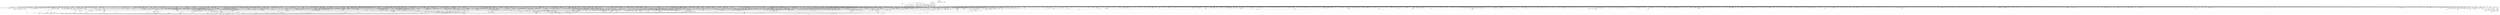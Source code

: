 digraph kerncollapsed {
    "__peernet2id" [color="black"];
    "do_raw_spin_lock_73" [color="black"];
    "pmd_offset.isra.0_1" [color="black"];
    "vm_unacct_memory_1" [color="black"];
    "Indirect call92" [color="black"];
    "rcu_seq_start_1" [color="black"];
    "cpu_do_switch_mm" [color="black"];
    "thread_group_cputime" [color="black"];
    "wake_all_kswapds" [color="black"];
    "next_signal" [color="black"];
    "timespec64_equal" [color="black"];
    "__kern_my_cpu_offset_36" [color="black"];
    "__cmpxchg_case_acq_32.constprop.0_8" [color="black"];
    "Indirect call18" [color="black"];
    "sve_state_size" [color="black"];
    "sock_inuse_add" [color="black"];
    "clear_ti_thread_flag_3" [color="black"];
    "peernet2id" [color="black"];
    "space_used" [color="black"];
    "system_supports_tlb_range_1" [color="black"];
    "mte_parent_slot" [color="black"];
    "Indirect call217" [color="black"];
    "flush_dcache_page" [color="black"];
    "setattr_should_drop_suidgid" [color="black"];
    "folio_not_mapped" [color="black"];
    "__cmpwait_case_32" [color="black"];
    "Indirect call206" [color="black"];
    "__skb_flow_get_ports" [color="black"];
    "__raw_spin_unlock_irq_45" [color="black"];
    "Indirect call116" [color="black"];
    "xas_retry" [color="black"];
    "set_kpti_asid_bits" [color="black"];
    "__set_open_fd" [color="black"];
    "mutex_spin_on_owner" [color="black"];
    "should_failslab" [color="black"];
    "freezing" [color="black"];
    "check_preempt_curr" [color="black"];
    "do_raw_spin_lock_5" [color="black"];
    "mnt_get_writers" [color="black"];
    "__cmpxchg_case_acq_64" [color="black"];
    "other_cpu_in_panic" [color="black"];
    "Indirect call200" [color="black"];
    "find_worker_executing_work" [color="black"];
    "local_bh_enable" [color="black"];
    "Indirect call118" [color="black"];
    "__raw_spin_unlock_irqrestore_14" [color="black"];
    "sk_error_report" [color="black"];
    "futex_q_lock" [color="black"];
    "__raw_spin_unlock_irq.constprop.0_1" [color="black"];
    "lockref_put_return" [color="black"];
    "task_call_func" [color="black"];
    "Indirect call52" [color="black"];
    "security_sk_free" [color="black"];
    "do_raw_spin_lock_36" [color="black"];
    "__cmpxchg_case_acq_32.constprop.0_18" [color="black"];
    "free_pcppages_bulk" [color="black"];
    "cpupri_set" [color="black"];
    "__raw_spin_lock_irqsave_6" [color="black"];
    "__printk_safe_exit" [color="black"];
    "__to_kthread" [color="black"];
    "cpumask_intersects.constprop.0_1" [color="black"];
    "__raw_spin_unlock_irqrestore_11" [color="black"];
    "__raw_spin_unlock_irqrestore.constprop.0_1" [color="black"];
    "kernfs_get" [color="black"];
    "list_del_4" [color="black"];
    "bstats_update" [color="black"];
    "xas_find" [color="black"];
    "__folio_cancel_dirty" [color="black"];
    "io_poll_can_finish_inline.isra.0" [color="black"];
    "update_blocked_averages" [color="black"];
    "__kern_my_cpu_offset_52" [color="black"];
    "__cmpxchg_case_mb_32_4" [color="black"];
    "__skb_checksum" [color="black"];
    "d_flags_for_inode" [color="black"];
    "fsnotify_grab_connector" [color="black"];
    "io_match_task_safe" [color="black"];
    "get_pfnblock_flags_mask" [color="black"];
    "set_task_reclaim_state" [color="black"];
    "call_on_irq_stack" [color="black"];
    "do_raw_spin_lock_3" [color="black"];
    "do_softirq" [color="black"];
    "find_lock_later_rq" [color="black"];
    "__xas_next" [color="black"];
    "__attach_mnt" [color="black"];
    "task_join_group_stop" [color="black"];
    "user_disable_single_step" [color="black"];
    "__udelay" [color="black"];
    "__ptrace_link" [color="black"];
    "page_mapping" [color="black"];
    "drain_local_pages" [color="black"];
    "mas_split_final_node.isra.0" [color="black"];
    "pmd_set_huge" [color="black"];
    "radix_tree_iter_tag_clear" [color="black"];
    "__inode_add_lru" [color="black"];
    "signal_pending_state" [color="black"];
    "skb_checksum" [color="black"];
    "sched_post_fork" [color="black"];
    "__task_rq_lock" [color="black"];
    "drain_pages" [color="black"];
    "Indirect call152" [color="black"];
    "Indirect call213" [color="black"];
    "Indirect call17" [color="black"];
    "do_raw_spin_lock_67" [color="black"];
    "bit_waitqueue" [color="black"];
    "page_ref_dec_and_test_1" [color="black"];
    "bump_cpu_timer" [color="black"];
    "__mod_zone_page_state" [color="black"];
    "__page_cache_release" [color="black"];
    "__raw_spin_unlock_irq" [color="black"];
    "Indirect call16" [color="black"];
    "set_pud" [color="black"];
    "arch_local_irq_save_8" [color="black"];
    "__raw_spin_unlock_irq_35" [color="black"];
    "Indirect call26" [color="black"];
    "mas_safe_pivot" [color="black"];
    "Indirect call89" [color="black"];
    "mas_prev_setup.constprop.0" [color="black"];
    "dec_rlimit_ucounts" [color="black"];
    "find_vm_area" [color="black"];
    "do_raw_spin_lock_117" [color="black"];
    "__raw_spin_lock_irqsave_29" [color="black"];
    "mod_node_page_state" [color="black"];
    "Indirect call159" [color="black"];
    "__mutex_init" [color="black"];
    "folio_total_mapcount" [color="black"];
    "Indirect call158" [color="black"];
    "__mutex_trylock" [color="black"];
    "__dl_sub" [color="black"];
    "security_sock_rcv_skb" [color="black"];
    "del_page_from_free_list" [color="black"];
    "take_dentry_name_snapshot" [color="black"];
    "__percpu_add_case_32_15" [color="black"];
    "_find_last_bit" [color="black"];
    "lazy_max_pages" [color="black"];
    "Indirect call40" [color="black"];
    "shrink_lock_dentry" [color="black"];
    "page_ref_inc_2" [color="black"];
    "Indirect call76" [color="black"];
    "check_class_changed" [color="black"];
    "__anon_vma_interval_tree_augment_rotate" [color="black"];
    "u64_stats_inc" [color="black"];
    "Indirect call219" [color="black"];
    "console_srcu_read_unlock" [color="black"];
    "__set_close_on_exec.isra.0" [color="black"];
    "update_pm_runtime_accounting" [color="black"];
    "try_check_zero" [color="black"];
    "cpumask_weight.constprop.0_5" [color="black"];
    "__cmpxchg_case_acq_32.constprop.0_2" [color="black"];
    "__raw_read_lock_irqsave.constprop.0_1" [color="black"];
    "unreserve_highatomic_pageblock" [color="black"];
    "__percpu_add_return_case_32_1" [color="black"];
    "__kern_my_cpu_offset_133" [color="black"];
    "__enqueue_entity" [color="black"];
    "__sk_mem_reduce_allocated" [color="black"];
    "wakeup_source_deactivate" [color="black"];
    "d_path" [color="black"];
    "arch_local_irq_save" [color="black"];
    "do_raw_spin_lock_48" [color="black"];
    "compaction_zonelist_suitable" [color="black"];
    "Indirect call111" [color="black"];
    "kthread_data" [color="black"];
    "Indirect call171" [color="black"];
    "__list_del_entry_2" [color="black"];
    "tsk_fork_get_node" [color="black"];
    "fill_contig_page_info" [color="black"];
    "__io_put_kbuf" [color="black"];
    "__percpu_add_case_32" [color="black"];
    "read_seqbegin.constprop.0" [color="black"];
    "system_supports_generic_auth" [color="black"];
    "__raw_spin_unlock_irqrestore_10" [color="black"];
    "Indirect call169" [color="black"];
    "xas_set_offset" [color="black"];
    "mab_set_b_end" [color="black"];
    "__fsnotify_update_child_dentry_flags" [color="black"];
    "raw_spin_rq_lock_1" [color="black"];
    "set_ti_thread_flag_4" [color="black"];
    "test_ti_thread_flag_21" [color="black"];
    "system_supports_address_auth_1" [color="black"];
    "Indirect call85" [color="black"];
    "mt_find" [color="black"];
    "wake_up_klogd" [color="black"];
    "__kern_my_cpu_offset_70" [color="black"];
    "pvm_determine_end_from_reverse" [color="black"];
    "io_run_cancel" [color="black"];
    "wakeup_kcompactd" [color="black"];
    "sched_ttwu_pending" [color="black"];
    "__sk_mem_reclaim" [color="black"];
    "cpudl_heapify" [color="black"];
    "lock_mount_hash" [color="black"];
    "Indirect call147" [color="black"];
    "update_dl_migration" [color="black"];
    "__bitmap_intersects" [color="black"];
    "pud_clear_huge" [color="black"];
    "Indirect call78" [color="black"];
    "get_mm_exe_file" [color="black"];
    "__irq_startup" [color="black"];
    "__raw_spin_lock_irq_32" [color="black"];
    "do_raw_spin_lock_15" [color="black"];
    "__raw_spin_lock_irq.constprop.0_2" [color="black"];
    "irq_disable" [color="black"];
    "lookup_mountpoint" [color="black"];
    "dl_bw_of" [color="black"];
    "__fget_light" [color="black"];
    "dev_pm_disable_wake_irq_check" [color="black"];
    "tty_ldisc_open" [color="black"];
    "__raw_spin_unlock_irqrestore_17" [color="black"];
    "noop_dirty_folio" [color="black"];
    "__kern_my_cpu_offset_17" [color="black"];
    "__raw_spin_lock_irq_6" [color="black"];
    "Indirect call117" [color="black"];
    "count_vm_event_2" [color="black"];
    "sync_rcu_exp_done_unlocked" [color="black"];
    "cpumask_next_and" [color="black"];
    "__irq_domain_activate_irq" [color="black"];
    "__kern_my_cpu_offset_26" [color="black"];
    "__dequeue_entity" [color="black"];
    "security_task_kill" [color="black"];
    "Indirect call208" [color="black"];
    "mte_dead_walk" [color="black"];
    "arch_teardown_dma_ops" [color="black"];
    "tk_xtime.constprop.0" [color="black"];
    "compaction_free" [color="black"];
    "check_vma_flags" [color="black"];
    "security_inode_permission" [color="black"];
    "security_file_set_fowner" [color="black"];
    "__percpu_add_case_32_3" [color="black"];
    "find_buddy_page_pfn" [color="black"];
    "Indirect call156" [color="black"];
    "access_ok_16" [color="black"];
    "mas_wr_walk" [color="black"];
    "memblock_is_map_memory" [color="black"];
    "Indirect call100" [color="black"];
    "rcu_gp_is_normal" [color="black"];
    "mm_trace_rss_stat" [color="black"];
    "copy_user_highpage" [color="black"];
    "find_next_bit.constprop.0_6" [color="black"];
    "rcu_segcblist_init" [color="black"];
    "__kern_my_cpu_offset_76" [color="black"];
    "__mutex_add_waiter" [color="black"];
    "lock_timer_base" [color="black"];
    "test_ti_thread_flag_4" [color="black"];
    "jiffies_to_usecs" [color="black"];
    "__raw_spin_unlock_irqrestore_32" [color="black"];
    "csum_block_add_ext" [color="black"];
    "Indirect call66" [color="black"];
    "mas_data_end" [color="black"];
    "rb_next" [color="black"];
    "do_raw_spin_lock_47" [color="black"];
    "folio_nr_pages_2" [color="black"];
    "mas_next_range" [color="black"];
    "pid_nr_ns" [color="black"];
    "cpu_clock_sample" [color="black"];
    "memchr" [color="black"];
    "__srcu_read_unlock" [color="black"];
    "__raw_spin_lock_21" [color="black"];
    "Indirect call186" [color="black"];
    "prep_new_page" [color="black"];
    "netdev_name" [color="black"];
    "arch_local_irq_restore_3" [color="black"];
    "__percpu_add_case_32_8" [color="black"];
    "Indirect call162" [color="black"];
    "__raw_spin_unlock_irqrestore.constprop.0_2" [color="black"];
    "add_wait_queue_exclusive" [color="black"];
    "virt_to_head_page.isra.0" [color="black"];
    "netlink_unlock_table" [color="black"];
    "Indirect call182" [color="black"];
    "mab_no_null_split" [color="black"];
    "get_cred" [color="black"];
    "__raw_spin_unlock_irqrestore_29" [color="black"];
    "Indirect call69" [color="black"];
    "__update_gt_cputime" [color="black"];
    "vma_interval_tree_augment_propagate" [color="black"];
    "check_stable_address_space" [color="black"];
    "__cmpxchg_case_acq_32.constprop.0_17" [color="black"];
    "Indirect call84" [color="black"];
    "decay_load" [color="black"];
    "Indirect call5" [color="black"];
    "read_seqbegin_or_lock" [color="black"];
    "siginfo_layout" [color="black"];
    "truncate_setsize" [color="black"];
    "Indirect call190" [color="black"];
    "Indirect call140" [color="black"];
    "list_move_tail" [color="black"];
    "copy_thread" [color="black"];
    "__raw_spin_unlock_irqrestore_18" [color="black"];
    "strscpy_pad" [color="black"];
    "security_current_getsecid_subj" [color="black"];
    "Indirect call179" [color="black"];
    "lru_lazyfree_fn" [color="black"];
    "folio_nr_pages_3" [color="black"];
    "raw_spin_rq_trylock" [color="black"];
    "__raw_spin_unlock_irq_4" [color="black"];
    "__kern_my_cpu_offset_89" [color="black"];
    "truncate_pagecache" [color="black"];
    "memblock_search" [color="black"];
    "io_wq_hash_work" [color="black"];
    "raw_spin_rq_lock_nested" [color="black"];
    "do_raw_spin_lock.constprop.0_13" [color="black"];
    "double_rq_lock" [color="black"];
    "Indirect call167" [color="black"];
    "update_group_capacity" [color="black"];
    "flush_dcache_folio" [color="black"];
    "__io_prep_linked_timeout" [color="black"];
    "atomic_notifier_call_chain" [color="black"];
    "inode_maybe_inc_iversion" [color="black"];
    "__raw_spin_unlock_irqrestore_33" [color="black"];
    "mapping_allow_writable" [color="black"];
    "vma_interval_tree_insert_after" [color="black"];
    "__dl_update" [color="black"];
    "xa_find_after" [color="black"];
    "__cmpxchg_case_64" [color="black"];
    "ptep_clear_flush" [color="black"];
    "__kern_my_cpu_offset_55" [color="black"];
    "zone_reclaimable_pages" [color="black"];
    "d_instantiate" [color="black"];
    "__pick_first_entity" [color="black"];
    "req_set_fail_4" [color="black"];
    "__percpu_add_case_64.constprop.0_3" [color="black"];
    "capable_wrt_inode_uidgid" [color="black"];
    "maybe_mkwrite.isra.0" [color="black"];
    "__hrtimer_get_next_event" [color="black"];
    "mab_calc_split" [color="black"];
    "Indirect call195" [color="black"];
    "mapping_unmap_writable" [color="black"];
    "down_read_trylock" [color="black"];
    "__kern_my_cpu_offset_71" [color="black"];
    "io_acct_cancel_pending_work" [color="black"];
    "skb_has_frag_list" [color="black"];
    "hlist_del_init_2" [color="black"];
    "audit_uid_comparator" [color="black"];
    "task_get_vl" [color="black"];
    "pgdat_balanced" [color="black"];
    "generic_permission" [color="black"];
    "__raw_spin_unlock_irq_11" [color="black"];
    "rcu_seq_set_state" [color="black"];
    "dl_task_is_earliest_deadline" [color="black"];
    "workingset_age_nonresident" [color="black"];
    "Indirect call160" [color="black"];
    "ttwu_queue_wakelist" [color="black"];
    "find_next_bit_17" [color="black"];
    "cpuhp_invoke_callback" [color="black"];
    "copyin" [color="black"];
    "dcache_clean_pou" [color="black"];
    "Indirect call174" [color="black"];
    "__cmpxchg_case_mb_64" [color="black"];
    "clear_ti_thread_flag_5" [color="black"];
    "init_multi_vma_prep" [color="black"];
    "__kern_my_cpu_offset_60" [color="black"];
    "task_work_cancel_match" [color="black"];
    "fasync_insert_entry" [color="black"];
    "inode_newsize_ok" [color="black"];
    "do_raw_spin_lock_6" [color="black"];
    "__rb_insert_augmented" [color="black"];
    "Indirect call11" [color="black"];
    "list_del_init_5" [color="black"];
    "dev_xmit_recursion_dec" [color="black"];
    "mte_update_sctlr_user" [color="black"];
    "Indirect call61" [color="black"];
    "__percpu_add_case_64.constprop.0" [color="black"];
    "mte_set_pivot" [color="black"];
    "Indirect call35" [color="black"];
    "io_req_defer_failed" [color="black"];
    "folio_order" [color="black"];
    "mas_leaf_max_gap" [color="black"];
    "__dev_pm_qos_resume_latency" [color="black"];
    "__kern_my_cpu_offset_21" [color="black"];
    "__raw_read_lock.constprop.0_5" [color="black"];
    "__raw_spin_lock_irqsave_51" [color="black"];
    "do_raw_spin_lock_16" [color="black"];
    "generic_exec_single" [color="black"];
    "__raw_spin_unlock_irq_25" [color="black"];
    "task_pid_vnr" [color="black"];
    "bsearch" [color="black"];
    "folio_try_get_rcu" [color="black"];
    "Indirect call172" [color="black"];
    "page_vma_mapped_walk_done" [color="black"];
    "__raw_spin_lock_irqsave_52" [color="black"];
    "Indirect call139" [color="black"];
    "__mutex_remove_waiter" [color="black"];
    "inc_tlb_flush_pending" [color="black"];
    "_compound_head_7" [color="black"];
    "test_ti_thread_flag_22" [color="black"];
    "do_raw_spin_lock_50" [color="black"];
    "__raw_spin_lock_bh.constprop.0_5" [color="black"];
    "do_raw_spin_lock.constprop.0_10" [color="black"];
    "__kern_my_cpu_offset_57" [color="black"];
    "hlist_del_init_4" [color="black"];
    "timerqueue_add" [color="black"];
    "arch_smp_send_reschedule" [color="black"];
    "first_online_pgdat" [color="black"];
    "Indirect call30" [color="black"];
    "Indirect call63" [color="black"];
    "rb_erase" [color="black"];
    "add_wait_queue" [color="black"];
    "crng_make_state" [color="black"];
    "csum_partial" [color="black"];
    "io_wq_worker_running" [color="black"];
    "vm_commit_limit" [color="black"];
    "_find_next_and_bit" [color="black"];
    "__raw_spin_unlock_irqrestore_21" [color="black"];
    "rcu_inkernel_boot_has_ended" [color="black"];
    "__kern_my_cpu_offset_62" [color="black"];
    "percpu_ref_put_many.constprop.0" [color="black"];
    "mapping_shrinkable_1" [color="black"];
    "Indirect call194" [color="black"];
    "try_to_unmap_flush_dirty" [color="black"];
    "klist_node_attached" [color="black"];
    "may_setattr" [color="black"];
    "__raw_spin_lock_irq_1" [color="black"];
    "test_tsk_need_resched" [color="black"];
    "fsnotify_update_flags" [color="black"];
    "__cmpxchg_case_mb_32_5" [color="black"];
    "__irq_can_set_affinity" [color="black"];
    "set_secondary_fwnode" [color="black"];
    "mab_shift_right" [color="black"];
    "__bitmap_clear" [color="black"];
    "cpu_online_1" [color="black"];
    "io_poll_remove_entries" [color="black"];
    "sock_flag_1" [color="black"];
    "arch_local_irq_restore" [color="black"];
    "do_raw_spin_lock_42" [color="black"];
    "do_raw_spin_lock_26" [color="black"];
    "do_raw_spin_lock_45" [color="black"];
    "inode_owner_or_capable" [color="black"];
    "set_next_task" [color="black"];
    "mas_descend" [color="black"];
    "Indirect call202" [color="black"];
    "group_close_release" [color="black"];
    "files_lookup_fd_raw" [color="black"];
    "_compound_head_13" [color="black"];
    "xas_set_mark" [color="black"];
    "pcpu_chunk_relocate" [color="black"];
    "rb_insert_color" [color="black"];
    "__raw_spin_lock_18" [color="black"];
    "__count_vm_events" [color="black"];
    "xas_reload" [color="black"];
    "move_freepages_block" [color="black"];
    "__raw_spin_trylock_5" [color="black"];
    "hrtimer_forward" [color="black"];
    "get_random_bytes" [color="black"];
    "__lookup_mnt" [color="black"];
    "do_raw_spin_lock_72" [color="black"];
    "memmove" [color="black"];
    "security_secid_to_secctx" [color="black"];
    "pmd_offset.isra.0" [color="black"];
    "pcpu_alloc_area" [color="black"];
    "lock_mnt_tree" [color="black"];
    "__raw_spin_lock_irq_23" [color="black"];
    "mas_push_node" [color="black"];
    "__do_once_start" [color="black"];
    "set_ti_thread_flag" [color="black"];
    "tag_clear" [color="black"];
    "Indirect call207" [color="black"];
    "vma_needs_dirty_tracking" [color="black"];
    "io_is_timeout_noseq" [color="black"];
    "Indirect call210" [color="black"];
    "Indirect call214" [color="black"];
    "kernel_init_pages" [color="black"];
    "mas_allocated.isra.0" [color="black"];
    "pud_set_huge" [color="black"];
    "Indirect call19" [color="black"];
    "__raw_spin_lock_irq" [color="black"];
    "__raw_spin_trylock_1" [color="black"];
    "cpu_util_cfs_boost" [color="black"];
    "__raw_spin_unlock_irq_3" [color="black"];
    "security_d_instantiate" [color="black"];
    "xas_error.isra.0_1" [color="black"];
    "cpumask_and.isra.0_3" [color="black"];
    "__raw_spin_lock_41" [color="black"];
    "__hlist_del" [color="black"];
    "Indirect call1" [color="black"];
    "d_shrink_add" [color="black"];
    "Indirect call60" [color="black"];
    "__tlb_reset_range" [color="black"];
    "do_raw_spin_lock_32" [color="black"];
    "get_arm64_ftr_reg" [color="black"];
    "Indirect call97" [color="black"];
    "mod_zone_page_state" [color="black"];
    "desc_read" [color="black"];
    "do_raw_spin_lock.constprop.0_6" [color="black"];
    "get_data" [color="black"];
    "override_creds" [color="black"];
    "update_dl_rq_load_avg" [color="black"];
    "mte_update_gcr_excl.isra.0" [color="black"];
    "__hrtimer_next_event_base.constprop.0" [color="black"];
    "IS_ERR_OR_NULL_3" [color="black"];
    "__cmpxchg_case_acq_32.constprop.0_1" [color="black"];
    "compaction_defer_reset" [color="black"];
    "__cmpxchg_case_acq_32.constprop.0_5" [color="black"];
    "_compound_head_5" [color="black"];
    "folio_add_new_anon_rmap" [color="black"];
    "mas_rewalk_if_dead" [color="black"];
    "srcu_get_delay.isra.0" [color="black"];
    "current_wq_worker" [color="black"];
    "rb_first" [color="black"];
    "Indirect call132" [color="black"];
    "tcp_get_info_chrono_stats" [color="black"];
    "do_raw_spin_lock_35" [color="black"];
    "folio_mapped_1" [color="black"];
    "device_links_read_lock" [color="black"];
    "signal_set_stop_flags" [color="black"];
    "cpus_share_cache" [color="black"];
    "get_file.isra.0" [color="black"];
    "get_state_synchronize_rcu_full" [color="black"];
    "__try_to_del_timer_sync" [color="black"];
    "arch_timer_evtstrm_available" [color="black"];
    "this_cpu_has_cap" [color="black"];
    "__cmpxchg_case_mb_32.constprop.0" [color="black"];
    "rcu_exp_jiffies_till_stall_check" [color="black"];
    "inode_cgwb_move_to_attached" [color="black"];
    "cpumask_and.isra.0_1" [color="black"];
    "prepend_char" [color="black"];
    "__percpu_down_write_trylock" [color="black"];
    "rcu_segcblist_add_len" [color="black"];
    "pcpu_block_update" [color="black"];
    "do_raw_spin_lock_28" [color="black"];
    "mte_dead_leaves.constprop.0" [color="black"];
    "__kern_my_cpu_offset_67" [color="black"];
    "get_state_synchronize_rcu" [color="black"];
    "__raw_spin_lock_irqsave_17" [color="black"];
    "select_collect2" [color="black"];
    "Indirect call13" [color="black"];
    "skb_header_pointer_2" [color="black"];
    "group_open_release" [color="black"];
    "__raw_spin_lock_irq_34" [color="black"];
    "pcpu_update_empty_pages" [color="black"];
    "__cmpxchg_case_acq_32.constprop.0_20" [color="black"];
    "Indirect call177" [color="black"];
    "__dl_clear_params" [color="black"];
    "group_balance_cpu" [color="black"];
    "__percpu_counter_sum" [color="black"];
    "__rt_mutex_futex_trylock" [color="black"];
    "find_next_bit.constprop.0_14" [color="black"];
    "radix_tree_lookup" [color="black"];
    "__wake_up_common_lock" [color="black"];
    "kill_super_notify" [color="black"];
    "__kern_my_cpu_offset_38" [color="black"];
    "is_migration_entry" [color="black"];
    "local_bh_disable" [color="black"];
    "rcu_is_watching" [color="black"];
    "extract_entropy.constprop.0" [color="black"];
    "__raw_spin_unlock_irqrestore_15" [color="black"];
    "Indirect call82" [color="black"];
    "Indirect call204" [color="black"];
    "Indirect call142" [color="black"];
    "_compound_head_3" [color="black"];
    "Indirect call113" [color="black"];
    "cpu_timer_task_rcu" [color="black"];
    "__raw_spin_unlock_irqrestore_6" [color="black"];
    "try_release_thread_stack_to_cache" [color="black"];
    "sock_flag_3" [color="black"];
    "posix_cputimers_group_init" [color="black"];
    "gup_must_unshare" [color="black"];
    "mas_new_ma_node" [color="black"];
    "folio_pfn" [color="black"];
    "unlock_page" [color="black"];
    "update_min_vruntime" [color="black"];
    "do_raw_spin_lock_86" [color="black"];
    "find_next_zero_bit_1" [color="black"];
    "mas_wr_end_piv" [color="black"];
    "mas_update_gap" [color="black"];
    "do_raw_spin_lock_52" [color="black"];
    "Indirect call150" [color="black"];
    "_prb_read_valid" [color="black"];
    "percpu_ref_put_many.constprop.0_1" [color="black"];
    "__cmpxchg_case_mb_64_1" [color="black"];
    "mte_copy_page_tags" [color="black"];
    "cpu_online_3" [color="black"];
    "find_next_bit.constprop.0_1" [color="black"];
    "mas_next" [color="black"];
    "find_next_bit.constprop.0_21" [color="black"];
    "__mod_node_page_state" [color="black"];
    "zone_watermark_ok" [color="black"];
    "__raw_spin_lock_63" [color="black"];
    "simple_setattr" [color="black"];
    "io_put_kbuf" [color="black"];
    "count_vm_event_1" [color="black"];
    "__raw_spin_unlock_irq_5" [color="black"];
    "do_raw_spin_lock_116" [color="black"];
    "qdisc_qstats_cpu_qlen_inc" [color="black"];
    "Indirect call115" [color="black"];
    "Indirect call178" [color="black"];
    "__raw_spin_lock_12" [color="black"];
    "mas_prev_slot" [color="black"];
    "timer_reduce" [color="black"];
    "update_sd_lb_stats" [color="black"];
    "__raw_spin_unlock_irqrestore_37" [color="black"];
    "__cmpxchg_case_acq_32.constprop.0_4" [color="black"];
    "xas_next_entry.constprop.0" [color="black"];
    "__get_cpu_fpsimd_context" [color="black"];
    "pmd_clear_huge" [color="black"];
    "Indirect call119" [color="black"];
    "kobj_child_ns_ops" [color="black"];
    "finish_swait" [color="black"];
    "simple_xattr_space" [color="black"];
    "rcu_start_this_gp" [color="black"];
    "sched_asym_prefer" [color="black"];
    "__raw_spin_lock_irqsave_39" [color="black"];
    "page_ref_inc_6" [color="black"];
    "__kern_my_cpu_offset_23" [color="black"];
    "__raw_spin_lock_15" [color="black"];
    "__count_vm_events_3" [color="black"];
    "io_poll_find.constprop.0" [color="black"];
    "skb_zcopy_clear" [color="black"];
    "__xchg_case_mb_64.constprop.0_2" [color="black"];
    "Indirect call90" [color="black"];
    "allow_direct_reclaim" [color="black"];
    "find_first_bit_1" [color="black"];
    "io_wq_exit_start" [color="black"];
    "pfn_swap_entry_to_page" [color="black"];
    "kthread_probe_data" [color="black"];
    "__cmpxchg_case_64.isra.0" [color="black"];
    "pcpu_next_fit_region.constprop.0" [color="black"];
    "__raw_read_lock.constprop.0_1" [color="black"];
    "no_blink" [color="black"];
    "i_uid_into_vfsuid" [color="black"];
    "__raw_spin_lock_irqsave_25" [color="black"];
    "folio_trylock_1" [color="black"];
    "allow_write_access" [color="black"];
    "__wake_up_pollfree" [color="black"];
    "enqueue_task" [color="black"];
    "skb_frag_ref" [color="black"];
    "mas_prev" [color="black"];
    "from_vfsuid" [color="black"];
    "pte_offset_kernel.isra.0" [color="black"];
    "__cmpxchg_case_acq_32.constprop.0_21" [color="black"];
    "__percpu_add_case_64_3" [color="black"];
    "data_push_tail" [color="black"];
    "domain_dirty_limits" [color="black"];
    "Indirect call83" [color="black"];
    "pfn_valid_2" [color="black"];
    "find_last_bit" [color="black"];
    "test_and_set_ti_thread_flag_1" [color="black"];
    "Indirect call146" [color="black"];
    "percpu_counter_add" [color="black"];
    "dev_bus_name" [color="black"];
    "recalc_sigpending_tsk" [color="black"];
    "mapping_shrinkable" [color="black"];
    "hrtimer_start_range_ns" [color="black"];
    "wb_io_lists_populated" [color="black"];
    "cpumask_next.constprop.0" [color="black"];
    "panic_smp_self_stop" [color="black"];
    "do_raw_spin_lock_30" [color="black"];
    "mte_thread_switch" [color="black"];
    "page_ref_inc_1" [color="black"];
    "change_page_range" [color="black"];
    "count_vm_events" [color="black"];
    "eventfd_signal_mask" [color="black"];
    "kernfs_should_drain_open_files" [color="black"];
    "pm_runtime_deactivate_timer" [color="black"];
    "Indirect call54" [color="black"];
    "internal_add_timer" [color="black"];
    "rcu_segcblist_accelerate" [color="black"];
    "cpumask_first_and" [color="black"];
    "Indirect call39" [color="black"];
    "__bitmap_subset" [color="black"];
    "___d_drop" [color="black"];
    "task_sched_runtime" [color="black"];
    "Indirect call148" [color="black"];
    "Indirect call87" [color="black"];
    "__cmpxchg_case_acq_32_2" [color="black"];
    "__raw_spin_lock_52" [color="black"];
    "free_vmap_area_rb_augment_cb_propagate" [color="black"];
    "get_file_1" [color="black"];
    "__io_put_kbuf_list" [color="black"];
    "folio_unlock" [color="black"];
    "pcpu_chunk_refresh_hint" [color="black"];
    "mte_zero_clear_page_tags" [color="black"];
    "__cmpxchg_case_8" [color="black"];
    "ihold" [color="black"];
    "__init_swait_queue_head" [color="black"];
    "futex_q_unlock" [color="black"];
    "Indirect call106" [color="black"];
    "pagefault_enable_1" [color="black"];
    "__kmem_obj_info" [color="black"];
    "rcu_segcblist_advance" [color="black"];
    "should_fail_alloc_page" [color="black"];
    "__bitmap_equal" [color="black"];
    "do_raw_spin_lock.constprop.0_7" [color="black"];
    "fpsimd_thread_switch" [color="black"];
    "__timer_delete_sync" [color="black"];
    "arch_local_irq_restore_1" [color="black"];
    "dequeue_load_avg" [color="black"];
    "pid_task" [color="black"];
    "find_next_bit_18" [color="black"];
    "do_raw_spin_lock_9" [color="black"];
    "vm_stat_account" [color="black"];
    "__wait_on_bit" [color="black"];
    "i_gid_into_vfsgid_1" [color="black"];
    "rcu_is_cpu_rrupt_from_idle" [color="black"];
    "sched_clock" [color="black"];
    "__kern_my_cpu_offset_6" [color="black"];
    "qdisc_maybe_clear_missed" [color="black"];
    "_raw_spin_rq_lock_irqsave" [color="black"];
    "system_supports_mte_1" [color="black"];
    "task_curr" [color="black"];
    "kobj_ns_ops" [color="black"];
    "count_vm_events_1" [color="black"];
    "_find_next_bit" [color="black"];
    "cpu_online" [color="black"];
    "__reuseport_detach_closed_sock" [color="black"];
    "compound_order" [color="black"];
    "__pfn_to_section" [color="black"];
    "mas_bulk_rebalance" [color="black"];
    "hrtimer_start_expires" [color="black"];
    "__put_cpu_fpsimd_context" [color="black"];
    "wq_worker_running" [color="black"];
    "irq_work_single" [color="black"];
    "pde_subdir_find" [color="black"];
    "__kern_my_cpu_offset_37" [color="black"];
    "percpu_ref_get_many.constprop.0" [color="black"];
    "percpu_down_read" [color="black"];
    "group_classify" [color="black"];
    "__raw_spin_unlock_irq_20" [color="black"];
    "cpu_util.constprop.0" [color="black"];
    "__raw_spin_lock_28" [color="black"];
    "wake_up_var" [color="black"];
    "gfp_pfmemalloc_allowed" [color="black"];
    "__raw_spin_unlock_irq_29" [color="black"];
    "irq_set_thread_affinity" [color="black"];
    "folio_mark_dirty" [color="black"];
    "__raw_spin_lock_irqsave_4" [color="black"];
    "chacha_block_generic" [color="black"];
    "do_raw_spin_lock_23" [color="black"];
    "kthread_insert_work_sanity_check" [color="black"];
    "strcspn" [color="black"];
    "pcpu_block_update_hint_alloc" [color="black"];
    "tlb_remove_table_smp_sync" [color="black"];
    "hlist_bl_unlock" [color="black"];
    "cpumask_and" [color="black"];
    "mas_mab_cp" [color="black"];
    "split_map_pages" [color="black"];
    "load_unaligned_zeropad_1" [color="black"];
    "mutex_can_spin_on_owner" [color="black"];
    "rcu_cblist_init" [color="black"];
    "compaction_suitable" [color="black"];
    "Indirect call107" [color="black"];
    "check_preempt_curr_dl" [color="black"];
    "Indirect call14" [color="black"];
    "fatal_signal_pending_5" [color="black"];
    "__pi_strcmp" [color="black"];
    "wb_io_lists_depopulated" [color="black"];
    "Indirect call74" [color="black"];
    "__raw_spin_lock_irq_21" [color="black"];
    "do_raw_spin_lock_43" [color="black"];
    "folio_nr_pages_1" [color="black"];
    "lock_hrtimer_base" [color="black"];
    "in_group_p" [color="black"];
    "percpu_up_read" [color="black"];
    "smp_call_function_many" [color="black"];
    "__anon_vma_interval_tree_augment_propagate" [color="black"];
    "__delay" [color="black"];
    "zone_watermark_ok_safe" [color="black"];
    "posix_cpu_timers_exit" [color="black"];
    "post_ttbr_update_workaround" [color="black"];
    "convert_prio" [color="black"];
    "__cmpxchg_case_acq_32_1" [color="black"];
    "is_rlimit_overlimit" [color="black"];
    "sched_cgroup_fork" [color="black"];
    "do_raw_spin_lock_38" [color="black"];
    "hrtimer_force_reprogram.constprop.0" [color="black"];
    "__kern_my_cpu_offset_24" [color="black"];
    "__raw_spin_lock_irqsave_7" [color="black"];
    "anon_vma_interval_tree_pre_update_vma" [color="black"];
    "clear_buddies.isra.0" [color="black"];
    "dev_driver_string" [color="black"];
    "prb_first_valid_seq" [color="black"];
    "find_first_bit_3" [color="black"];
    "workingset_eviction" [color="black"];
    "put_ldops.constprop.0" [color="black"];
    "invalid_migration_vma" [color="black"];
    "queued_write_lock_slowpath" [color="black"];
    "test_taint" [color="black"];
    "get_group_info.isra.0" [color="black"];
    "__raw_spin_lock_irqsave.constprop.0_1" [color="black"];
    "arch_local_irq_enable_2" [color="black"];
    "rcu_exp_need_qs" [color="black"];
    "io_wq_work_match_all" [color="black"];
    "freezing_slow_path" [color="black"];
    "cpumask_copy_1" [color="black"];
    "__printk_cpu_sync_put" [color="black"];
    "Indirect call99" [color="black"];
    "Indirect call37" [color="black"];
    "next_zone" [color="black"];
    "rcu_seq_start" [color="black"];
    "__ksize" [color="black"];
    "folio_account_cleaned" [color="black"];
    "need_mlock_drain" [color="black"];
    "task_will_free_mem" [color="black"];
    "get_cpu_fpsimd_context" [color="black"];
    "wb_dirty_limits" [color="black"];
    "set_task_cpu" [color="black"];
    "__kern_my_cpu_offset_18" [color="black"];
    "filemap_check_errors" [color="black"];
    "signal_pending_state_1" [color="black"];
    "__init_rwsem" [color="black"];
    "Indirect call80" [color="black"];
    "Indirect call58" [color="black"];
    "pfn_valid_1" [color="black"];
    "node_dirty_ok" [color="black"];
    "sub_running_bw.isra.0" [color="black"];
    "sve_save_state" [color="black"];
    "anon_vma_interval_tree_remove" [color="black"];
    "Indirect call136" [color="black"];
    "__fprop_add_percpu" [color="black"];
    "__wake_up_locked_key_bookmark" [color="black"];
    "__wake_up_parent" [color="black"];
    "security_capable" [color="black"];
    "task_clear_jobctl_trapping" [color="black"];
    "do_raw_spin_lock_44" [color="black"];
    "mtree_range_walk" [color="black"];
    "__raw_spin_lock.constprop.0" [color="black"];
    "spin_lock_irqsave_ssp_contention" [color="black"];
    "Indirect call130" [color="black"];
    "dput_to_list" [color="black"];
    "gup_signal_pending" [color="black"];
    "__cmpxchg_case_acq_32.constprop.0_14" [color="black"];
    "_atomic_dec_and_lock" [color="black"];
    "to_kthread" [color="black"];
    "prb_reserve" [color="black"];
    "ptep_set_access_flags" [color="black"];
    "extfrag_for_order" [color="black"];
    "vma_interval_tree_iter_first" [color="black"];
    "__raw_spin_lock_irq_7" [color="black"];
    "slab_want_init_on_alloc" [color="black"];
    "tty_name" [color="black"];
    "do_raw_spin_lock_24" [color="black"];
    "do_raw_spin_lock_46" [color="black"];
    "Indirect call86" [color="black"];
    "blake2s.constprop.0" [color="black"];
    "__rt_mutex_slowtrylock" [color="black"];
    "__raw_spin_lock_irqsave_50" [color="black"];
    "pte_mkdirty" [color="black"];
    "io_wq_work_match_item" [color="black"];
    "Indirect call72" [color="black"];
    "Indirect call50" [color="black"];
    "task_active_pid_ns" [color="black"];
    "Indirect call104" [color="black"];
    "tlb_flush_mmu_tlbonly_1" [color="black"];
    "__percpu_add_case_32_13" [color="black"];
    "xas_start" [color="black"];
    "xas_find_conflict" [color="black"];
    "lockref_get" [color="black"];
    "mm_counter_file" [color="black"];
    "page_ref_inc" [color="black"];
    "do_raw_spin_lock_27" [color="black"];
    "kmem_valid_obj" [color="black"];
    "d_lru_del" [color="black"];
    "__wake_up_sync_key" [color="black"];
    "can_set_direct_map" [color="black"];
    "__percpu_add_case_64_4" [color="black"];
    "Indirect call127" [color="black"];
    "do_raw_spin_lock.constprop.0_3" [color="black"];
    "__fsnotify_recalc_mask" [color="black"];
    "__percpu_add_case_64_7" [color="black"];
    "sig_handler_ignored" [color="black"];
    "Indirect call20" [color="black"];
    "__disable_irq" [color="black"];
    "down_trylock" [color="black"];
    "__raw_spin_lock_46" [color="black"];
    "futex_top_waiter" [color="black"];
    "folio_evictable_1" [color="black"];
    "pcpu_unit_page_offset" [color="black"];
    "sock_flag.constprop.0" [color="black"];
    "do_raw_spin_lock_60" [color="black"];
    "pageblock_pfn_to_page" [color="black"];
    "xas_update.isra.0" [color="black"];
    "mas_pause" [color="black"];
    "__bpf_free_used_maps" [color="black"];
    "do_raw_spin_lock_33" [color="black"];
    "mas_parent_type" [color="black"];
    "kthread_should_stop" [color="black"];
    "percpu_ref_put_many" [color="black"];
    "Indirect call24" [color="black"];
    "llist_reverse_order" [color="black"];
    "cpu_mitigations_off" [color="black"];
    "_find_first_zero_bit" [color="black"];
    "vma_iter_config" [color="black"];
    "llist_del_first" [color="black"];
    "__printk_cpu_sync_wait" [color="black"];
    "_task_util_est" [color="black"];
    "irq_domain_activate_irq" [color="black"];
    "find_next_bit.constprop.0_5" [color="black"];
    "security_audit_rule_match" [color="black"];
    "__prepare_to_swait" [color="black"];
    "do_truncate" [color="black"];
    "compact_lock_irqsave" [color="black"];
    "pagefault_enable" [color="black"];
    "skip_atoi" [color="black"];
    "mnt_add_count" [color="black"];
    "__init_waitqueue_head" [color="black"];
    "Indirect call125" [color="black"];
    "set_ptes.isra.0" [color="black"];
    "__free_one_page" [color="black"];
    "__rb_rotate_set_parents" [color="black"];
    "__cmpxchg_case_mb_32_2" [color="black"];
    "do_csum" [color="black"];
    "__raw_spin_lock_22" [color="black"];
    "futex_cmpxchg_value_locked" [color="black"];
    "mas_store_b_node" [color="black"];
    "queued_write_lock.constprop.0_1" [color="black"];
    "try_to_unmap_flush" [color="black"];
    "rcu_dynticks_snap" [color="black"];
    "fsnotify_group_assert_locked" [color="black"];
    "Indirect call176" [color="black"];
    "mas_push_data" [color="black"];
    "tag_set" [color="black"];
    "dev_nit_active" [color="black"];
    "__lock_parent" [color="black"];
    "test_and_set_bit_lock.constprop.0" [color="black"];
    "inode_permission" [color="black"];
    "do_raw_spin_lock_57" [color="black"];
    "flush_tlb_mm" [color="black"];
    "dec_mm_counter" [color="black"];
    "mas_put_in_tree" [color="black"];
    "fragmentation_index" [color="black"];
    "need_seqretry" [color="black"];
    "kernfs_leftmost_descendant" [color="black"];
    "__raw_spin_lock_irqsave_3" [color="black"];
    "mab_mas_cp" [color="black"];
    "____core____" [color="kernel"];
    "__flow_hash_from_keys" [color="black"];
    "__raw_spin_lock_62" [color="black"];
    "ktime_get_mono_fast_ns" [color="black"];
    "cpu_clock_sample_group" [color="black"];
    "Indirect call43" [color="black"];
    "__sw_hweight32" [color="black"];
    "percpu_counter_set" [color="black"];
    "rcu_stall_is_suppressed" [color="black"];
    "rcu_segcblist_inc_len" [color="black"];
    "__cmpxchg_case_mb_32_6" [color="black"];
    "__list_del_entry" [color="black"];
    "__raw_spin_lock_42" [color="black"];
    "finish_wait" [color="black"];
    "__kern_my_cpu_offset_83" [color="black"];
    "__ipi_send_mask" [color="black"];
    "xas_error.isra.0" [color="black"];
    "percpu_counter_dec" [color="black"];
    "mas_prev_sibling" [color="black"];
    "io_cqe_cache_refill" [color="black"];
    "Indirect call123" [color="black"];
    "qdisc_qstats_cpu_qlen_dec" [color="black"];
    "Indirect call102" [color="black"];
    "radix_tree_load_root" [color="black"];
    "lru_deactivate_file_fn" [color="black"];
    "__lock_task_sighand" [color="black"];
    "try_grab_page" [color="black"];
    "__raw_spin_lock_irq_35" [color="black"];
    "io_timeout_extract" [color="black"];
    "ma_pivots" [color="black"];
    "io_wq_cancel_pending_work" [color="black"];
    "arch_send_call_function_single_ipi" [color="black"];
    "__do_set_cpus_allowed" [color="black"];
    "io_cancel_cb" [color="black"];
    "Indirect call23" [color="black"];
    "enqueue_hrtimer.constprop.0" [color="black"];
    "collect_posix_cputimers" [color="black"];
    "security_inode_killpriv" [color="black"];
    "find_vmap_area" [color="black"];
    "igrab" [color="black"];
    "update_rq_clock" [color="black"];
    "__find_vmap_area.constprop.0" [color="black"];
    "notifier_call_chain" [color="black"];
    "__percpu_add_case_32_21" [color="black"];
    "sve_get_vl" [color="black"];
    "ktime_get_real_seconds" [color="black"];
    "netlink_overrun" [color="black"];
    "clear_inode" [color="black"];
    "ptrauth_keys_install_user" [color="black"];
    "raw_spin_rq_lock" [color="black"];
    "Indirect call44" [color="black"];
    "cpu_switch_to" [color="black"];
    "__disable_irq_nosync" [color="black"];
    "__irq_get_desc_lock" [color="black"];
    "find_task_by_pid_ns" [color="black"];
    "u64_stats_add_2" [color="black"];
    "send_sig" [color="black"];
    "__msecs_to_jiffies" [color="black"];
    "set_work_data" [color="black"];
    "find_next_bit_29" [color="black"];
    "anon_vma_interval_tree_insert" [color="black"];
    "task_rq_unlock" [color="black"];
    "fsnotify_free_mark" [color="black"];
    "vma_address" [color="black"];
    "mas_next_setup.constprop.0" [color="black"];
    "__kern_my_cpu_offset_50" [color="black"];
    "__kern_my_cpu_offset_78" [color="black"];
    "io_wq_get_acct" [color="black"];
    "xas_next_entry" [color="black"];
    "pfn_is_map_memory" [color="black"];
    "privileged_wrt_inode_uidgid" [color="black"];
    "calc_wheel_index" [color="black"];
    "fsnotify_first_mark" [color="black"];
    "get_file" [color="black"];
    "int_sqrt" [color="black"];
    "set_area_direct_map" [color="black"];
    "Indirect call181" [color="black"];
    "attach_entity_load_avg" [color="black"];
    "idr_find" [color="black"];
    "Indirect call215" [color="black"];
    "set_load_weight" [color="black"];
    "rt_mutex_top_waiter" [color="black"];
    "check_and_switch_context" [color="black"];
    "__kern_my_cpu_offset_61" [color="black"];
    "cpumask_any_distribute" [color="black"];
    "arch_local_irq_save_3" [color="black"];
    "Indirect call3" [color="black"];
    "plist_add" [color="black"];
    "folio_mapped" [color="black"];
    "need_active_balance" [color="black"];
    "__raw_spin_lock_irq_5" [color="black"];
    "__cmpxchg_case_mb_32_8" [color="black"];
    "pvm_find_va_enclose_addr" [color="black"];
    "timer_delete_sync" [color="black"];
    "do_raw_spin_lock_66" [color="black"];
    "io_poll_get_ownership" [color="black"];
    "wakeup_kswapd" [color="black"];
    "_compound_head_1" [color="black"];
    "fsnotify_compare_groups" [color="black"];
    "skb_may_tx_timestamp.part.0" [color="black"];
    "d_hash" [color="black"];
    "Indirect call155" [color="black"];
    "mas_find_setup.constprop.0" [color="black"];
    "__raw_read_unlock.constprop.0_2" [color="black"];
    "Indirect call135" [color="black"];
    "to_desc" [color="black"];
    "is_valid_gup_args" [color="black"];
    "prb_reserve_in_last" [color="black"];
    "membarrier_update_current_mm" [color="black"];
    "dl_set_overload.part.0" [color="black"];
    "task_pid_vnr_1" [color="black"];
    "skb_copy_bits" [color="black"];
    "node_tag_clear" [color="black"];
    "percpu_counter_add_batch" [color="black"];
    "sched_clock_cpu" [color="black"];
    "Indirect call4" [color="black"];
    "online_section_nr" [color="black"];
    "xa_mk_value" [color="black"];
    "__kern_my_cpu_offset_49" [color="black"];
    "tlb_gather_mmu" [color="black"];
    "setattr_prepare" [color="black"];
    "prepend" [color="black"];
    "rcu_gp_is_expedited" [color="black"];
    "fpsimd_preserve_current_state" [color="black"];
    "kmalloc_slab" [color="black"];
    "__cmpwait_case_32_2" [color="black"];
    "set_next_entity" [color="black"];
    "__rb_erase_color" [color="black"];
    "sub_rq_bw.isra.0" [color="black"];
    "folio_isolate_lru" [color="black"];
    "radix_tree_next_chunk" [color="black"];
    "__reuseport_detach_sock.isra.0" [color="black"];
    "__wb_writeout_add" [color="black"];
    "mod_timer" [color="black"];
    "tty_ldisc_close" [color="black"];
    "d_find_alias" [color="black"];
    "page_ref_inc_3" [color="black"];
    "zone_page_state_snapshot" [color="black"];
    "__wake_up" [color="black"];
    "skb_orphan_1" [color="black"];
    "rcu_poll_gp_seq_start_unlocked" [color="black"];
    "reusable_anon_vma" [color="black"];
    "purge_fragmented_block" [color="black"];
    "unlock_task_sighand.isra.0_1" [color="black"];
    "fpsimd_flush_task_state" [color="black"];
    "__raw_spin_trylock_3" [color="black"];
    "find_next_bit_3" [color="black"];
    "ma_dead_node" [color="black"];
    "groups_search" [color="black"];
    "Indirect call98" [color="black"];
    "folio_wake_bit" [color="black"];
    "do_raw_spin_lock_64" [color="black"];
    "__raw_spin_lock_irqsave_32" [color="black"];
    "__raw_spin_unlock_irqrestore_12" [color="black"];
    "queued_spin_lock_slowpath" [color="black"];
    "__iget" [color="black"];
    "__cmpxchg_case_acq_64_1" [color="black"];
    "netlink_has_listeners" [color="black"];
    "__wake_up_bit" [color="black"];
    "__xa_clear_mark" [color="black"];
    "PageMovable" [color="black"];
    "__raw_spin_unlock_irqrestore_2" [color="black"];
    "io_should_retry_thread" [color="black"];
    "fpsimd_save_state" [color="black"];
    "pagecache_get_page" [color="black"];
    "kill_device" [color="black"];
    "__raw_spin_lock_irqsave_44" [color="black"];
    "signalfd_cleanup" [color="black"];
    "ma_data_end" [color="black"];
    "ldsem_down_read_trylock" [color="black"];
    "__xchg_case_acq_64.isra.0" [color="black"];
    "first_zones_zonelist" [color="black"];
    "__finish_swait" [color="black"];
    "__raw_spin_lock_irqsave_23" [color="black"];
    "mas_next_sibling" [color="black"];
    "number" [color="black"];
    "__var_waitqueue" [color="black"];
    "__wake_up_locked_key" [color="black"];
    "__acct_reclaim_writeback" [color="black"];
    "io_file_get_flags" [color="black"];
    "__kern_my_cpu_offset_134" [color="black"];
    "skb_zcopy" [color="black"];
    "__raw_spin_lock_irq_43" [color="black"];
    "__pm_relax" [color="black"];
    "Indirect call151" [color="black"];
    "access_ok_2" [color="black"];
    "drain_pages_zone" [color="black"];
    "__update_min_deadline" [color="black"];
    "min_deadline_cb_rotate" [color="black"];
    "pm_qos_read_value" [color="black"];
    "check_cb_ovld_locked" [color="black"];
    "__bitmap_set" [color="black"];
    "Indirect call109" [color="black"];
    "__cmpxchg_case_acq_32.constprop.0_19" [color="black"];
    "fdget" [color="black"];
    "update_sctlr_el1" [color="black"];
    "task_fits_cpu" [color="black"];
    "d_ancestor" [color="black"];
    "__cmpxchg_case_mb_64_6" [color="black"];
    "Indirect call9" [color="black"];
    "get_task_exe_file" [color="black"];
    "security_task_getsecid_obj" [color="black"];
    "__raw_spin_lock_irq_26" [color="black"];
    "do_raw_spin_lock_69" [color="black"];
    "mas_pop_node" [color="black"];
    "kmsg_dump" [color="black"];
    "attach_pid" [color="black"];
    "rb_erase_cached.isra.0" [color="black"];
    "test_ti_thread_flag_6" [color="black"];
    "vmalloc_to_page" [color="black"];
    "add_nr_running" [color="black"];
    "unhash_mnt" [color="black"];
    "mas_set_height" [color="black"];
    "__futex_queue" [color="black"];
    "test_ti_thread_flag_1" [color="black"];
    "prb_final_commit" [color="black"];
    "compound_order_2" [color="black"];
    "Indirect call168" [color="black"];
    "Indirect call32" [color="black"];
    "Indirect call41" [color="black"];
    "Indirect call96" [color="black"];
    "__clear_open_fd" [color="black"];
    "lru_move_tail_fn" [color="black"];
    "inactive_is_low.constprop.0" [color="black"];
    "smp_call_function_single" [color="black"];
    "wb_stat_error" [color="black"];
    "list_del_init_8" [color="black"];
    "__posix_timers_find" [color="black"];
    "audit_string_contains_control" [color="black"];
    "read_sanitised_ftr_reg" [color="black"];
    "console_verbose" [color="black"];
    "page_try_share_anon_rmap" [color="black"];
    "__skb_header_pointer" [color="black"];
    "io_poll_remove_entry" [color="black"];
    "posix_cpu_timer_rearm" [color="black"];
    "Indirect call193" [color="black"];
    "csum_partial_ext" [color="black"];
    "page_ref_dec_and_test" [color="black"];
    "llist_add_batch" [color="black"];
    "init_entity_runnable_average" [color="black"];
    "rcu_cblist_dequeue" [color="black"];
    "rseq_migrate" [color="black"];
    "Indirect call129" [color="black"];
    "Indirect call25" [color="black"];
    "__wake_q_add" [color="black"];
    "io_fill_cqe_aux" [color="black"];
    "do_raw_spin_lock_58" [color="black"];
    "__raw_spin_unlock_irqrestore_31" [color="black"];
    "security_audit_rule_free" [color="black"];
    "folio_lruvec_relock_irq.constprop.0" [color="black"];
    "io_req_complete_defer" [color="black"];
    "ksize" [color="black"];
    "find_next_bit.constprop.0_11" [color="black"];
    "__kern_my_cpu_offset_2" [color="black"];
    "__bitmap_and" [color="black"];
    "oom_unkillable_task.isra.0" [color="black"];
    "__kern_my_cpu_offset_42" [color="black"];
    "__io_disarm_linked_timeout" [color="black"];
    "__raw_spin_lock_4" [color="black"];
    "xas_load" [color="black"];
    "strncmp" [color="black"];
    "__raw_spin_unlock_irq_17" [color="black"];
    "__raw_spin_lock_irqsave_42" [color="black"];
    "__cmpxchg_case_acq_32_3" [color="black"];
    "Indirect call211" [color="black"];
    "futex_hb_waiters_dec" [color="black"];
    "Indirect call64" [color="black"];
    "anon_vma_interval_tree_post_update_vma" [color="black"];
    "__raw_spin_lock_24" [color="black"];
    "mas_set_parent.constprop.0" [color="black"];
    "propagate_mount_unlock" [color="black"];
    "Indirect call216" [color="black"];
    "queued_read_lock.constprop.0" [color="black"];
    "mas_wr_store_setup" [color="black"];
    "req_ref_put_and_test" [color="black"];
    "put_dec" [color="black"];
    "rcu_segcblist_entrain" [color="black"];
    "__mnt_drop_write" [color="black"];
    "__kern_my_cpu_offset_51" [color="black"];
    "count_vm_events_2" [color="black"];
    "set_swapper_pgd" [color="black"];
    "__raw_spin_lock_irq_11" [color="black"];
    "unlock_mount_hash" [color="black"];
    "__cmpwait_case_32_3" [color="black"];
    "do_sys_ftruncate" [color="black"];
    "io_prep_async_link" [color="black"];
    "irq_to_desc" [color="black"];
    "tls_preserve_current_state" [color="black"];
    "mas_leaf_set_meta" [color="black"];
    "fsnotify_connector_sb" [color="black"];
    "from_vfsgid" [color="black"];
    "__raw_spin_unlock_irqrestore_1" [color="black"];
    "console_srcu_read_lock" [color="black"];
    "eth_type_vlan" [color="black"];
    "__printk_safe_enter" [color="black"];
    "__rpm_get_callback" [color="black"];
    "mas_find" [color="black"];
    "__cmpwait_case_32_1" [color="black"];
    "__accumulate_pelt_segments" [color="black"];
    "Indirect call81" [color="black"];
    "__kern_my_cpu_offset_53" [color="black"];
    "errseq_sample" [color="black"];
    "Indirect call188" [color="black"];
    "__kern_my_cpu_offset_80" [color="black"];
    "io_poll_add_hash" [color="black"];
    "do_raw_spin_lock_31" [color="black"];
    "__raw_spin_lock_irqsave_1" [color="black"];
    "fatal_signal_pending" [color="black"];
    "do_raw_spin_lock_18" [color="black"];
    "tlb_gather_mmu_fullmm" [color="black"];
    "__srcu_read_lock" [color="black"];
    "__preempt_count_add.constprop.0_1" [color="black"];
    "sb_clear_inode_writeback" [color="black"];
    "__raw_spin_lock_irq_19" [color="black"];
    "srcu_funnel_exp_start" [color="black"];
    "__radix_tree_lookup" [color="black"];
    "set_tlb_ubc_flush_pending" [color="black"];
    "__set_fixmap" [color="black"];
    "pcpu_init_md_blocks" [color="black"];
    "arch_stack_walk" [color="black"];
    "add_timer_on" [color="black"];
    "console_is_usable" [color="black"];
    "timekeeping_get_ns" [color="black"];
    "Indirect call22" [color="black"];
    "get_work_pwq" [color="black"];
    "tlb_flush_1" [color="black"];
    "mask_irq" [color="black"];
    "mas_find_child" [color="black"];
    "release_thread" [color="black"];
    "folio_anon_vma" [color="black"];
    "do_raw_spin_lock_85" [color="black"];
    "cfs_rq_of" [color="black"];
    "dl_bw_cpus" [color="black"];
    "pcpu_free_area.isra.0" [color="black"];
    "find_vma" [color="black"];
    "exit_rcu" [color="black"];
    "__cmpxchg_case_acq_32.constprop.0_15" [color="black"];
    "__put_unused_fd" [color="black"];
    "folio_nr_pages_4" [color="black"];
    "folio_size" [color="black"];
    "pagefault_disable" [color="black"];
    "__raw_spin_lock_irqsave_18" [color="black"];
    "__raw_spin_lock_3" [color="black"];
    "__pi_memcmp" [color="black"];
    "system_supports_mte" [color="black"];
    "do_init_timer.constprop.0" [color="black"];
    "mas_max_gap" [color="black"];
    "__raw_spin_lock_irqsave_15" [color="black"];
    "auditd_test_task" [color="black"];
    "pagecache_isize_extended" [color="black"];
    "rt_mutex_proxy_unlock" [color="black"];
    "__const_udelay" [color="black"];
    "se_weight.isra.0" [color="black"];
    "signal_pending_state_2" [color="black"];
    "cpumask_empty_3" [color="black"];
    "Indirect call126" [color="black"];
    "irqd_set.isra.0_1" [color="black"];
    "list_lru_del" [color="black"];
    "resched_curr" [color="black"];
    "folio_trylock_4" [color="black"];
    "list_lru_add" [color="black"];
    "__raw_spin_unlock_irqrestore_4" [color="black"];
    "mas_wr_node_walk" [color="black"];
    "try_to_take_rt_mutex" [color="black"];
    "is_bad_inode" [color="black"];
    "Indirect call163" [color="black"];
    "copy_highpage" [color="black"];
    "raw_spin_rq_unlock_irqrestore" [color="black"];
    "Indirect call121" [color="black"];
    "__cmpxchg_case_acq_32.constprop.0_16" [color="black"];
    "slab_is_available" [color="black"];
    "printk_parse_prefix" [color="black"];
    "__raw_spin_lock_irq_12" [color="black"];
    "put_dec_trunc8" [color="black"];
    "__percpu_add_case_64" [color="black"];
    "Indirect call55" [color="black"];
    "xa_find" [color="black"];
    "vfsgid_in_group_p" [color="black"];
    "__page_dup_rmap.constprop.0" [color="black"];
    "__raw_spin_lock_6" [color="black"];
    "rcu_segcblist_ready_cbs" [color="black"];
    "d_shrink_del" [color="black"];
    "pm_runtime_put_noidle_2" [color="black"];
    "update_cached_migrate" [color="black"];
    "__futex_unqueue" [color="black"];
    "task_set_jobctl_pending" [color="black"];
    "fatal_signal_pending_6" [color="black"];
    "rt_mutex_init_proxy_locked" [color="black"];
    "list_del_init_2" [color="black"];
    "update_newidle_cost" [color="black"];
    "Indirect call199" [color="black"];
    "mas_set_alloc_req" [color="black"];
    "mas_wr_walk_descend" [color="black"];
    "show_mem_node_skip" [color="black"];
    "mas_start" [color="black"];
    "compound_order_1" [color="black"];
    "__raw_spin_lock_irqsave_34" [color="black"];
    "irq_enable" [color="black"];
    "Indirect call105" [color="black"];
    "__kern_my_cpu_offset_91" [color="black"];
    "rcu_segcblist_extract_done_cbs" [color="black"];
    "cpu_active" [color="black"];
    "cpudl_set" [color="black"];
    "__wb_update_bandwidth.constprop.0" [color="black"];
    "flush_tlb_batched_pending" [color="black"];
    "__cmpxchg_case_acq_32.constprop.0_13" [color="black"];
    "skb_flow_get_icmp_tci" [color="black"];
    "find_next_bit.constprop.0_7" [color="black"];
    "skb_queue_tail" [color="black"];
    "_prb_commit" [color="black"];
    "rb_insert_color_cached" [color="black"];
    "posixtimer_rearm" [color="black"];
    "_double_lock_balance" [color="black"];
    "enqueue_pushable_dl_task" [color="black"];
    "list_del_2" [color="black"];
    "__xchg_case_mb_64.constprop.0_3" [color="black"];
    "percpu_ref_get_many" [color="black"];
    "blake2s_compress" [color="black"];
    "find_task_by_vpid" [color="black"];
    "Indirect call175" [color="black"];
    "should_zap_page" [color="black"];
    "_find_next_or_bit" [color="black"];
    "__skb_zcopy_downgrade_managed" [color="black"];
    "__irq_domain_deactivate_irq" [color="black"];
    "Indirect call212" [color="black"];
    "add_device_randomness" [color="black"];
    "__printk_cpu_sync_try_get" [color="black"];
    "do_softirq_own_stack" [color="black"];
    "xas_not_node" [color="black"];
    "pm_ops_is_empty" [color="black"];
    "arch_local_irq_save_2" [color="black"];
    "memset" [color="black"];
    "do_raw_spin_lock.constprop.0_14" [color="black"];
    "find_next_zero_bit" [color="black"];
    "Indirect call165" [color="black"];
    "Indirect call184" [color="black"];
    "__raw_spin_lock_irqsave_19" [color="black"];
    "__balance_callbacks" [color="black"];
    "Indirect call46" [color="black"];
    "rcu_poll_gp_seq_start" [color="black"];
    "__raw_spin_lock_irqsave.constprop.0_3" [color="black"];
    "Indirect call197" [color="black"];
    "__fdget" [color="black"];
    "timerqueue_del" [color="black"];
    "sibling_imbalance.isra.0" [color="black"];
    "mnt_get_count" [color="black"];
    "remove_wait_queue" [color="black"];
    "fsnotify_handle_inode_event.isra.0" [color="black"];
    "do_raw_spin_lock_80" [color="black"];
    "do_raw_spin_lock_56" [color="black"];
    "audit_rate_check.part.0" [color="black"];
    "find_next_bit_8" [color="black"];
    "mas_alloc_req.isra.0" [color="black"];
    "_mix_pool_bytes" [color="black"];
    "req_set_fail_3" [color="black"];
    "__raw_write_unlock_irq_5" [color="black"];
    "update_curr" [color="black"];
    "Indirect call124" [color="black"];
    "proto_memory_pcpu_drain" [color="black"];
    "__arm64_sys_ftruncate" [color="black"];
    "notify_change" [color="black"];
    "__raw_spin_lock_irqsave.constprop.0_9" [color="black"];
    "__update_load_avg_se" [color="black"];
    "srcu_gp_start" [color="black"];
    "__raw_spin_lock_irqsave_22" [color="black"];
    "enqueue_timer" [color="black"];
    "percpu_ref_noop_confirm_switch" [color="black"];
    "kernfs_release_file.part.0.isra.0" [color="black"];
    "dget" [color="black"];
    "double_unlock_balance" [color="black"];
    "super_wake" [color="black"];
    "signal_pending" [color="black"];
    "arch_local_irq_disable_2" [color="black"];
    "do_raw_spin_lock_37" [color="black"];
    "prb_next_seq" [color="black"];
    "inode_add_lru" [color="black"];
    "aio_nr_sub" [color="black"];
    "do_raw_spin_lock_1" [color="black"];
    "folio_trylock_2" [color="black"];
    "folio_invalidate" [color="black"];
    "copy_from_kernel_nofault" [color="black"];
    "rcu_segcblist_move_seglen" [color="black"];
    "__remove_hrtimer" [color="black"];
    "security_release_secctx" [color="black"];
    "tlb_remove_table_sync_one" [color="black"];
    "fatal_signal_pending_4" [color="black"];
    "rt_mutex_slowtrylock" [color="black"];
    "_get_random_bytes" [color="black"];
    "fsnotify_detach_connector_from_object" [color="black"];
    "do_raw_spin_lock_88" [color="black"];
    "timer_wait_running" [color="black"];
    "__xchg_case_mb_32.constprop.0" [color="black"];
    "page_ref_inc_4" [color="black"];
    "task_clear_jobctl_pending" [color="black"];
    "mmget" [color="black"];
    "inc_rlimit_ucounts" [color="black"];
    "__percpu_add_case_64_2" [color="black"];
    "skb_headers_offset_update" [color="black"];
    "test_ti_thread_flag_7" [color="black"];
    "__kern_my_cpu_offset_4" [color="black"];
    "find_suitable_fallback" [color="black"];
    "fatal_signal_pending_3" [color="black"];
    "workingset_test_recent" [color="black"];
    "__raw_spin_lock_19" [color="black"];
    "__raw_spin_trylock_4" [color="black"];
    "__raw_spin_unlock_irq_7" [color="black"];
    "desc_make_reusable" [color="black"];
    "Indirect call221" [color="black"];
    "cpu_util_cfs" [color="black"];
    "pde_subdir_first" [color="black"];
    "detach_entity_load_avg" [color="black"];
    "Indirect call77" [color="black"];
    "req_set_fail" [color="black"];
    "Indirect call180" [color="black"];
    "Indirect call53" [color="black"];
    "__note_gp_changes" [color="black"];
    "access_ok_39" [color="black"];
    "device_links_read_unlock" [color="black"];
    "pcpu_chunk_slot" [color="black"];
    "__cmpxchg_case_rel_64" [color="black"];
    "Indirect call173" [color="black"];
    "_find_first_bit" [color="black"];
    "get_ucounts_or_wrap" [color="black"];
    "mntget" [color="black"];
    "hlist_del_init" [color="black"];
    "min_deadline_cb_propagate" [color="black"];
    "Indirect call7" [color="black"];
    "free_unref_page_commit" [color="black"];
    "access_ok_14" [color="black"];
    "io_poll_mark_cancelled" [color="black"];
    "find_later_rq" [color="black"];
    "Indirect call134" [color="black"];
    "folio_trylock" [color="black"];
    "io_schedule_prepare" [color="black"];
    "prb_read_valid" [color="black"];
    "find_next_and_bit" [color="black"];
    "update_rt_rq_load_avg" [color="black"];
    "list_del_3" [color="black"];
    "tick_get_device" [color="black"];
    "__cmpxchg_case_rel_32" [color="black"];
    "Indirect call62" [color="black"];
    "__kern_my_cpu_offset_19" [color="black"];
    "tlb_flush" [color="black"];
    "security_inode_init_security_anon" [color="black"];
    "i_gid_into_vfsgid" [color="black"];
    "smp_call_function" [color="black"];
    "memzero_explicit" [color="black"];
    "pcpu_find_block_fit" [color="black"];
    "__mod_lruvec_state" [color="black"];
    "chacha_permute" [color="black"];
    "__dl_add" [color="black"];
    "find_next_zero_bit_2" [color="black"];
    "rt_mutex_futex_trylock" [color="black"];
    "raw_spin_rq_unlock" [color="black"];
    "cpumask_weight" [color="black"];
    "arch_get_random_longs" [color="black"];
    "rt_mutex_setprio" [color="black"];
    "task_participate_group_stop" [color="black"];
    "dev_xmit_recursion_inc" [color="black"];
    "vmf_pte_changed" [color="black"];
    "is_current_pgrp_orphaned" [color="black"];
    "__raw_spin_lock_32" [color="black"];
    "__kern_my_cpu_offset_54" [color="black"];
    "list_splice_tail_init" [color="black"];
    "lru_note_cost_refault" [color="black"];
    "Indirect call57" [color="black"];
    "post_alloc_hook" [color="black"];
    "__raw_spin_unlock_irq_21" [color="black"];
    "inode_io_list_move_locked" [color="black"];
    "do_raw_spin_lock_65" [color="black"];
    "put_dec_full8" [color="black"];
    "rwsem_set_reader_owned" [color="black"];
    "__raw_spin_lock_irqsave.constprop.0_7" [color="black"];
    "free_vmap_area_rb_augment_cb_rotate" [color="black"];
    "Indirect call120" [color="black"];
    "gup_folio_next" [color="black"];
    "inode_io_list_del" [color="black"];
    "mas_safe_min" [color="black"];
    "rcu_seq_end_1" [color="black"];
    "Indirect call15" [color="black"];
    "__kern_my_cpu_offset_15" [color="black"];
    "expand" [color="black"];
    "__raw_spin_lock_irqsave_12" [color="black"];
    "__raw_write_lock.constprop.0_1" [color="black"];
    "get_pwq" [color="black"];
    "exit_task_stack_account" [color="black"];
    "device_match_devt" [color="black"];
    "__raw_spin_unlock_irqrestore" [color="black"];
    "__cmpxchg_case_mb_32_13" [color="black"];
    "test_ti_thread_flag_11" [color="black"];
    "vma_interval_tree_augment_rotate" [color="black"];
    "anon_vma_interval_tree_iter_next" [color="black"];
    "iov_iter_revert" [color="black"];
    "dl_clear_overload.part.0" [color="black"];
    "split_page" [color="black"];
    "__wait_for_common" [color="black"];
    "__rb_change_child.constprop.0" [color="black"];
    "console_trylock" [color="black"];
    "invalid_mkclean_vma" [color="black"];
    "__lock_timer" [color="black"];
    "_atomic_dec_and_lock_irqsave" [color="black"];
    "do_raw_spin_lock_41" [color="black"];
    "mas_next_slot" [color="black"];
    "Indirect call65" [color="black"];
    "mte_clear_page_tags" [color="black"];
    "strnlen" [color="black"];
    "xas_clear_mark" [color="black"];
    "timer_base.isra.0" [color="black"];
    "Indirect call42" [color="black"];
    "netlink_lock_table" [color="black"];
    "task_ppid_nr" [color="black"];
    "folio_mapped_2" [color="black"];
    "Indirect call187" [color="black"];
    "Indirect call157" [color="black"];
    "disable_irq_nosync" [color="black"];
    "addr_to_vb_xa" [color="black"];
    "Indirect call71" [color="black"];
    "d_find_any_alias" [color="black"];
    "__raw_write_unlock_irq_4" [color="black"];
    "device_pm_check_callbacks" [color="black"];
    "find_first_bit_4" [color="black"];
    "mas_state_walk" [color="black"];
    "find_submount" [color="black"];
    "sk_leave_memory_pressure" [color="black"];
    "__raw_spin_lock_irqsave.constprop.0_2" [color="black"];
    "Indirect call110" [color="black"];
    "__raw_spin_unlock_irq.constprop.0_2" [color="black"];
    "Indirect call185" [color="black"];
    "mas_prev_range" [color="black"];
    "strreplace" [color="black"];
    "Indirect call79" [color="black"];
    "__remove_shared_vm_struct.constprop.0" [color="black"];
    "Indirect call6" [color="black"];
    "__raw_spin_unlock_irq_1" [color="black"];
    "put_unused_fd" [color="black"];
    "make_vfsgid" [color="black"];
    "next_mnt" [color="black"];
    "rcu_poll_gp_seq_end" [color="black"];
    "lowest_in_progress" [color="black"];
    "__raw_spin_lock_34" [color="black"];
    "wp_page_reuse" [color="black"];
    "find_alive_thread.isra.0" [color="black"];
    "sync_exp_work_done" [color="black"];
    "recalc_sigpending" [color="black"];
    "__percpu_add_case_32_20" [color="black"];
    "__skb_set_length_1" [color="black"];
    "__kern_my_cpu_offset_28" [color="black"];
    "Indirect call164" [color="black"];
    "__raw_spin_lock_irq_17" [color="black"];
    "audit_serial" [color="black"];
    "vma_interval_tree_insert" [color="black"];
    "remove_nodes.constprop.0" [color="black"];
    "arm_smccc_1_1_get_conduit" [color="black"];
    "__skb_fill_page_desc" [color="black"];
    "pcpu_chunk_populated" [color="black"];
    "find_next_and_bit.constprop.0" [color="black"];
    "__raw_spin_lock_30" [color="black"];
    "wants_signal" [color="black"];
    "arch_local_irq_save_7" [color="black"];
    "rcu_seq_snap" [color="black"];
    "Indirect call218" [color="black"];
    "__wake_up_common" [color="black"];
    "do_raw_spin_lock_87" [color="black"];
    "tlb_flush_mmu_tlbonly" [color="black"];
    "sync_icache_aliases" [color="black"];
    "deactivate_task" [color="black"];
    "tick_get_broadcast_mask" [color="black"];
    "Indirect call91" [color="black"];
    "clear_ti_thread_flag_4" [color="black"];
    "lockref_get_not_zero" [color="black"];
    "__raw_spin_lock_27" [color="black"];
    "__fswab32_10" [color="black"];
    "folio_evictable" [color="black"];
    "pcpu_block_refresh_hint" [color="black"];
    "get_task_mm" [color="black"];
    "__task_pid_nr_ns" [color="black"];
    "detach_if_pending" [color="black"];
    "hrtimer_active" [color="black"];
    "lru_deactivate_fn" [color="black"];
    "mas_is_err" [color="black"];
    "Indirect call38" [color="black"];
    "__kern_my_cpu_offset_29" [color="black"];
    "__raw_spin_lock_5" [color="black"];
    "pte_to_swp_entry" [color="black"];
    "Indirect call189" [color="black"];
    "crng_fast_key_erasure" [color="black"];
    "workingset_activation" [color="black"];
    "io_acct_run_queue" [color="black"];
    "__kern_my_cpu_offset_25" [color="black"];
    "get_next_ino" [color="black"];
    "account_pipe_buffers" [color="black"];
    "ktime_get" [color="black"];
    "Indirect call201" [color="black"];
    "kernfs_root" [color="black"];
    "do_raw_spin_lock_61" [color="black"];
    "mas_store_prealloc.part.0" [color="black"];
    "__io_acct_run_queue" [color="black"];
    "__raw_spin_lock_irq_3" [color="black"];
    "dequeue_task" [color="black"];
    "vma_is_secretmem" [color="black"];
    "list_splice" [color="black"];
    "test_ti_thread_flag_19" [color="black"];
    "ktime_get_coarse_real_ts64" [color="black"];
    "__cmpxchg_case_mb_64_2" [color="black"];
    "tk_clock_read" [color="black"];
    "__task_will_free_mem" [color="black"];
    "__xchg_case_64.constprop.0" [color="black"];
    "clear_ti_thread_flag_8" [color="black"];
    "mte_sync_tags" [color="black"];
    "attach_task" [color="black"];
    "Indirect call49" [color="black"];
    "print_tainted" [color="black"];
    "Indirect call153" [color="black"];
    "copy_page" [color="black"];
    "skb_tailroom_2" [color="black"];
    "page_vma_mapped_walk_done_1" [color="black"];
    "put_filesystem" [color="black"];
    "osq_lock" [color="black"];
    "setattr_should_drop_sgid" [color="black"];
    "fpsimd_save" [color="black"];
    "__d_find_any_alias" [color="black"];
    "__raw_spin_lock_irq.constprop.0_1" [color="black"];
    "__kern_my_cpu_offset_22" [color="black"];
    "irq_work_claim" [color="black"];
    "__raw_spin_lock_2" [color="black"];
    "__raw_spin_lock_irqsave" [color="black"];
    "__dev_put.part.0" [color="black"];
    "hrtimer_sleeper_start_expires" [color="black"];
    "d_set_d_op" [color="black"];
    "__raw_spin_trylock" [color="black"];
    "cpumask_any_and_distribute" [color="black"];
    "__raw_spin_lock_irqsave_11" [color="black"];
    "forward_timer_base" [color="black"];
    "task_sigpending_1" [color="black"];
    "Indirect call59" [color="black"];
    "Indirect call95" [color="black"];
    "update_cfs_rq_load_avg.isra.0" [color="black"];
    "audit_gid_comparator" [color="black"];
    "pcpu_size_to_slot" [color="black"];
    "__mod_timer" [color="black"];
    "fsnotify_put_sb_connectors" [color="black"];
    "vma_fs_can_writeback" [color="black"];
    "__skb_dequeue_3" [color="black"];
    "_copy_from_iter" [color="black"];
    "__raw_spin_unlock_irqrestore_5" [color="black"];
    "add_timer" [color="black"];
    "mast_spanning_rebalance.isra.0" [color="black"];
    "__reset_isolation_pfn" [color="black"];
    "list_del_1" [color="black"];
    "__page_set_anon_rmap" [color="black"];
    "Indirect call27" [color="black"];
    "irq_chip_retrigger_hierarchy" [color="black"];
    "Indirect call0" [color="black"];
    "slab_want_init_on_free" [color="black"];
    "sched_clock_noinstr" [color="black"];
    "folio_mapped_3" [color="black"];
    "Indirect call88" [color="black"];
    "netdev_start_xmit" [color="black"];
    "__dput_to_list" [color="black"];
    "do_raw_spin_lock_25" [color="black"];
    "__wb_calc_thresh" [color="black"];
    "memcg_charge_kernel_stack.part.0" [color="black"];
    "skb_pfmemalloc" [color="black"];
    "__skb_set_length" [color="black"];
    "select_collect" [color="black"];
    "pick_next_task_idle" [color="black"];
    "__raw_spin_unlock_irq_12" [color="black"];
    "set_tsk_need_resched" [color="black"];
    "tty_update_time" [color="black"];
    "pwq_activate_inactive_work" [color="black"];
    "set_page_dirty" [color="black"];
    "debug_locks_off" [color="black"];
    "tty_port_kopened" [color="black"];
    "__add_wait_queue" [color="black"];
    "fd_install" [color="black"];
    "find_mergeable_anon_vma" [color="black"];
    "pte_to_swp_entry_2" [color="black"];
    "__lshrti3" [color="black"];
    "Indirect call183" [color="black"];
    "queued_read_unlock.constprop.0_2" [color="black"];
    "__raw_spin_lock_irq_18" [color="black"];
    "irqd_irq_disabled.isra.0" [color="black"];
    "Indirect call12" [color="black"];
    "skb_cloned" [color="black"];
    "Indirect call67" [color="black"];
    "__cmpxchg_case_mb_32_3" [color="black"];
    "lru_add_fn" [color="black"];
    "do_raw_spin_lock_13" [color="black"];
    "do_raw_spin_lock_12" [color="black"];
    "futex_get_value_locked" [color="black"];
    "lockref_mark_dead" [color="black"];
    "xas_init_marks" [color="black"];
    "posix_cpu_timers_exit_group" [color="black"];
    "__raw_spin_unlock_bh.constprop.0" [color="black"];
    "do_raw_spin_lock_34" [color="black"];
    "arch_asym_cpu_priority" [color="black"];
    "osq_wait_next" [color="black"];
    "clear_ti_thread_flag_1" [color="black"];
    "page_move_anon_rmap" [color="black"];
    "__mnt_want_write_file" [color="black"];
    "timer_delete" [color="black"];
    "__kern_my_cpu_offset_44" [color="black"];
    "oom_badness" [color="black"];
    "has_managed_dma" [color="black"];
    "__percpu_add_case_32_1" [color="black"];
    "__raw_spin_unlock_irqrestore_38" [color="black"];
    "will_become_orphaned_pgrp" [color="black"];
    "file_ns_capable" [color="black"];
    "data_check_size" [color="black"];
    "__anon_vma_interval_tree_subtree_search" [color="black"];
    "__raw_spin_lock" [color="black"];
    "Indirect call144" [color="black"];
    "skb_zcopy_downgrade_managed" [color="black"];
    "hrtimer_try_to_cancel" [color="black"];
    "Indirect call93" [color="black"];
    "__kern_my_cpu_offset_47" [color="black"];
    "inode_to_bdi" [color="black"];
    "kernfs_name_hash" [color="black"];
    "do_raw_spin_lock_83" [color="black"];
    "fprop_reflect_period_percpu.isra.0" [color="black"];
    "hrtimer_reprogram.constprop.0" [color="black"];
    "io_cqring_wake" [color="black"];
    "update_misfit_status" [color="black"];
    "find_next_bit.constprop.0_8" [color="black"];
    "__list_del_entry_1" [color="black"];
    "_find_first_and_bit" [color="black"];
    "__percpu_add_case_64_6" [color="black"];
    "auditsc_get_stamp" [color="black"];
    "isolation_suitable.isra.0" [color="black"];
    "Indirect call133" [color="black"];
    "kthread_is_per_cpu" [color="black"];
    "this_cpu_has_cap.part.0" [color="black"];
    "clear_bit_unlock.constprop.0" [color="black"];
    "kmap_local_page" [color="black"];
    "invalid_folio_referenced_vma" [color="black"];
    "list_del_init_3" [color="black"];
    "inode_lru_list_del" [color="black"];
    "Indirect call34" [color="black"];
    "rcu_jiffies_till_stall_check" [color="black"];
    "fsnotify" [color="black"];
    "__nr_to_section" [color="black"];
    "Indirect call138" [color="black"];
    "activate_task" [color="black"];
    "__percpu_add_case_64.constprop.0_1" [color="black"];
    "migrate_disable" [color="black"];
    "__raw_spin_lock_43" [color="black"];
    "rcu_advance_cbs" [color="black"];
    "pageblock_skip_persistent" [color="black"];
    "Indirect call192" [color="black"];
    "in_group_or_capable" [color="black"];
    "__raw_spin_unlock_irqrestore_3" [color="black"];
    "__isolate_free_page" [color="black"];
    "mod_node_state" [color="black"];
    "stackinfo_on_stack" [color="black"];
    "arm_timer" [color="black"];
    "pm_runtime_autosuspend_expiration" [color="black"];
    "update_load_avg" [color="black"];
    "mutex_is_locked" [color="black"];
    "pcpu_post_unmap_tlb_flush" [color="black"];
    "sk_mem_reclaim" [color="black"];
    "propagation_next" [color="black"];
    "__kern_my_cpu_offset_27" [color="black"];
    "idr_for_each" [color="black"];
    "signal_pending_11" [color="black"];
    "tty_driver_flush_buffer" [color="black"];
    "list_del_init_6" [color="black"];
    "Indirect call28" [color="black"];
    "spin_lock_irqsave_check_contention" [color="black"];
    "audit_comparator" [color="black"];
    "get_cred_1" [color="black"];
    "pm_qos_update_flags" [color="black"];
    "__arch_copy_from_user" [color="black"];
    "queued_read_lock_slowpath" [color="black"];
    "mas_wr_new_end" [color="black"];
    "skb_tailroom" [color="black"];
    "__raw_spin_lock_64" [color="black"];
    "Indirect call114" [color="black"];
    "__pi_strlen" [color="black"];
    "test_ti_thread_flag_10" [color="black"];
    "fetch_robust_entry" [color="black"];
    "Indirect call21" [color="black"];
    "io_cancel_task_cb" [color="black"];
    "__raw_spin_unlock_irq_36" [color="black"];
    "timer_delete_hook" [color="black"];
    "__kern_my_cpu_offset_74" [color="black"];
    "rcu_segcblist_pend_cbs" [color="black"];
    "do_raw_spin_lock_8" [color="black"];
    "Indirect call33" [color="black"];
    "deny_write_access.isra.0" [color="black"];
    "__raw_spin_lock_16" [color="black"];
    "list_move_1" [color="black"];
    "arch_get_random_seed_longs" [color="black"];
    "__raw_spin_lock_31" [color="black"];
    "is_zero_page" [color="black"];
    "Indirect call112" [color="black"];
    "Indirect call48" [color="black"];
    "prepare_to_wait_event" [color="black"];
    "__local_bh_enable_ip" [color="black"];
    "prepend_path" [color="black"];
    "arch_local_irq_save_5" [color="black"];
    "mast_ascend" [color="black"];
    "do_raw_spin_lock_93" [color="black"];
    "do_raw_spin_lock_2" [color="black"];
    "__raw_spin_unlock_irq_28" [color="black"];
    "__raw_spin_unlock_irq_23" [color="black"];
    "find_next_bit_15" [color="black"];
    "__raw_write_lock_irq_1" [color="black"];
    "find_lock_task_mm" [color="black"];
    "is_subdir" [color="black"];
    "do_raw_spin_lock_7" [color="black"];
    "skb_header_cloned" [color="black"];
    "cd_forget" [color="black"];
    "flush_tlb_kernel_range" [color="black"];
    "make_vfsuid" [color="black"];
    "do_raw_spin_lock_10" [color="black"];
    "__raw_read_unlock.constprop.0" [color="black"];
    "__mutex_trylock_common" [color="black"];
    "do_raw_spin_lock_14" [color="black"];
    "workingset_update_node" [color="black"];
    "xas_result" [color="black"];
    "arch_send_call_function_ipi_mask" [color="black"];
    "rwsem_spin_on_owner" [color="black"];
    "__raw_spin_lock_54" [color="black"];
    "mnt_dec_writers" [color="black"];
    "exit_oom_victim" [color="black"];
    "lock_parent" [color="black"];
    "Indirect call29" [color="black"];
    "mas_ascend" [color="black"];
    "Indirect call68" [color="black"];
    "prepare_to_wait" [color="black"];
    "arm64_kernel_unmapped_at_el0_3" [color="black"];
    "Indirect call108" [color="black"];
    "copy_fd_bitmaps" [color="black"];
    "__raw_spin_unlock_irqrestore_24" [color="black"];
    "_compound_head_4" [color="black"];
    "wake_up_bit" [color="black"];
    "__raw_spin_lock_14" [color="black"];
    "new_context" [color="black"];
    "arm64_kernel_unmapped_at_el0_4" [color="black"];
    "io_get_cqe_overflow" [color="black"];
    "__raw_spin_lock_26" [color="black"];
    "__pageblock_pfn_to_page" [color="black"];
    "prepare_to_swait_event" [color="black"];
    "arch_irq_work_raise" [color="black"];
    "get_ldops" [color="black"];
    "vma_interval_tree_iter_next" [color="black"];
    "srcu_read_unlock.constprop.0" [color="black"];
    "audit_mark_compare" [color="black"];
    "__fprop_add_percpu_max" [color="black"];
    "flush_signal_handlers" [color="black"];
    "sk_memory_allocated_sub" [color="black"];
    "Indirect call203" [color="black"];
    "find_first_bit_6" [color="black"];
    "Indirect call8" [color="black"];
    "current_is_kswapd" [color="black"];
    "set_ptes.constprop.0.isra.0" [color="black"];
    "tty_termios_input_baud_rate" [color="black"];
    "replace_mark_chunk" [color="black"];
    "__raw_spin_lock_irqsave_21" [color="black"];
    "__dev_fwnode" [color="black"];
    "io_run_local_work_continue" [color="black"];
    "redirty_tail_locked" [color="black"];
    "d_walk" [color="black"];
    "ktime_get_with_offset" [color="black"];
    "cpudl_heapify_up" [color="black"];
    "wb_has_dirty_io" [color="black"];
    "_compound_head" [color="black"];
    "tick_get_broadcast_device" [color="black"];
    "__preempt_count_sub" [color="black"];
    "cpu_timer_dequeue" [color="black"];
    "retain_dentry" [color="black"];
    "Indirect call10" [color="black"];
    "rcu_accelerate_cbs" [color="black"];
    "move_queued_task.constprop.0" [color="black"];
    "pi_state_update_owner" [color="black"];
    "__raw_spin_lock_irqsave_41" [color="black"];
    "mutex_trylock" [color="black"];
    "sock_rfree" [color="black"];
    "rb_prev" [color="black"];
    "find_next_bit_7" [color="black"];
    "vma_last_pgoff" [color="black"];
    "fast_dput" [color="black"];
    "mm_counter" [color="black"];
    "folio_size_2" [color="black"];
    "mast_fill_bnode" [color="black"];
    "__cmpxchg_case_acq_32.constprop.0" [color="black"];
    "get_page" [color="black"];
    "__raw_write_lock_irq.constprop.0" [color="black"];
    "filemap_release_folio" [color="black"];
    "system_supports_tlb_range" [color="black"];
    "io_prep_async_work" [color="black"];
    "do_raw_spin_lock_97" [color="black"];
    "__zone_watermark_ok" [color="black"];
    "node_page_state_add" [color="black"];
    "set_ti_thread_flag_5" [color="black"];
    "__raw_spin_unlock_irqrestore_8" [color="black"];
    "zone_page_state_add" [color="black"];
    "do_raw_spin_lock_118" [color="black"];
    "dentry_needs_remove_privs" [color="black"];
    "Indirect call31" [color="black"];
    "__efistub_caches_clean_inval_pou" [color="black"];
    "page_ref_add" [color="black"];
    "_find_next_zero_bit" [color="black"];
    "synchronize_rcu.part.0" [color="black"];
    "desc_read_finalized_seq" [color="black"];
    "security_inode_need_killpriv" [color="black"];
    "__cmpxchg_case_mb_64_7" [color="black"];
    "task_rq_lock" [color="black"];
    "prepare_alloc_pages.constprop.0" [color="black"];
    "idle_cpu" [color="black"];
    "cpumask_first" [color="black"];
    "__cmpxchg_case_acq_32.constprop.0_12" [color="black"];
    "mas_set_split_parent.isra.0" [color="black"];
    "__update_load_avg_cfs_rq" [color="black"];
    "get_arm64_ftr_reg_nowarn" [color="black"];
    "folio_activate_fn" [color="black"];
    "nsec_to_clock_t" [color="black"];
    "Indirect call73" [color="black"];
    "io_put_kbuf_comp.isra.0" [color="black"];
    "avg_vruntime" [color="black"];
    "__percpu_add_case_32_4" [color="black"];
    "xas_find_marked" [color="black"];
    "blake2s_update" [color="black"];
    "Indirect call161" [color="black"];
    "Indirect call70" [color="black"];
    "tick_get_wakeup_device" [color="black"];
    "xas_next_offset" [color="black"];
    "Indirect call137" [color="black"];
    "__cmpxchg_case_mb_32_10" [color="black"];
    "do_raw_spin_lock" [color="black"];
    "qdisc_run_begin" [color="black"];
    "__irq_work_queue_local" [color="black"];
    "__siphash_unaligned" [color="black"];
    "clear_nonspinnable" [color="black"];
    "mapping_shrinkable_2" [color="black"];
    "prepare_to_wait_exclusive" [color="black"];
    "__raw_spin_lock_irq_4" [color="black"];
    "__raw_spin_lock.constprop.0_1" [color="black"];
    "folio_trylock_flag" [color="black"];
    "__kern_my_cpu_offset_11" [color="black"];
    "rwsem_set_nonspinnable" [color="black"];
    "plist_del" [color="black"];
    "mas_wr_walk_index.isra.0" [color="black"];
    "mmgrab_2" [color="black"];
    "__raw_spin_unlock_irq_43" [color="black"];
    "entity_eligible" [color="black"];
    "__raw_write_lock_irq" [color="black"];
    "Indirect call51" [color="black"];
    "Indirect call198" [color="black"];
    "call_function_single_prep_ipi" [color="black"];
    "wb_update_bandwidth" [color="black"];
    "hrtimer_cancel" [color="black"];
    "__raw_spin_unlock_irq_6" [color="black"];
    "desc_make_final" [color="black"];
    "cpu_online_2" [color="black"];
    "is_vmalloc_addr" [color="black"];
    "can_migrate_task" [color="black"];
    "list_del_init_7" [color="black"];
    "__raise_softirq_irqoff" [color="black"];
    "dl_rq_of_se" [color="black"];
    "task_sigpending_2" [color="black"];
    "__mnt_want_write" [color="black"];
    "Indirect call103" [color="black"];
    "__count_vm_events_1" [color="black"];
    "post_init_entity_util_avg" [color="black"];
    "__raw_spin_lock_irq_20" [color="black"];
    "__gfp_pfmemalloc_flags" [color="black"];
    "search_cmp_ftr_reg" [color="black"];
    "find_next_bit_13" [color="black"];
    "tag_clear_highpage" [color="black"];
    "rcu_segcblist_enqueue" [color="black"];
    "folio_mapping" [color="black"];
    "__cmpxchg_case_acq_32.constprop.0_10" [color="black"];
    "radix_tree_tag_get" [color="black"];
    "flush_tlb_mm_1" [color="black"];
    "set_pageblock_migratetype" [color="black"];
    "mte_destroy_descend.constprop.0" [color="black"];
    "sane_fdtable_size" [color="black"];
    "prep_compound_page" [color="black"];
    "mas_walk" [color="black"];
    "xa_err" [color="black"];
    "folio_nr_pages" [color="black"];
    "Indirect call141" [color="black"];
    "find_next_bit_6" [color="black"];
    "__set_task_special" [color="black"];
    "sme_save_state" [color="black"];
    "Indirect call166" [color="black"];
    "blake2s_final" [color="black"];
    "__raw_spin_lock_irqsave_5" [color="black"];
    "__get_task_comm" [color="black"];
    "clear_ti_thread_flag" [color="black"];
    "__cmpxchg_case_acq_32" [color="black"];
    "workingset_refault" [color="black"];
    "__raw_spin_unlock_irq_37" [color="black"];
    "jiffies_to_msecs" [color="black"];
    "add_mm_rss_vec" [color="black"];
    "Indirect call36" [color="black"];
    "fdput.isra.0" [color="black"];
    "find_unlink_vmap_area" [color="black"];
    "__raw_spin_lock_20" [color="black"];
    "local_cpu_stop" [color="black"];
    "class_raw_spinlock_irqsave_destructor" [color="black"];
    "io_cancel_ctx_cb" [color="black"];
    "set_pfnblock_flags_mask" [color="black"];
    "__irq_disable" [color="black"];
    "qdisc_qstats_cpu_backlog_dec" [color="black"];
    "do_kernel_restart" [color="black"];
    "__raw_spin_unlock_irqrestore_9" [color="black"];
    "mas_adopt_children.isra.0" [color="black"];
    "find_next_bit_10" [color="black"];
    "__raw_spin_lock_49" [color="black"];
    "__set_task_comm" [color="black"];
    "steal_suitable_fallback" [color="black"];
    "clear_ti_thread_flag_6" [color="black"];
    "fatal_signal_pending_1" [color="black"];
    "xa_load" [color="black"];
    "capacity_of" [color="black"];
    "Indirect call2" [color="black"];
    "find_vma_prev" [color="black"];
    "init_timer_key" [color="black"];
    "Indirect call122" [color="black"];
    "__timer_delete" [color="black"];
    "virt_to_folio" [color="black"];
    "num_other_online_cpus" [color="black"];
    "Indirect call149" [color="black"];
    "__count_vm_events_2" [color="black"];
    "hlist_bl_lock" [color="black"];
    "tty_audit_fork" [color="black"];
    "Indirect call45" [color="black"];
    "Indirect call47" [color="black"];
    "virt_to_slab" [color="black"];
    "do_raw_spin_lock_29" [color="black"];
    "mm_set_has_pinned_flag" [color="black"];
    "security_inode_setattr" [color="black"];
    "cleanup_timerqueue" [color="black"];
    "__integrity_iint_find" [color="black"];
    "timerqueue_iterate_next" [color="black"];
    "__wake_up_klogd.part.0" [color="black"];
    "__smp_call_single_queue" [color="black"];
    "Indirect call196" [color="black"];
    "is_cpu_allowed" [color="black"];
    "u64_stats_add_1" [color="black"];
    "list_del_init" [color="black"];
    "do_raw_spin_lock_63" [color="black"];
    "Indirect call56" [color="black"];
    "__raw_spin_lock_23" [color="black"];
    "__raw_spin_lock_irq_25" [color="black"];
    "__kern_my_cpu_offset_56" [color="black"];
    "tag_get" [color="black"];
    "dev_to_swnode" [color="black"];
    "__attach_to_pi_owner" [color="black"];
    "set_cpu_online" [color="black"];
    "xa_is_node" [color="black"];
    "get_work_pool" [color="black"];
    "mast_split_data" [color="black"];
    "vma_interval_tree_subtree_search" [color="black"];
    "__flush_tlb_kernel_pgtable" [color="black"];
    "_compound_head_2" [color="black"];
    "next_online_pgdat" [color="black"];
    "page_ref_dec_and_test_2" [color="black"];
    "__next_zones_zonelist" [color="black"];
    "set_ptes.constprop.0.isra.0_1" [color="black"];
    "active_load_balance_cpu_stop" [color="black"];
    "smp_call_function_many_cond" [color="black"];
    "pagefault_enable_2" [color="black"];
    "rcu_poll_gp_seq_end_unlocked" [color="black"];
    "Indirect call143" [color="black"];
    "__cmpxchg_case_mb_64_4" [color="black"];
    "kmap_atomic_1" [color="black"];
    "move_linked_works" [color="black"];
    "Indirect call170" [color="black"];
    "rwsem_read_trylock" [color="black"];
    "Indirect call154" [color="black"];
    "skb_tailroom_1" [color="black"];
    "do_raw_spin_lock_11" [color="black"];
    "security_file_truncate" [color="black"];
    "Indirect call191" [color="black"];
    "put_prev_task" [color="black"];
    "irq_get_irq_data" [color="black"];
    "pm_runtime_get_noresume" [color="black"];
    "strcpy" [color="black"];
    "arch_local_irq_save_1" [color="black"];
    "mnt_set_mountpoint" [color="black"];
    "do_raw_spin_lock_17" [color="black"];
    "__cmpxchg_case_acq_32.constprop.0_9" [color="black"];
    "strchr" [color="black"];
    "Indirect call220" [color="black"];
    "Indirect call145" [color="black"];
    "kmalloc_size_roundup" [color="black"];
    "fprop_fraction_percpu" [color="black"];
    "Indirect call128" [color="black"];
    "no_page_table" [color="black"];
    "init_completion" [color="black"];
    "xas_pause" [color="black"];
    "Indirect call205" [color="black"];
    "mmgrab_1" [color="black"];
    "__raw_spin_lock_irq_41" [color="black"];
    "lockref_put_or_lock" [color="black"];
    "prb_commit" [color="black"];
    "clear_siginfo" [color="black"];
    "move_freelist_tail" [color="black"];
    "cpumask_subset" [color="black"];
    "unmask_irq" [color="black"];
    "__audit_uring_entry" [color="black"];
    "rcu_gpnum_ovf" [color="black"];
    "access_ok_12" [color="black"];
    "zone_watermark_fast.constprop.0" [color="black"];
    "reweight_task" [color="black"];
    "__percpu_add_case_32_2" [color="black"];
    "wb_stat_mod" [color="black"];
    "kick_process" [color="black"];
    "pcpu_page_idx" [color="black"];
    "vma_interval_tree_remove" [color="black"];
    "ktime_get_real_ts64" [color="black"];
    "setattr_copy" [color="black"];
    "ktime_add_safe" [color="black"];
    "__mnt_is_readonly" [color="black"];
    "get_new_cred" [color="black"];
    "Indirect call131" [color="black"];
    "data_alloc" [color="black"];
    "copy_to_user_page" [color="black"];
    "arch_tlbbatch_should_defer.constprop.0" [color="black"];
    "__clear_close_on_exec.isra.0" [color="black"];
    "pick_next_pushable_dl_task" [color="black"];
    "mod_zone_state" [color="black"];
    "Indirect call75" [color="black"];
    "tty_termios_baud_rate" [color="black"];
    "__mnt_drop_write_file" [color="black"];
    "efi_reboot" [color="black"];
    "__raw_spin_unlock_irq_19" [color="black"];
    "global_dirtyable_memory" [color="black"];
    "____do_softirq" [color="black"];
    "get_file_2" [color="black"];
    "defer_console_output" [color="black"];
    "pagetable_pte_dtor" [color="black"];
    "cpudl_find" [color="black"];
    "do_raw_spin_lock_99" [color="black"];
    "Indirect call101" [color="black"];
    "__irq_put_desc_unlock" [color="black"];
    "is_software_node" [color="black"];
    "put_cpu_fpsimd_context" [color="black"];
    "find_busiest_group" [color="black"];
    "pgattr_change_is_safe" [color="black"];
    "irq_work_queue" [color="black"];
    "pcpu_next_md_free_region" [color="black"];
    "folio_test_uptodate" [color="black"];
    "__raw_spin_unlock_irq_38" [color="black"];
    "rcu_segcblist_first_pend_cb" [color="black"];
    "find_next_bit_11" [color="black"];
    "ttwu_do_activate.constprop.0" [color="black"];
    "path_get" [color="black"];
    "__kern_my_cpu_offset_79" [color="black"];
    "ma_slots" [color="black"];
    "__flush_tlb_page_nosync" [color="black"];
    "__down_trylock_console_sem.constprop.0" [color="black"];
    "do_raw_spin_lock_51" [color="black"];
    "Indirect call209" [color="black"];
    "page_ref_add_1" [color="black"];
    "Indirect call94" [color="black"];
    "__raw_read_unlock.constprop.0_6" [color="black"];
    "__raw_spin_lock_irqsave.constprop.0_8" [color="black"];
    "lru_note_cost" [color="black"];
    "first_zones_zonelist_1" [color="black"];
    "zone_page_state_snapshot.constprop.0" [color="black"];
    "calc_delta_fair" [color="black"];
    "get_sd_balance_interval" [color="black"];
    "__sw_hweight64" [color="black"];
    "copy_from_kernel_nofault_allowed" [color="black"];
    "arch_local_irq_restore_2" [color="black"];
    "clear_page" [color="black"];
    "io_cancel_req_match" [color="black"];
    "strscpy" [color="black"];
    "HAS_UNMAPPED_ID" [color="black"];
    "__raw_spin_lock_irq_31" [color="black"];
    "__kern_my_cpu_offset_77" [color="black"];
    "rpm_check_suspend_allowed" [color="black"];
    "__raw_spin_unlock_irq_18" [color="black"];
    "__finalize_skb_around" [color="black"];
    "__sync_icache_dcache" [color="black"];
    "count_vm_event" [color="black"];
    "__remove_inode_hash" [color="black"];
    "__kern_my_cpu_offset_16" [color="black"];
    "__raw_spin_lock.constprop.0_2" [color="black"];
    "anon_vma_interval_tree_iter_first" [color="black"];
    "kernfs_next_descendant_post" [color="black"];
    "__bitmap_weight" [color="black"];
    "__d_drop" [color="black"];
    "net_eq_idr" [color="black"];
    "prepend_name" [color="black"];
    "xas_set_order.part.0" [color="black"];
    "futex_hash" [color="black"];
    "arm64_kernel_unmapped_at_el0_2" [color="black"];
    "sock_rmem_free" [color="black"];
    "mtree_load" [color="black"];
    "rcu_seq_end" [color="black"];
    "__kern_my_cpu_offset_35" [color="black"];
    "fsnotify_data_inode" [color="black"];
    "arch_local_irq_save_4" [color="black"];
    "__cmpxchg_case_acq_32.constprop.0_6" [color="black"];
    "__percpu_add_case_64_1" [color="black"];
    "tty_driver_name" [color="black"];
    "pmd_install" [color="black"];
    "process_shares_mm" [color="black"];
    "osq_unlock" [color="black"];
    "__kern_my_cpu_offset_14" [color="black"];
    "__cmpxchg_case_acq_32.constprop.0_7" [color="black"];
    "__d_instantiate" [color="black"];
    "device_links_read_unlock" -> "__srcu_read_unlock" [color="black"];
    "__percpu_add_case_64_3" -> "__percpu_add_case_64_3" [color="black"];
    "fpsimd_preserve_current_state" -> "put_cpu_fpsimd_context" [color="black"];
    "fpsimd_preserve_current_state" -> "get_cpu_fpsimd_context" [color="black"];
    "fpsimd_preserve_current_state" -> "fpsimd_save" [color="black"];
    "data_alloc" -> "__cmpxchg_case_mb_64_1" [color="black"];
    "data_alloc" -> "data_push_tail" [color="black"];
    "csum_partial" -> "do_csum" [color="black"];
    "exit_oom_victim" -> "__wake_up" [color="black"];
    "queued_read_lock.constprop.0" -> "queued_read_lock_slowpath" [color="black"];
    "skb_frag_ref" -> "get_page" [color="black"];
    "__raw_spin_lock_irq_17" -> "do_raw_spin_lock_30" [color="black"];
    "do_raw_spin_lock.constprop.0_6" -> "queued_spin_lock_slowpath" [color="black"];
    "find_next_bit_13" -> "_find_next_bit" [color="black"];
    "rcu_poll_gp_seq_start" -> "rcu_seq_start_1" [color="black"];
    "get_work_pool" -> "idr_find" [color="black"];
    "cpumask_intersects.constprop.0_1" -> "__bitmap_intersects" [color="black"];
    "dequeue_load_avg" -> "se_weight.isra.0" [color="black"];
    "count_vm_events" -> "__percpu_add_case_64_1" [color="black"];
    "count_vm_events" -> "__kern_my_cpu_offset_51" [color="black"];
    "flush_tlb_mm_1" -> "arm64_kernel_unmapped_at_el0_4" [color="black"];
    "get_state_synchronize_rcu_full" -> "rcu_seq_snap" [color="black"];
    "set_next_entity" -> "clear_buddies.isra.0" [color="black"];
    "set_next_entity" -> "update_load_avg" [color="black"];
    "set_next_entity" -> "__dequeue_entity" [color="black"];
    "prb_read_valid" -> "_prb_read_valid" [color="black"];
    "timer_delete_sync" -> "__timer_delete_sync" [color="black"];
    "wakeup_kswapd" -> "pgdat_balanced" [color="black"];
    "wakeup_kswapd" -> "wakeup_kcompactd" [color="black"];
    "wakeup_kswapd" -> "__wake_up" [color="black"];
    "__mod_timer" -> "do_raw_spin_lock_26" [color="black"];
    "__mod_timer" -> "lock_timer_base" [color="black"];
    "__mod_timer" -> "calc_wheel_index" [color="black"];
    "__mod_timer" -> "__raw_spin_unlock_irqrestore_11" [color="black"];
    "__mod_timer" -> "forward_timer_base" [color="black"];
    "__mod_timer" -> "internal_add_timer" [color="black"];
    "__mod_timer" -> "__kern_my_cpu_offset_37" [color="black"];
    "__mod_timer" -> "enqueue_timer" [color="black"];
    "__mod_timer" -> "detach_if_pending" [color="black"];
    "__raw_spin_trylock_3" -> "__cmpxchg_case_acq_32.constprop.0_13" [color="black"];
    "__raw_spin_lock_24" -> "queued_spin_lock_slowpath" [color="black"];
    "__raw_spin_lock_irq_1" -> "do_raw_spin_lock_1" [color="black"];
    "queued_spin_lock_slowpath" -> "__cmpwait_case_32_1" [color="black"];
    "queued_spin_lock_slowpath" -> "__kern_my_cpu_offset_27" [color="black"];
    "queued_spin_lock_slowpath" -> "__cmpxchg_case_acq_32.constprop.0_6" [color="black"];
    "__raw_spin_lock_irqsave_39" -> "arch_local_irq_save_7" [color="black"];
    "__raw_spin_lock_irqsave_39" -> "do_raw_spin_lock_80" [color="black"];
    "fpsimd_flush_task_state" -> "set_ti_thread_flag" [color="black"];
    "compact_lock_irqsave" -> "__cmpxchg_case_acq_32.constprop.0_10" [color="black"];
    "compact_lock_irqsave" -> "__raw_spin_lock_irqsave_22" [color="black"];
    "mod_timer" -> "__mod_timer" [color="black"];
    "find_next_bit.constprop.0_21" -> "_find_next_bit" [color="black"];
    "lru_lazyfree_fn" -> "folio_nr_pages_2" [color="black"];
    "lru_lazyfree_fn" -> "__count_vm_events" [color="black"];
    "lru_lazyfree_fn" -> "__mod_lruvec_state" [color="black"];
    "lru_lazyfree_fn" -> "__mod_zone_page_state" [color="black"];
    "lru_lazyfree_fn" -> "list_del_1" [color="black"];
    "prep_new_page" -> "prep_compound_page" [color="black"];
    "prep_new_page" -> "post_alloc_hook" [color="black"];
    "task_set_jobctl_pending" -> "fatal_signal_pending_1" [color="black"];
    "do_raw_spin_lock" -> "__cmpxchg_case_acq_32.constprop.0" [color="black"];
    "do_raw_spin_lock" -> "queued_spin_lock_slowpath" [color="black"];
    "sched_clock_noinstr" -> "Indirect call0" [color="black"];
    "anon_vma_interval_tree_iter_next" -> "vma_last_pgoff" [color="black"];
    "anon_vma_interval_tree_iter_next" -> "__anon_vma_interval_tree_subtree_search" [color="black"];
    "do_raw_spin_lock_13" -> "queued_spin_lock_slowpath" [color="black"];
    "smp_call_function_many" -> "smp_call_function_many_cond" [color="black"];
    "prepare_alloc_pages.constprop.0" -> "first_zones_zonelist_1" [color="black"];
    "prepare_alloc_pages.constprop.0" -> "should_fail_alloc_page" [color="black"];
    "mas_next_slot" -> "mas_ascend" [color="black"];
    "mas_next_slot" -> "ma_dead_node" [color="black"];
    "mas_next_slot" -> "ma_pivots" [color="black"];
    "mas_next_slot" -> "mas_safe_pivot" [color="black"];
    "mas_next_slot" -> "ma_slots" [color="black"];
    "mas_next_slot" -> "ma_data_end" [color="black"];
    "mas_next_slot" -> "mas_state_walk" [color="black"];
    "mas_next_slot" -> "mas_rewalk_if_dead" [color="black"];
    "migrate_disable" -> "__kern_my_cpu_offset_21" [color="black"];
    "percpu_counter_dec" -> "percpu_counter_add_batch" [color="black"];
    "find_vmap_area" -> "__find_vmap_area.constprop.0" [color="black"];
    "find_vmap_area" -> "__raw_spin_lock_15" [color="black"];
    "fsnotify_handle_inode_event.isra.0" -> "Indirect call62" [color="black"];
    "fsnotify_handle_inode_event.isra.0" -> "fsnotify_data_inode" [color="black"];
    "ktime_get_with_offset" -> "timekeeping_get_ns" [color="black"];
    "compaction_zonelist_suitable" -> "__zone_watermark_ok" [color="black"];
    "compaction_zonelist_suitable" -> "_find_next_bit" [color="black"];
    "compaction_zonelist_suitable" -> "zone_reclaimable_pages" [color="black"];
    "compaction_zonelist_suitable" -> "__next_zones_zonelist" [color="black"];
    "__percpu_add_case_32_20" -> "__percpu_add_case_32_20" [color="black"];
    "inode_maybe_inc_iversion" -> "__cmpxchg_case_mb_64_2" [color="black"];
    "post_alloc_hook" -> "kernel_init_pages" [color="black"];
    "post_alloc_hook" -> "tag_clear_highpage" [color="black"];
    "cpu_util_cfs_boost" -> "cpu_util.constprop.0" [color="black"];
    "__raw_spin_lock_irqsave_21" -> "do_raw_spin_lock_35" [color="black"];
    "__wb_writeout_add" -> "mod_timer" [color="black"];
    "__wb_writeout_add" -> "wb_stat_mod" [color="black"];
    "__wb_writeout_add" -> "__fprop_add_percpu_max" [color="black"];
    "find_next_bit.constprop.0_7" -> "_find_next_bit" [color="black"];
    "zone_page_state_snapshot" -> "_find_next_bit" [color="black"];
    "io_prep_async_work" -> "get_cred_1" [color="black"];
    "io_prep_async_work" -> "io_file_get_flags" [color="black"];
    "io_prep_async_work" -> "io_wq_hash_work" [color="black"];
    "io_poll_remove_entry" -> "do_raw_spin_lock_63" [color="black"];
    "set_swapper_pgd" -> "__set_fixmap" [color="black"];
    "set_swapper_pgd" -> "queued_spin_lock_slowpath" [color="black"];
    "retain_dentry" -> "Indirect call37" [color="black"];
    "retain_dentry" -> "list_lru_add" [color="black"];
    "retain_dentry" -> "__kern_my_cpu_offset_60" [color="black"];
    "retain_dentry" -> "__percpu_add_case_64_3" [color="black"];
    "check_and_switch_context" -> "cpu_do_switch_mm" [color="black"];
    "check_and_switch_context" -> "Indirect call13" [color="black"];
    "check_and_switch_context" -> "__kern_my_cpu_offset_14" [color="black"];
    "check_and_switch_context" -> "__raw_spin_lock_irqsave.constprop.0_1" [color="black"];
    "check_and_switch_context" -> "new_context" [color="black"];
    "__fdget" -> "__fget_light" [color="black"];
    "do_raw_spin_lock_118" -> "queued_spin_lock_slowpath" [color="black"];
    "security_task_getsecid_obj" -> "Indirect call147" [color="black"];
    "__fprop_add_percpu" -> "percpu_counter_add_batch" [color="black"];
    "__fprop_add_percpu" -> "fprop_reflect_period_percpu.isra.0" [color="black"];
    "__raw_spin_lock_6" -> "do_raw_spin_lock_25" [color="black"];
    "attach_entity_load_avg" -> "se_weight.isra.0" [color="black"];
    "__raw_spin_trylock_4" -> "__cmpxchg_case_acq_32.constprop.0_16" [color="black"];
    "do_raw_spin_lock_50" -> "__cmpxchg_case_acq_32.constprop.0_17" [color="black"];
    "do_raw_spin_lock_50" -> "queued_spin_lock_slowpath" [color="black"];
    "timerqueue_del" -> "rb_next" [color="black"];
    "timerqueue_del" -> "rb_erase" [color="black"];
    "__raw_spin_lock_irqsave_32" -> "do_raw_spin_lock_69" [color="black"];
    "__dl_update" -> "find_next_and_bit.constprop.0" [color="black"];
    "eventfd_signal_mask" -> "__wake_up_locked_key" [color="black"];
    "eventfd_signal_mask" -> "do_raw_spin_lock_56" [color="black"];
    "find_busiest_group" -> "sibling_imbalance.isra.0" [color="black"];
    "find_busiest_group" -> "update_sd_lb_stats" [color="black"];
    "find_busiest_group" -> "memset" [color="black"];
    "skb_zcopy_downgrade_managed" -> "__skb_zcopy_downgrade_managed" [color="black"];
    "folio_isolate_lru" -> "__raw_spin_unlock_irq_21" [color="black"];
    "folio_isolate_lru" -> "folio_nr_pages_3" [color="black"];
    "folio_isolate_lru" -> "__raw_spin_lock_irq_21" [color="black"];
    "folio_isolate_lru" -> "list_del_2" [color="black"];
    "folio_isolate_lru" -> "__mod_zone_page_state" [color="black"];
    "folio_isolate_lru" -> "__mod_node_page_state" [color="black"];
    "del_page_from_free_list" -> "list_del_3" [color="black"];
    "put_prev_task" -> "Indirect call8" [color="black"];
    "ttwu_queue_wakelist" -> "sched_clock_cpu" [color="black"];
    "ttwu_queue_wakelist" -> "__smp_call_single_queue" [color="black"];
    "ttwu_queue_wakelist" -> "__kern_my_cpu_offset_21" [color="black"];
    "ttwu_queue_wakelist" -> "cpus_share_cache" [color="black"];
    "down_read_trylock" -> "__cmpxchg_case_acq_64_1" [color="black"];
    "down_read_trylock" -> "rwsem_set_reader_owned" [color="black"];
    "__hrtimer_next_event_base.constprop.0" -> "timerqueue_iterate_next" [color="black"];
    "pfn_valid_1" -> "__nr_to_section" [color="black"];
    "__raw_spin_lock_irqsave_42" -> "do_raw_spin_lock_86" [color="black"];
    "do_raw_spin_lock.constprop.0_10" -> "queued_spin_lock_slowpath" [color="black"];
    "tty_driver_flush_buffer" -> "Indirect call198" [color="black"];
    "compaction_suitable" -> "fragmentation_index" [color="black"];
    "compaction_suitable" -> "__zone_watermark_ok" [color="black"];
    "rcu_poll_gp_seq_end_unlocked" -> "__raw_spin_unlock_irqrestore_9" [color="black"];
    "rcu_poll_gp_seq_end_unlocked" -> "rcu_poll_gp_seq_end" [color="black"];
    "rcu_poll_gp_seq_end_unlocked" -> "__raw_spin_lock_irqsave_12" [color="black"];
    "netdev_name" -> "strchr" [color="black"];
    "pcpu_block_refresh_hint" -> "pcpu_block_update" [color="black"];
    "pcpu_block_refresh_hint" -> "_find_next_bit" [color="black"];
    "pcpu_block_refresh_hint" -> "_find_next_zero_bit" [color="black"];
    "__skb_checksum" -> "Indirect call99" [color="black"];
    "__skb_checksum" -> "pagefault_enable_2" [color="black"];
    "__skb_checksum" -> "kmap_atomic_1" [color="black"];
    "__skb_checksum" -> "__skb_checksum" [color="black"];
    "num_other_online_cpus" -> "__kern_my_cpu_offset_11" [color="black"];
    "__raw_spin_lock_62" -> "do_raw_spin_lock_117" [color="black"];
    "__raw_spin_lock_irq_4" -> "do_raw_spin_lock_5" [color="black"];
    "efi_reboot" -> "Indirect call18" [color="black"];
    "list_lru_add" -> "do_raw_spin_lock_42" [color="black"];
    "free_vmap_area_rb_augment_cb_propagate" -> "free_vmap_area_rb_augment_cb_propagate" [color="black"];
    "tlb_flush_mmu_tlbonly" -> "tlb_flush" [color="black"];
    "percpu_down_read" -> "__kern_my_cpu_offset_57" [color="black"];
    "percpu_down_read" -> "__percpu_add_case_32_4" [color="black"];
    "percpu_down_read" -> "____core____" [color="black"];
    "find_unlink_vmap_area" -> "rb_erase" [color="black"];
    "find_unlink_vmap_area" -> "list_del_init_5" [color="black"];
    "find_unlink_vmap_area" -> "__find_vmap_area.constprop.0" [color="black"];
    "find_unlink_vmap_area" -> "__raw_spin_lock_15" [color="black"];
    "queued_write_lock_slowpath" -> "__cmpxchg_case_acq_32_1" [color="black"];
    "queued_write_lock_slowpath" -> "__cmpwait_case_32_2" [color="black"];
    "queued_write_lock_slowpath" -> "queued_spin_lock_slowpath" [color="black"];
    "cpumask_any_and_distribute" -> "_find_first_and_bit" [color="black"];
    "cpumask_any_and_distribute" -> "_find_next_and_bit" [color="black"];
    "cpumask_any_and_distribute" -> "__kern_my_cpu_offset_133" [color="black"];
    "cpu_do_switch_mm" -> "post_ttbr_update_workaround" [color="black"];
    "mas_set_split_parent.isra.0" -> "mas_set_parent.constprop.0" [color="black"];
    "tlb_flush" -> "system_supports_tlb_range" [color="black"];
    "tlb_flush" -> "arm64_kernel_unmapped_at_el0_3" [color="black"];
    "tlb_flush" -> "flush_tlb_mm" [color="black"];
    "first_zones_zonelist" -> "__next_zones_zonelist" [color="black"];
    "wb_io_lists_depopulated" -> "wb_has_dirty_io" [color="black"];
    "__raw_spin_lock_irq_35" -> "do_raw_spin_lock_73" [color="black"];
    "pagecache_get_page" -> "____core____" [color="black"];
    "blake2s_compress" -> "memmove" [color="black"];
    "blake2s_compress" -> "memset" [color="black"];
    "update_group_capacity" -> "capacity_of" [color="black"];
    "update_group_capacity" -> "find_next_bit_7" [color="black"];
    "update_group_capacity" -> "__msecs_to_jiffies" [color="black"];
    "page_move_anon_rmap" -> "_compound_head_7" [color="black"];
    "__raw_spin_lock_irqsave_4" -> "do_raw_spin_lock_11" [color="black"];
    "__raw_spin_lock_54" -> "do_raw_spin_lock_99" [color="black"];
    "folio_invalidate" -> "Indirect call44" [color="black"];
    "qdisc_qstats_cpu_backlog_dec" -> "__kern_my_cpu_offset_89" [color="black"];
    "qdisc_qstats_cpu_backlog_dec" -> "__percpu_add_case_32_20" [color="black"];
    "copy_to_user_page" -> "sync_icache_aliases" [color="black"];
    "copy_to_user_page" -> "memmove" [color="black"];
    "do_raw_spin_lock_86" -> "queued_spin_lock_slowpath" [color="black"];
    "folio_unlock" -> "folio_wake_bit" [color="black"];
    "percpu_up_read" -> "____core____" [color="black"];
    "percpu_up_read" -> "__kern_my_cpu_offset_57" [color="black"];
    "percpu_up_read" -> "__percpu_add_case_32_4" [color="black"];
    "folio_wake_bit" -> "__wake_up_locked_key_bookmark" [color="black"];
    "folio_wake_bit" -> "__raw_spin_lock_irqsave_19" [color="black"];
    "do_raw_spin_lock_72" -> "queued_spin_lock_slowpath" [color="black"];
    "setattr_should_drop_sgid" -> "in_group_or_capable" [color="black"];
    "setattr_should_drop_sgid" -> "i_gid_into_vfsgid_1" [color="black"];
    "idr_find" -> "radix_tree_lookup" [color="black"];
    "tlb_gather_mmu_fullmm" -> "inc_tlb_flush_pending" [color="black"];
    "tlb_gather_mmu_fullmm" -> "__tlb_reset_range" [color="black"];
    "raw_spin_rq_lock_1" -> "raw_spin_rq_lock_nested" [color="black"];
    "do_raw_spin_lock_47" -> "queued_spin_lock_slowpath" [color="black"];
    "__anon_vma_interval_tree_subtree_search" -> "vma_last_pgoff" [color="black"];
    "pm_runtime_put_noidle_2" -> "__cmpxchg_case_mb_32_10" [color="black"];
    "fsnotify_put_sb_connectors" -> "wake_up_var" [color="black"];
    "fsnotify_put_sb_connectors" -> "fsnotify_connector_sb" [color="black"];
    "do_raw_spin_lock_48" -> "__cmpxchg_case_acq_32.constprop.0_14" [color="black"];
    "do_raw_spin_lock_48" -> "queued_spin_lock_slowpath" [color="black"];
    "rcu_segcblist_advance" -> "rcu_segcblist_move_seglen" [color="black"];
    "__futex_unqueue" -> "futex_hb_waiters_dec" [color="black"];
    "__futex_unqueue" -> "plist_del" [color="black"];
    "hrtimer_forward" -> "ktime_add_safe" [color="black"];
    "dequeue_task" -> "Indirect call9" [color="black"];
    "dequeue_task" -> "update_rq_clock" [color="black"];
    "console_is_usable" -> "__kern_my_cpu_offset_28" [color="black"];
    "posix_cpu_timers_exit_group" -> "cleanup_timerqueue" [color="black"];
    "__rt_mutex_futex_trylock" -> "__rt_mutex_slowtrylock" [color="black"];
    "io_poll_add_hash" -> "do_raw_spin_lock_63" [color="black"];
    "irq_to_desc" -> "mtree_load" [color="black"];
    "pm_runtime_deactivate_timer" -> "hrtimer_try_to_cancel" [color="black"];
    "desc_make_reusable" -> "to_desc" [color="black"];
    "desc_make_reusable" -> "__cmpxchg_case_64.isra.0" [color="black"];
    "find_first_bit_6" -> "_find_first_bit" [color="black"];
    "vma_address" -> "_compound_head_7" [color="black"];
    "list_del_init_3" -> "__list_del_entry_1" [color="black"];
    "__irq_put_desc_unlock" -> "Indirect call116" [color="black"];
    "folio_activate_fn" -> "folio_nr_pages_2" [color="black"];
    "folio_activate_fn" -> "__count_vm_events" [color="black"];
    "folio_activate_fn" -> "__mod_lruvec_state" [color="black"];
    "folio_activate_fn" -> "__mod_zone_page_state" [color="black"];
    "folio_activate_fn" -> "list_del_1" [color="black"];
    "freezing" -> "freezing_slow_path" [color="black"];
    "__mnt_drop_write" -> "mnt_dec_writers" [color="black"];
    "rb_insert_color_cached" -> "rb_insert_color" [color="black"];
    "workingset_activation" -> "workingset_age_nonresident" [color="black"];
    "memzero_explicit" -> "memset" [color="black"];
    "override_creds" -> "get_new_cred" [color="black"];
    "_copy_from_iter" -> "xas_next_entry.constprop.0" [color="black"];
    "_copy_from_iter" -> "copyin" [color="black"];
    "_copy_from_iter" -> "memmove" [color="black"];
    "_copy_from_iter" -> "xas_find" [color="black"];
    "_copy_from_iter" -> "folio_size_2" [color="black"];
    "_copy_from_iter" -> "kmap_local_page" [color="black"];
    "_copy_from_iter" -> "xas_retry" [color="black"];
    "__lock_parent" -> "__raw_spin_lock_21" [color="black"];
    "double_unlock_balance" -> "raw_spin_rq_unlock" [color="black"];
    "__rt_mutex_slowtrylock" -> "__xchg_case_acq_64.isra.0" [color="black"];
    "__rt_mutex_slowtrylock" -> "try_to_take_rt_mutex" [color="black"];
    "get_cred" -> "get_new_cred" [color="black"];
    "__wait_on_bit" -> "prepare_to_wait" [color="black"];
    "__wait_on_bit" -> "finish_wait" [color="black"];
    "__wait_on_bit" -> "Indirect call53" [color="black"];
    "mas_put_in_tree" -> "mte_parent_slot" [color="black"];
    "mas_put_in_tree" -> "mas_set_height" [color="black"];
    "mas_put_in_tree" -> "mas_parent_type" [color="black"];
    "mas_put_in_tree" -> "ma_slots" [color="black"];
    "mnt_get_count" -> "find_next_bit.constprop.0_11" [color="black"];
    "__timer_delete" -> "__raw_spin_unlock_irqrestore_11" [color="black"];
    "__timer_delete" -> "detach_if_pending" [color="black"];
    "__timer_delete" -> "lock_timer_base" [color="black"];
    "__raw_spin_lock_irqsave.constprop.0_7" -> "do_raw_spin_lock.constprop.0_10" [color="black"];
    "mas_find_child" -> "ma_pivots" [color="black"];
    "mas_find_child" -> "ma_slots" [color="black"];
    "mas_find_child" -> "mas_descend" [color="black"];
    "mas_find_child" -> "ma_data_end" [color="black"];
    "mas_find_child" -> "memmove" [color="black"];
    "fatal_signal_pending_5" -> "test_ti_thread_flag_11" [color="black"];
    "task_rq_lock" -> "__raw_spin_unlock_irqrestore_2" [color="black"];
    "task_rq_lock" -> "__raw_spin_lock_irqsave_3" [color="black"];
    "task_rq_lock" -> "raw_spin_rq_lock" [color="black"];
    "pageblock_pfn_to_page" -> "__pageblock_pfn_to_page" [color="black"];
    "__disable_irq_nosync" -> "__irq_get_desc_lock" [color="black"];
    "__disable_irq_nosync" -> "__irq_put_desc_unlock" [color="black"];
    "__disable_irq_nosync" -> "__disable_irq" [color="black"];
    "__irq_startup" -> "Indirect call122" [color="black"];
    "__irq_startup" -> "irqd_set.isra.0_1" [color="black"];
    "__irq_startup" -> "irq_enable" [color="black"];
    "sched_ttwu_pending" -> "__kern_my_cpu_offset_21" [color="black"];
    "sched_ttwu_pending" -> "raw_spin_rq_unlock_irqrestore" [color="black"];
    "sched_ttwu_pending" -> "_raw_spin_rq_lock_irqsave" [color="black"];
    "sched_ttwu_pending" -> "update_rq_clock" [color="black"];
    "sched_ttwu_pending" -> "ttwu_do_activate.constprop.0" [color="black"];
    "is_cpu_allowed" -> "kthread_is_per_cpu" [color="black"];
    "is_cpu_allowed" -> "cpu_online_1" [color="black"];
    "get_pfnblock_flags_mask" -> "__pfn_to_section" [color="black"];
    "_atomic_dec_and_lock" -> "__cmpxchg_case_mb_32_13" [color="black"];
    "_atomic_dec_and_lock" -> "do_raw_spin_lock_116" [color="black"];
    "__raw_spin_lock_5" -> "do_raw_spin_lock_15" [color="black"];
    "osq_unlock" -> "__kern_my_cpu_offset_26" [color="black"];
    "osq_unlock" -> "__xchg_case_mb_64.constprop.0_2" [color="black"];
    "osq_unlock" -> "osq_wait_next" [color="black"];
    "security_inode_killpriv" -> "Indirect call219" [color="black"];
    "mte_thread_switch" -> "system_supports_mte" [color="black"];
    "mte_thread_switch" -> "mte_update_gcr_excl.isra.0" [color="black"];
    "mte_thread_switch" -> "mte_update_sctlr_user" [color="black"];
    "wake_up_klogd" -> "__wake_up_klogd.part.0" [color="black"];
    "zone_watermark_fast.constprop.0" -> "__zone_watermark_ok" [color="black"];
    "lockref_get_not_zero" -> "__cmpxchg_case_64" [color="black"];
    "lockref_get_not_zero" -> "__raw_spin_lock_43" [color="black"];
    "collect_posix_cputimers" -> "cpu_timer_dequeue" [color="black"];
    "clear_inode" -> "do_raw_spin_lock_50" [color="black"];
    "redirty_tail_locked" -> "wb_io_lists_depopulated" [color="black"];
    "redirty_tail_locked" -> "list_del_init_7" [color="black"];
    "redirty_tail_locked" -> "inode_io_list_move_locked" [color="black"];
    "anon_vma_interval_tree_remove" -> "__anon_vma_interval_tree_augment_propagate" [color="black"];
    "anon_vma_interval_tree_remove" -> "__anon_vma_interval_tree_augment_rotate" [color="black"];
    "anon_vma_interval_tree_remove" -> "__rb_erase_color" [color="black"];
    "anon_vma_interval_tree_remove" -> "rb_next" [color="black"];
    "io_fill_cqe_aux" -> "io_get_cqe_overflow" [color="black"];
    "desc_read" -> "to_desc" [color="black"];
    "check_class_changed" -> "Indirect call176" [color="black"];
    "__irq_domain_activate_irq" -> "__irq_domain_activate_irq" [color="black"];
    "__irq_domain_activate_irq" -> "Indirect call123" [color="black"];
    "__irq_domain_activate_irq" -> "__irq_domain_deactivate_irq" [color="black"];
    "__raw_spin_lock_irq_11" -> "do_raw_spin_lock_23" [color="black"];
    "prepare_to_wait" -> "__raw_spin_lock_irqsave_5" [color="black"];
    "prepare_to_wait" -> "__add_wait_queue" [color="black"];
    "prepare_to_wait" -> "__raw_spin_unlock_irqrestore_4" [color="black"];
    "update_cfs_rq_load_avg.isra.0" -> "do_raw_spin_lock_10" [color="black"];
    "update_cfs_rq_load_avg.isra.0" -> "__update_load_avg_cfs_rq" [color="black"];
    "prepare_to_wait_event" -> "list_del_init_2" [color="black"];
    "prepare_to_wait_event" -> "__raw_spin_unlock_irqrestore_4" [color="black"];
    "prepare_to_wait_event" -> "signal_pending_state" [color="black"];
    "prepare_to_wait_event" -> "__raw_spin_lock_irqsave_5" [color="black"];
    "prepare_to_wait_event" -> "__add_wait_queue" [color="black"];
    "task_ppid_nr" -> "__task_pid_nr_ns" [color="black"];
    "find_next_bit_6" -> "_find_next_bit" [color="black"];
    "do_raw_spin_lock_23" -> "queued_spin_lock_slowpath" [color="black"];
    "__set_task_comm" -> "strscpy_pad" [color="black"];
    "__set_task_comm" -> "__raw_spin_lock_18" [color="black"];
    "do_raw_spin_lock_3" -> "queued_spin_lock_slowpath" [color="black"];
    "extract_entropy.constprop.0" -> "blake2s.constprop.0" [color="black"];
    "extract_entropy.constprop.0" -> "Indirect call26" [color="black"];
    "extract_entropy.constprop.0" -> "blake2s_final" [color="black"];
    "extract_entropy.constprop.0" -> "__raw_spin_unlock_irqrestore_29" [color="black"];
    "extract_entropy.constprop.0" -> "memzero_explicit" [color="black"];
    "extract_entropy.constprop.0" -> "arch_get_random_longs" [color="black"];
    "extract_entropy.constprop.0" -> "arch_get_random_seed_longs" [color="black"];
    "extract_entropy.constprop.0" -> "__raw_spin_lock_irqsave_39" [color="black"];
    "security_current_getsecid_subj" -> "Indirect call148" [color="black"];
    "check_preempt_curr_dl" -> "test_tsk_need_resched" [color="black"];
    "check_preempt_curr_dl" -> "cpudl_find" [color="black"];
    "check_preempt_curr_dl" -> "resched_curr" [color="black"];
    "update_dl_migration" -> "dl_set_overload.part.0" [color="black"];
    "update_dl_migration" -> "dl_clear_overload.part.0" [color="black"];
    "idr_for_each" -> "Indirect call86" [color="black"];
    "idr_for_each" -> "radix_tree_next_chunk" [color="black"];
    "io_wq_cancel_pending_work" -> "io_acct_cancel_pending_work" [color="black"];
    "can_migrate_task" -> "find_next_and_bit" [color="black"];
    "can_migrate_task" -> "kthread_is_per_cpu" [color="black"];
    "can_migrate_task" -> "cfs_rq_of" [color="black"];
    "__get_cpu_fpsimd_context" -> "__kern_my_cpu_offset_4" [color="black"];
    "rcu_exp_need_qs" -> "__kern_my_cpu_offset_36" [color="black"];
    "rcu_exp_need_qs" -> "set_tsk_need_resched" [color="black"];
    "__raw_spin_lock_26" -> "do_raw_spin_lock_51" [color="black"];
    "lru_deactivate_fn" -> "__mod_lruvec_state" [color="black"];
    "lru_deactivate_fn" -> "__mod_zone_page_state" [color="black"];
    "lru_deactivate_fn" -> "list_del_1" [color="black"];
    "lru_deactivate_fn" -> "folio_nr_pages_2" [color="black"];
    "lru_deactivate_fn" -> "__count_vm_events" [color="black"];
    "__raw_spin_lock_irqsave_22" -> "__cmpxchg_case_acq_32.constprop.0_10" [color="black"];
    "__raw_spin_lock_irqsave_22" -> "queued_spin_lock_slowpath" [color="black"];
    "hrtimer_cancel" -> "hrtimer_try_to_cancel" [color="black"];
    "arch_get_random_seed_longs" -> "this_cpu_has_cap" [color="black"];
    "arch_get_random_seed_longs" -> "arm_smccc_1_1_get_conduit" [color="black"];
    "find_mergeable_anon_vma" -> "mas_walk" [color="black"];
    "find_mergeable_anon_vma" -> "mas_prev" [color="black"];
    "find_mergeable_anon_vma" -> "reusable_anon_vma" [color="black"];
    "debug_locks_off" -> "console_verbose" [color="black"];
    "__raw_spin_lock_irqsave.constprop.0_1" -> "queued_spin_lock_slowpath" [color="black"];
    "fsnotify_group_assert_locked" -> "mutex_is_locked" [color="black"];
    "xa_find" -> "xas_find_marked" [color="black"];
    "xa_find" -> "xas_find" [color="black"];
    "drain_pages_zone" -> "free_pcppages_bulk" [color="black"];
    "drain_pages_zone" -> "do_raw_spin_lock_46" [color="black"];
    "mas_data_end" -> "ma_pivots" [color="black"];
    "mas_data_end" -> "ma_dead_node" [color="black"];
    "pde_subdir_first" -> "rb_first" [color="black"];
    "__raw_spin_lock_irq_31" -> "do_raw_spin_lock_61" [color="black"];
    "__raw_spin_lock_irq_25" -> "do_raw_spin_lock_51" [color="black"];
    "do_raw_spin_lock_10" -> "queued_spin_lock_slowpath" [color="black"];
    "do_raw_spin_lock_10" -> "__cmpxchg_case_acq_32.constprop.0_4" [color="black"];
    "__percpu_add_case_32_2" -> "__percpu_add_case_32_2" [color="black"];
    "__futex_queue" -> "plist_add" [color="black"];
    "d_lru_del" -> "__kern_my_cpu_offset_60" [color="black"];
    "d_lru_del" -> "__percpu_add_case_64_3" [color="black"];
    "d_lru_del" -> "list_lru_del" [color="black"];
    "device_pm_check_callbacks" -> "pm_ops_is_empty" [color="black"];
    "device_pm_check_callbacks" -> "do_raw_spin_lock_87" [color="black"];
    "find_next_zero_bit" -> "_find_next_zero_bit" [color="black"];
    "tag_clear_highpage" -> "mte_zero_clear_page_tags" [color="black"];
    "bstats_update" -> "u64_stats_add_1" [color="black"];
    "lock_timer_base" -> "do_raw_spin_lock_26" [color="black"];
    "lock_timer_base" -> "__raw_spin_unlock_irqrestore_11" [color="black"];
    "kthread_probe_data" -> "copy_from_kernel_nofault" [color="black"];
    "kthread_probe_data" -> "__to_kthread" [color="black"];
    "security_d_instantiate" -> "Indirect call66" [color="black"];
    "mas_prev" -> "mas_prev_setup.constprop.0" [color="black"];
    "mas_prev" -> "mas_prev_slot" [color="black"];
    "find_next_bit.constprop.0_14" -> "_find_next_bit" [color="black"];
    "__percpu_add_case_32_3" -> "__percpu_add_case_32_3" [color="black"];
    "do_truncate" -> "____core____" [color="black"];
    "do_truncate" -> "dentry_needs_remove_privs" [color="black"];
    "do_truncate" -> "notify_change" [color="black"];
    "do_truncate" -> "memset" [color="black"];
    "strscpy_pad" -> "memset" [color="black"];
    "strscpy_pad" -> "strscpy" [color="black"];
    "__raw_spin_lock_irqsave_23" -> "do_raw_spin_lock_46" [color="black"];
    "__put_cpu_fpsimd_context" -> "__kern_my_cpu_offset_4" [color="black"];
    "__percpu_add_case_64_7" -> "__percpu_add_case_64_7" [color="black"];
    "task_clear_jobctl_pending" -> "task_clear_jobctl_trapping" [color="black"];
    "may_setattr" -> "inode_permission" [color="black"];
    "may_setattr" -> "inode_owner_or_capable" [color="black"];
    "mab_calc_split" -> "mab_no_null_split" [color="black"];
    "cpu_timer_task_rcu" -> "pid_task" [color="black"];
    "__flow_hash_from_keys" -> "__siphash_unaligned" [color="black"];
    "__flow_hash_from_keys" -> "__pi_memcmp" [color="black"];
    "arch_send_call_function_single_ipi" -> "__ipi_send_mask" [color="black"];
    "prepare_to_swait_event" -> "signal_pending_state" [color="black"];
    "prepare_to_swait_event" -> "__raw_spin_lock_irqsave_5" [color="black"];
    "prepare_to_swait_event" -> "__prepare_to_swait" [color="black"];
    "prepare_to_swait_event" -> "list_del_init_2" [color="black"];
    "prepare_to_swait_event" -> "__raw_spin_unlock_irqrestore_4" [color="black"];
    "mte_sync_tags" -> "mte_clear_page_tags" [color="black"];
    "pud_set_huge" -> "set_pud" [color="black"];
    "pud_set_huge" -> "pgattr_change_is_safe" [color="black"];
    "unlock_page" -> "folio_unlock" [color="black"];
    "unlock_page" -> "_compound_head_1" [color="black"];
    "__radix_tree_lookup" -> "radix_tree_load_root" [color="black"];
    "hrtimer_start_range_ns" -> "hrtimer_reprogram.constprop.0" [color="black"];
    "hrtimer_start_range_ns" -> "enqueue_hrtimer.constprop.0" [color="black"];
    "hrtimer_start_range_ns" -> "hrtimer_force_reprogram.constprop.0" [color="black"];
    "hrtimer_start_range_ns" -> "do_raw_spin_lock_27" [color="black"];
    "hrtimer_start_range_ns" -> "ktime_add_safe" [color="black"];
    "hrtimer_start_range_ns" -> "__remove_hrtimer" [color="black"];
    "hrtimer_start_range_ns" -> "__kern_my_cpu_offset_38" [color="black"];
    "hrtimer_start_range_ns" -> "__raw_spin_unlock_irqrestore_12" [color="black"];
    "hrtimer_start_range_ns" -> "lock_hrtimer_base" [color="black"];
    "hrtimer_start_range_ns" -> "Indirect call113" [color="black"];
    "find_next_bit.constprop.0_1" -> "_find_next_bit" [color="black"];
    "__remove_inode_hash" -> "__raw_spin_lock_22" [color="black"];
    "__anon_vma_interval_tree_augment_rotate" -> "vma_last_pgoff" [color="black"];
    "fasync_insert_entry" -> "__raw_write_lock_irq" [color="black"];
    "fasync_insert_entry" -> "__raw_spin_lock_20" [color="black"];
    "fasync_insert_entry" -> "__raw_write_unlock_irq_4" [color="black"];
    "pcpu_find_block_fit" -> "pcpu_next_fit_region.constprop.0" [color="black"];
    "pcpu_find_block_fit" -> "find_next_bit_17" [color="black"];
    "pcpu_find_block_fit" -> "find_next_zero_bit_1" [color="black"];
    "rcu_start_this_gp" -> "__raw_spin_lock_6" [color="black"];
    "do_raw_spin_lock.constprop.0_14" -> "queued_spin_lock_slowpath" [color="black"];
    "pcpu_chunk_relocate" -> "list_move_1" [color="black"];
    "pcpu_chunk_relocate" -> "pcpu_chunk_slot" [color="black"];
    "set_kpti_asid_bits" -> "memset" [color="black"];
    "do_raw_spin_lock_60" -> "queued_spin_lock_slowpath" [color="black"];
    "task_participate_group_stop" -> "signal_set_stop_flags" [color="black"];
    "task_participate_group_stop" -> "task_clear_jobctl_pending" [color="black"];
    "add_wait_queue" -> "__raw_spin_lock_irqsave_5" [color="black"];
    "add_wait_queue" -> "__add_wait_queue" [color="black"];
    "add_wait_queue" -> "__raw_spin_unlock_irqrestore_4" [color="black"];
    "__wake_up_parent" -> "__wake_up_sync_key" [color="black"];
    "find_next_bit.constprop.0_6" -> "_find_next_bit" [color="black"];
    "__raw_spin_lock_irq_34" -> "do_raw_spin_lock_72" [color="black"];
    "osq_lock" -> "__kern_my_cpu_offset_26" [color="black"];
    "osq_lock" -> "osq_wait_next" [color="black"];
    "cpumask_any_distribute" -> "find_next_bit_29" [color="black"];
    "cpumask_any_distribute" -> "_find_first_bit" [color="black"];
    "cpumask_any_distribute" -> "__kern_my_cpu_offset_133" [color="black"];
    "rt_mutex_init_proxy_locked" -> "__xchg_case_acq_64.isra.0" [color="black"];
    "lru_add_fn" -> "__count_vm_events" [color="black"];
    "lru_add_fn" -> "__mod_lruvec_state" [color="black"];
    "lru_add_fn" -> "folio_mapping" [color="black"];
    "lru_add_fn" -> "__mod_zone_page_state" [color="black"];
    "lru_add_fn" -> "folio_nr_pages_2" [color="black"];
    "update_rq_clock" -> "sched_clock_cpu" [color="black"];
    "do_raw_spin_lock_97" -> "queued_spin_lock_slowpath" [color="black"];
    "do_raw_spin_lock_97" -> "__cmpxchg_case_acq_32_3" [color="black"];
    "kmem_valid_obj" -> "pfn_is_map_memory" [color="black"];
    "kmem_valid_obj" -> "virt_to_folio" [color="black"];
    "inode_add_lru" -> "__inode_add_lru" [color="black"];
    "split_map_pages" -> "split_page" [color="black"];
    "split_map_pages" -> "post_alloc_hook" [color="black"];
    "__wake_up_sync_key" -> "__wake_up_common_lock" [color="black"];
    "__raw_spin_lock.constprop.0_1" -> "queued_spin_lock_slowpath" [color="black"];
    "membarrier_update_current_mm" -> "__kern_my_cpu_offset_24" [color="black"];
    "do_raw_spin_lock_35" -> "queued_spin_lock_slowpath" [color="black"];
    "init_entity_runnable_average" -> "memset" [color="black"];
    "__raw_spin_lock_34" -> "queued_spin_lock_slowpath" [color="black"];
    "posixtimer_rearm" -> "__lock_timer" [color="black"];
    "posixtimer_rearm" -> "Indirect call202" [color="black"];
    "posixtimer_rearm" -> "__raw_spin_unlock_irqrestore_14" [color="black"];
    "mas_split_final_node.isra.0" -> "mas_set_parent.constprop.0" [color="black"];
    "mas_split_final_node.isra.0" -> "mas_new_ma_node" [color="black"];
    "mas_split_final_node.isra.0" -> "mab_mas_cp" [color="black"];
    "do_init_timer.constprop.0" -> "__kern_my_cpu_offset_37" [color="black"];
    "unmask_irq" -> "Indirect call121" [color="black"];
    "vfsgid_in_group_p" -> "in_group_p" [color="black"];
    "__put_unused_fd" -> "__clear_open_fd" [color="black"];
    "prb_final_commit" -> "_prb_commit" [color="black"];
    "wakeup_kcompactd" -> "__wake_up" [color="black"];
    "wakeup_kcompactd" -> "compaction_suitable" [color="black"];
    "wakeup_kcompactd" -> "zone_watermark_ok" [color="black"];
    "security_secid_to_secctx" -> "Indirect call150" [color="black"];
    "llist_del_first" -> "__cmpxchg_case_mb_64_4" [color="black"];
    "__raw_spin_lock_irq_18" -> "do_raw_spin_lock_31" [color="black"];
    "set_area_direct_map" -> "Indirect call210" [color="black"];
    "mod_node_page_state" -> "mod_node_state" [color="black"];
    "d_walk" -> "__raw_spin_lock_21" [color="black"];
    "d_walk" -> "Indirect call177" [color="black"];
    "d_walk" -> "read_seqbegin.constprop.0" [color="black"];
    "__raw_spin_lock_30" -> "queued_spin_lock_slowpath" [color="black"];
    "xa_find_after" -> "xas_find_marked" [color="black"];
    "xa_find_after" -> "xas_find" [color="black"];
    "__printk_safe_enter" -> "__kern_my_cpu_offset_29" [color="black"];
    "__printk_safe_enter" -> "__percpu_add_case_32_2" [color="black"];
    "__raw_spin_lock_irqsave_6" -> "do_raw_spin_lock_13" [color="black"];
    "__update_load_avg_cfs_rq" -> "decay_load" [color="black"];
    "__update_load_avg_cfs_rq" -> "__accumulate_pelt_segments" [color="black"];
    "pcpu_block_update_hint_alloc" -> "pcpu_update_empty_pages" [color="black"];
    "pcpu_block_update_hint_alloc" -> "_find_next_zero_bit" [color="black"];
    "pcpu_block_update_hint_alloc" -> "pcpu_chunk_refresh_hint" [color="black"];
    "pcpu_block_update_hint_alloc" -> "pcpu_block_refresh_hint" [color="black"];
    "current_wq_worker" -> "kthread_data" [color="black"];
    "rt_mutex_slowtrylock" -> "__raw_spin_lock_irqsave_7" [color="black"];
    "rt_mutex_slowtrylock" -> "__rt_mutex_slowtrylock" [color="black"];
    "rt_mutex_slowtrylock" -> "__raw_spin_unlock_irqrestore_6" [color="black"];
    "group_balance_cpu" -> "cpumask_first" [color="black"];
    "__try_to_del_timer_sync" -> "detach_if_pending" [color="black"];
    "__try_to_del_timer_sync" -> "lock_timer_base" [color="black"];
    "__try_to_del_timer_sync" -> "__raw_spin_unlock_irqrestore_11" [color="black"];
    "__raw_spin_lock_23" -> "queued_spin_lock_slowpath" [color="black"];
    "kthread_should_stop" -> "to_kthread" [color="black"];
    "do_raw_spin_lock_42" -> "queued_spin_lock_slowpath" [color="black"];
    "io_cancel_cb" -> "io_cancel_req_match" [color="black"];
    "security_sock_rcv_skb" -> "Indirect call92" [color="black"];
    "set_page_dirty" -> "folio_mark_dirty" [color="black"];
    "set_page_dirty" -> "_compound_head_1" [color="black"];
    "do_raw_spin_lock_67" -> "queued_spin_lock_slowpath" [color="black"];
    "__percpu_add_return_case_32_1" -> "__percpu_add_return_case_32_1" [color="black"];
    "io_wq_worker_running" -> "io_wq_get_acct" [color="black"];
    "__percpu_add_case_32_8" -> "__percpu_add_case_32_8" [color="black"];
    "mas_wr_walk_descend" -> "mas_wr_node_walk" [color="black"];
    "mas_wr_walk_descend" -> "ma_slots" [color="black"];
    "__raw_spin_unlock_bh.constprop.0" -> "__local_bh_enable_ip" [color="black"];
    "get_task_mm" -> "mmget" [color="black"];
    "get_task_mm" -> "__raw_spin_lock" [color="black"];
    "__ksize" -> "virt_to_folio" [color="black"];
    "cpudl_find" -> "find_first_bit_3" [color="black"];
    "cpudl_find" -> "__bitmap_and" [color="black"];
    "cpudl_find" -> "find_next_bit_8" [color="black"];
    "folio_not_mapped" -> "folio_mapped_2" [color="black"];
    "dget" -> "lockref_get" [color="black"];
    "drain_pages" -> "first_online_pgdat" [color="black"];
    "drain_pages" -> "next_zone" [color="black"];
    "drain_pages" -> "drain_pages_zone" [color="black"];
    "find_next_bit_3" -> "_find_next_bit" [color="black"];
    "skb_orphan_1" -> "Indirect call97" [color="black"];
    "lock_mount_hash" -> "__raw_spin_lock_24" [color="black"];
    "do_raw_spin_lock_58" -> "__cmpxchg_case_acq_32.constprop.0_21" [color="black"];
    "do_raw_spin_lock_58" -> "queued_spin_lock_slowpath" [color="black"];
    "__lock_timer" -> "__raw_spin_lock_irqsave_17" [color="black"];
    "__lock_timer" -> "__raw_spin_unlock_irqrestore_14" [color="black"];
    "__lock_timer" -> "__posix_timers_find" [color="black"];
    "anon_vma_interval_tree_pre_update_vma" -> "anon_vma_interval_tree_remove" [color="black"];
    "__raw_spin_lock_22" -> "do_raw_spin_lock_50" [color="black"];
    "xas_find" -> "xas_next_offset" [color="black"];
    "xas_find" -> "xa_is_node" [color="black"];
    "xas_find" -> "xas_not_node" [color="black"];
    "xas_find" -> "xas_error.isra.0_1" [color="black"];
    "xas_find" -> "xas_load" [color="black"];
    "post_init_entity_util_avg" -> "cfs_rq_of" [color="black"];
    "__skb_header_pointer" -> "skb_copy_bits" [color="black"];
    "vma_interval_tree_subtree_search" -> "vma_last_pgoff" [color="black"];
    "__raw_spin_lock_12" -> "queued_spin_lock_slowpath" [color="black"];
    "task_work_cancel_match" -> "Indirect call23" [color="black"];
    "task_work_cancel_match" -> "__cmpxchg_case_mb_64" [color="black"];
    "task_work_cancel_match" -> "do_raw_spin_lock_6" [color="black"];
    "aio_nr_sub" -> "__raw_spin_lock_32" [color="black"];
    "i_gid_into_vfsgid" -> "make_vfsgid" [color="black"];
    "dev_pm_disable_wake_irq_check" -> "disable_irq_nosync" [color="black"];
    "count_vm_event_2" -> "__kern_my_cpu_offset_56" [color="black"];
    "sched_clock" -> "sched_clock_noinstr" [color="black"];
    "strcspn" -> "strchr" [color="black"];
    "free_pcppages_bulk" -> "__raw_spin_lock_irqsave_23" [color="black"];
    "free_pcppages_bulk" -> "list_del_3" [color="black"];
    "free_pcppages_bulk" -> "__free_one_page" [color="black"];
    "free_pcppages_bulk" -> "__raw_spin_unlock_irqrestore_18" [color="black"];
    "cpumask_next.constprop.0" -> "find_next_bit_11" [color="black"];
    "io_match_task_safe" -> "do_raw_spin_lock_60" [color="black"];
    "__raw_spin_lock_32" -> "do_raw_spin_lock_57" [color="black"];
    "do_raw_spin_lock_37" -> "queued_spin_lock_slowpath" [color="black"];
    "__wake_up_locked_key" -> "__wake_up_common" [color="black"];
    "__task_rq_lock" -> "raw_spin_rq_lock" [color="black"];
    "rcu_advance_cbs" -> "rcu_accelerate_cbs" [color="black"];
    "rcu_advance_cbs" -> "rcu_segcblist_pend_cbs" [color="black"];
    "rcu_advance_cbs" -> "rcu_segcblist_advance" [color="black"];
    "task_rq_unlock" -> "__raw_spin_unlock_irqrestore_2" [color="black"];
    "osq_wait_next" -> "__xchg_case_mb_64.constprop.0_2" [color="black"];
    "osq_wait_next" -> "__kern_my_cpu_offset_26" [color="black"];
    "zone_page_state_snapshot.constprop.0" -> "find_next_bit_18" [color="black"];
    "wake_up_bit" -> "bit_waitqueue" [color="black"];
    "wake_up_bit" -> "__wake_up_bit" [color="black"];
    "atomic_notifier_call_chain" -> "notifier_call_chain" [color="black"];
    "__fsnotify_recalc_mask" -> "ihold" [color="black"];
    "do_raw_spin_lock_117" -> "queued_spin_lock_slowpath" [color="black"];
    "list_lru_del" -> "do_raw_spin_lock_42" [color="black"];
    "timer_wait_running" -> "__raw_spin_unlock_irqrestore_14" [color="black"];
    "timer_wait_running" -> "__lock_timer" [color="black"];
    "timer_wait_running" -> "Indirect call181" [color="black"];
    "mte_destroy_descend.constprop.0" -> "ma_slots" [color="black"];
    "fsnotify_detach_connector_from_object" -> "fsnotify_put_sb_connectors" [color="black"];
    "security_capable" -> "Indirect call34" [color="black"];
    "cpumask_next_and" -> "_find_next_and_bit" [color="black"];
    "count_vm_events_1" -> "__kern_my_cpu_offset_53" [color="black"];
    "count_vm_events_1" -> "__percpu_add_case_64_2" [color="black"];
    "do_raw_spin_lock_7" -> "queued_spin_lock_slowpath" [color="black"];
    "mas_pop_node" -> "mas_set_alloc_req" [color="black"];
    "mas_pop_node" -> "mas_alloc_req.isra.0" [color="black"];
    "mas_pop_node" -> "mas_allocated.isra.0" [color="black"];
    "mas_pop_node" -> "memset" [color="black"];
    "update_dl_rq_load_avg" -> "decay_load" [color="black"];
    "update_dl_rq_load_avg" -> "__accumulate_pelt_segments" [color="black"];
    "mnt_get_writers" -> "find_next_bit.constprop.0_11" [color="black"];
    "__raw_spin_lock_irqsave_12" -> "do_raw_spin_lock_25" [color="black"];
    "__raw_spin_lock_irqsave_12" -> "arch_local_irq_save_4" [color="black"];
    "_raw_spin_rq_lock_irqsave" -> "arch_local_irq_save_1" [color="black"];
    "_raw_spin_rq_lock_irqsave" -> "raw_spin_rq_lock" [color="black"];
    "__raw_spin_trylock_1" -> "__cmpxchg_case_acq_32.constprop.0_9" [color="black"];
    "set_pageblock_migratetype" -> "set_pfnblock_flags_mask" [color="black"];
    "anon_vma_interval_tree_insert" -> "vma_last_pgoff" [color="black"];
    "anon_vma_interval_tree_insert" -> "__anon_vma_interval_tree_augment_rotate" [color="black"];
    "anon_vma_interval_tree_insert" -> "__rb_insert_augmented" [color="black"];
    "init_completion" -> "__init_swait_queue_head" [color="black"];
    "file_ns_capable" -> "security_capable" [color="black"];
    "__printk_cpu_sync_try_get" -> "__cmpxchg_case_acq_32_2" [color="black"];
    "__printk_cpu_sync_try_get" -> "__kern_my_cpu_offset_28" [color="black"];
    "security_inode_init_security_anon" -> "Indirect call70" [color="black"];
    "update_misfit_status" -> "task_fits_cpu" [color="black"];
    "sk_mem_reclaim" -> "__sk_mem_reclaim" [color="black"];
    "update_curr" -> "resched_curr" [color="black"];
    "update_curr" -> "calc_delta_fair" [color="black"];
    "update_curr" -> "clear_buddies.isra.0" [color="black"];
    "update_curr" -> "update_min_vruntime" [color="black"];
    "vmalloc_to_page" -> "pmd_offset.isra.0_1" [color="black"];
    "vmalloc_to_page" -> "pte_offset_kernel.isra.0" [color="black"];
    "notifier_call_chain" -> "Indirect call17" [color="black"];
    "page_try_share_anon_rmap" -> "_compound_head_7" [color="black"];
    "do_raw_spin_lock_9" -> "queued_spin_lock_slowpath" [color="black"];
    "do_raw_spin_lock_9" -> "__cmpxchg_case_acq_32" [color="black"];
    "mab_set_b_end" -> "mas_max_gap" [color="black"];
    "__percpu_counter_sum" -> "__raw_spin_lock_irqsave_29" [color="black"];
    "__percpu_counter_sum" -> "_find_next_or_bit" [color="black"];
    "__percpu_counter_sum" -> "__raw_spin_unlock_irqrestore_21" [color="black"];
    "kmsg_dump" -> "Indirect call19" [color="black"];
    "fast_dput" -> "__raw_spin_lock_21" [color="black"];
    "fast_dput" -> "lockref_put_return" [color="black"];
    "fast_dput" -> "lockref_put_or_lock" [color="black"];
    "update_pm_runtime_accounting" -> "ktime_get_mono_fast_ns" [color="black"];
    "do_raw_spin_lock_52" -> "queued_spin_lock_slowpath" [color="black"];
    "netlink_unlock_table" -> "__wake_up" [color="black"];
    "bsearch" -> "Indirect call162" [color="black"];
    "security_task_kill" -> "Indirect call149" [color="black"];
    "__do_once_start" -> "queued_spin_lock_slowpath" [color="black"];
    "skb_header_pointer_2" -> "skb_copy_bits" [color="black"];
    "percpu_ref_put_many.constprop.0_1" -> "Indirect call138" [color="black"];
    "percpu_ref_put_many.constprop.0_1" -> "__kern_my_cpu_offset_70" [color="black"];
    "percpu_ref_put_many.constprop.0_1" -> "__percpu_add_case_64_7" [color="black"];
    "rb_erase_cached.isra.0" -> "rb_next" [color="black"];
    "rb_erase_cached.isra.0" -> "rb_erase" [color="black"];
    "do_raw_spin_lock_69" -> "queued_spin_lock_slowpath" [color="black"];
    "vma_interval_tree_insert_after" -> "vma_last_pgoff" [color="black"];
    "vma_interval_tree_insert_after" -> "vma_interval_tree_augment_rotate" [color="black"];
    "vma_interval_tree_insert_after" -> "__rb_insert_augmented" [color="black"];
    "__sk_mem_reclaim" -> "__sk_mem_reduce_allocated" [color="black"];
    "__dl_sub" -> "__dl_update" [color="black"];
    "proto_memory_pcpu_drain" -> "__kern_my_cpu_offset_77" [color="black"];
    "rcu_segcblist_accelerate" -> "rcu_segcblist_move_seglen" [color="black"];
    "in_group_p" -> "groups_search" [color="black"];
    "folio_lruvec_relock_irq.constprop.0" -> "do_raw_spin_lock_43" [color="black"];
    "fprop_fraction_percpu" -> "fprop_reflect_period_percpu.isra.0" [color="black"];
    "wants_signal" -> "task_sigpending_2" [color="black"];
    "wants_signal" -> "task_curr" [color="black"];
    "pcpu_chunk_refresh_hint" -> "pcpu_block_update" [color="black"];
    "pcpu_chunk_refresh_hint" -> "pcpu_next_md_free_region" [color="black"];
    "__raw_spin_lock.constprop.0" -> "queued_spin_lock_slowpath" [color="black"];
    "wake_up_var" -> "__var_waitqueue" [color="black"];
    "wake_up_var" -> "__wake_up_bit" [color="black"];
    "copy_thread" -> "memmove" [color="black"];
    "copy_thread" -> "memset" [color="black"];
    "copy_thread" -> "fpsimd_flush_task_state" [color="black"];
    "copy_thread" -> "system_supports_address_auth_1" [color="black"];
    "copy_thread" -> "get_random_bytes" [color="black"];
    "unreserve_highatomic_pageblock" -> "__raw_spin_lock_irqsave_23" [color="black"];
    "unreserve_highatomic_pageblock" -> "get_pfnblock_flags_mask" [color="black"];
    "unreserve_highatomic_pageblock" -> "set_pageblock_migratetype" [color="black"];
    "unreserve_highatomic_pageblock" -> "move_freepages_block" [color="black"];
    "unreserve_highatomic_pageblock" -> "__next_zones_zonelist" [color="black"];
    "unreserve_highatomic_pageblock" -> "__raw_spin_unlock_irqrestore_18" [color="black"];
    "unreserve_highatomic_pageblock" -> "first_zones_zonelist_1" [color="black"];
    "__raw_write_lock_irq.constprop.0" -> "__cmpxchg_case_acq_32.constprop.0_1" [color="black"];
    "__raw_write_lock_irq.constprop.0" -> "queued_write_lock_slowpath" [color="black"];
    "tty_ldisc_close" -> "Indirect call199" [color="black"];
    "prb_reserve" -> "desc_make_final" [color="black"];
    "prb_reserve" -> "memset" [color="black"];
    "prb_reserve" -> "prb_commit" [color="black"];
    "prb_reserve" -> "__cmpxchg_case_mb_64_1" [color="black"];
    "prb_reserve" -> "desc_make_reusable" [color="black"];
    "prb_reserve" -> "data_check_size" [color="black"];
    "prb_reserve" -> "data_alloc" [color="black"];
    "prb_reserve" -> "to_desc" [color="black"];
    "prb_reserve" -> "desc_read" [color="black"];
    "prb_reserve" -> "data_push_tail" [color="black"];
    "prb_reserve" -> "space_used" [color="black"];
    "add_timer" -> "__mod_timer" [color="black"];
    "skb_may_tx_timestamp.part.0" -> "queued_read_lock_slowpath" [color="black"];
    "skb_may_tx_timestamp.part.0" -> "__local_bh_enable_ip" [color="black"];
    "skb_may_tx_timestamp.part.0" -> "file_ns_capable" [color="black"];
    "skb_may_tx_timestamp.part.0" -> "__preempt_count_add.constprop.0_1" [color="black"];
    "__dev_put.part.0" -> "__kern_my_cpu_offset_80" [color="black"];
    "__dev_put.part.0" -> "__percpu_add_case_32_15" [color="black"];
    "__mutex_trylock" -> "__mutex_trylock_common" [color="black"];
    "do_raw_spin_lock_18" -> "queued_spin_lock_slowpath" [color="black"];
    "fsnotify_free_mark" -> "Indirect call51" [color="black"];
    "fsnotify_free_mark" -> "__raw_spin_lock_30" [color="black"];
    "percpu_ref_put_many" -> "__percpu_add_case_64_6" [color="black"];
    "percpu_ref_put_many" -> "Indirect call184" [color="black"];
    "percpu_ref_put_many" -> "__kern_my_cpu_offset_67" [color="black"];
    "mab_shift_right" -> "memmove" [color="black"];
    "do_raw_spin_lock_16" -> "__cmpxchg_case_acq_32_2" [color="black"];
    "do_raw_spin_lock_16" -> "queued_spin_lock_slowpath" [color="black"];
    "fdput.isra.0" -> "____core____" [color="black"];
    "kick_process" -> "arch_smp_send_reschedule" [color="black"];
    "kick_process" -> "__kern_my_cpu_offset_21" [color="black"];
    "kick_process" -> "task_curr" [color="black"];
    "hrtimer_active" -> "hrtimer_active" [color="black"];
    "this_cpu_has_cap" -> "this_cpu_has_cap.part.0" [color="black"];
    "put_dec" -> "put_dec_trunc8" [color="black"];
    "put_dec" -> "put_dec_full8" [color="black"];
    "radix_tree_lookup" -> "__radix_tree_lookup" [color="black"];
    "task_call_func" -> "__cmpwait_case_32" [color="black"];
    "task_call_func" -> "__raw_spin_unlock_irqrestore_2" [color="black"];
    "task_call_func" -> "__raw_spin_lock_irqsave_3" [color="black"];
    "task_call_func" -> "__task_rq_lock" [color="black"];
    "task_call_func" -> "Indirect call204" [color="black"];
    "set_ptes.isra.0" -> "__sync_icache_dcache" [color="black"];
    "set_ptes.isra.0" -> "mte_sync_tags" [color="black"];
    "anon_vma_interval_tree_iter_first" -> "__anon_vma_interval_tree_subtree_search" [color="black"];
    "local_cpu_stop" -> "__kern_my_cpu_offset_11" [color="black"];
    "local_cpu_stop" -> "set_cpu_online" [color="black"];
    "mtree_load" -> "mas_start" [color="black"];
    "mtree_load" -> "ma_data_end" [color="black"];
    "mtree_load" -> "ma_dead_node" [color="black"];
    "mtree_load" -> "ma_pivots" [color="black"];
    "mtree_load" -> "ma_slots" [color="black"];
    "find_next_and_bit" -> "_find_next_and_bit" [color="black"];
    "lockref_get" -> "__cmpxchg_case_64" [color="black"];
    "lockref_get" -> "__raw_spin_lock_43" [color="black"];
    "free_unref_page_commit" -> "__count_vm_events_3" [color="black"];
    "free_unref_page_commit" -> "free_pcppages_bulk" [color="black"];
    "try_check_zero" -> "srcu_get_delay.isra.0" [color="black"];
    "try_check_zero" -> "__udelay" [color="black"];
    "try_check_zero" -> "find_next_bit.constprop.0_5" [color="black"];
    "vma_fs_can_writeback" -> "inode_to_bdi" [color="black"];
    "__raw_spin_lock_irqsave_52" -> "queued_spin_lock_slowpath" [color="black"];
    "__d_find_any_alias" -> "lockref_get" [color="black"];
    "__xa_clear_mark" -> "xas_load" [color="black"];
    "__xa_clear_mark" -> "xas_clear_mark" [color="black"];
    "__udelay" -> "__const_udelay" [color="black"];
    "__percpu_add_case_64_1" -> "__percpu_add_case_64_1" [color="black"];
    "kernfs_release_file.part.0.isra.0" -> "Indirect call74" [color="black"];
    "rpm_check_suspend_allowed" -> "__dev_pm_qos_resume_latency" [color="black"];
    "pcpu_alloc_area" -> "pcpu_chunk_relocate" [color="black"];
    "pcpu_alloc_area" -> "find_next_bit_17" [color="black"];
    "pcpu_alloc_area" -> "find_next_zero_bit_1" [color="black"];
    "pcpu_alloc_area" -> "find_last_bit" [color="black"];
    "pcpu_alloc_area" -> "__bitmap_set" [color="black"];
    "pcpu_alloc_area" -> "__bitmap_clear" [color="black"];
    "pcpu_alloc_area" -> "pcpu_block_update" [color="black"];
    "pcpu_alloc_area" -> "pcpu_chunk_slot" [color="black"];
    "pcpu_alloc_area" -> "pcpu_block_update_hint_alloc" [color="black"];
    "do_raw_spin_lock.constprop.0_13" -> "queued_spin_lock_slowpath" [color="black"];
    "prb_reserve_in_last" -> "desc_read" [color="black"];
    "prb_reserve_in_last" -> "data_push_tail" [color="black"];
    "prb_reserve_in_last" -> "get_data" [color="black"];
    "prb_reserve_in_last" -> "to_desc" [color="black"];
    "prb_reserve_in_last" -> "data_alloc" [color="black"];
    "prb_reserve_in_last" -> "prb_commit" [color="black"];
    "prb_reserve_in_last" -> "memmove" [color="black"];
    "prb_reserve_in_last" -> "data_check_size" [color="black"];
    "prb_reserve_in_last" -> "__cmpxchg_case_mb_64_1" [color="black"];
    "prb_reserve_in_last" -> "space_used" [color="black"];
    "wb_stat_mod" -> "percpu_counter_add_batch" [color="black"];
    "find_next_and_bit.constprop.0" -> "_find_next_and_bit" [color="black"];
    "io_acct_cancel_pending_work" -> "Indirect call169" [color="black"];
    "io_acct_cancel_pending_work" -> "io_run_cancel" [color="black"];
    "io_acct_cancel_pending_work" -> "__raw_spin_lock_42" [color="black"];
    "do_raw_spin_lock_56" -> "queued_spin_lock_slowpath" [color="black"];
    "__do_set_cpus_allowed" -> "enqueue_task" [color="black"];
    "__do_set_cpus_allowed" -> "dequeue_task" [color="black"];
    "__do_set_cpus_allowed" -> "Indirect call6" [color="black"];
    "__do_set_cpus_allowed" -> "set_next_task" [color="black"];
    "__do_set_cpus_allowed" -> "put_prev_task" [color="black"];
    "__raw_spin_lock_41" -> "do_raw_spin_lock_60" [color="black"];
    "mas_prev_slot" -> "mas_ascend" [color="black"];
    "mas_prev_slot" -> "ma_dead_node" [color="black"];
    "mas_prev_slot" -> "ma_pivots" [color="black"];
    "mas_prev_slot" -> "ma_slots" [color="black"];
    "mas_prev_slot" -> "mas_data_end" [color="black"];
    "mas_prev_slot" -> "ma_data_end" [color="black"];
    "mas_prev_slot" -> "mas_safe_min" [color="black"];
    "mas_prev_slot" -> "mas_state_walk" [color="black"];
    "mas_prev_slot" -> "mas_rewalk_if_dead" [color="black"];
    "sched_clock_cpu" -> "sched_clock" [color="black"];
    "mas_descend" -> "ma_slots" [color="black"];
    "mas_descend" -> "ma_pivots" [color="black"];
    "mas_descend" -> "mas_safe_pivot" [color="black"];
    "__wake_up_bit" -> "__wake_up" [color="black"];
    "attach_task" -> "activate_task" [color="black"];
    "attach_task" -> "check_preempt_curr" [color="black"];
    "__dequeue_entity" -> "min_deadline_cb_propagate" [color="black"];
    "__dequeue_entity" -> "__rb_erase_color" [color="black"];
    "__dequeue_entity" -> "rb_next" [color="black"];
    "__dequeue_entity" -> "min_deadline_cb_rotate" [color="black"];
    "do_raw_spin_lock_26" -> "queued_spin_lock_slowpath" [color="black"];
    "skb_checksum" -> "csum_partial_ext" [color="black"];
    "skb_checksum" -> "__skb_checksum" [color="black"];
    "skb_checksum" -> "csum_block_add_ext" [color="black"];
    "inactive_is_low.constprop.0" -> "int_sqrt" [color="black"];
    "__acct_reclaim_writeback" -> "folio_nr_pages_3" [color="black"];
    "__acct_reclaim_writeback" -> "mod_node_page_state" [color="black"];
    "__acct_reclaim_writeback" -> "__wake_up" [color="black"];
    "put_cpu_fpsimd_context" -> "__put_cpu_fpsimd_context" [color="black"];
    "put_cpu_fpsimd_context" -> "put_cpu_fpsimd_context" [color="black"];
    "put_cpu_fpsimd_context" -> "__local_bh_enable_ip" [color="black"];
    "setattr_prepare" -> "____core____" [color="black"];
    "setattr_prepare" -> "inode_owner_or_capable" [color="black"];
    "setattr_prepare" -> "vfsgid_in_group_p" [color="black"];
    "setattr_prepare" -> "capable_wrt_inode_uidgid" [color="black"];
    "setattr_prepare" -> "in_group_or_capable" [color="black"];
    "setattr_prepare" -> "inode_newsize_ok" [color="black"];
    "setattr_prepare" -> "security_inode_killpriv" [color="black"];
    "setattr_prepare" -> "i_gid_into_vfsgid_1" [color="black"];
    "setattr_prepare" -> "make_vfsuid" [color="black"];
    "move_linked_works" -> "__list_del_entry" [color="black"];
    "auditsc_get_stamp" -> "audit_serial" [color="black"];
    "find_next_bit_8" -> "_find_next_bit" [color="black"];
    "pcpu_chunk_slot" -> "pcpu_size_to_slot" [color="black"];
    "read_seqbegin_or_lock" -> "queued_spin_lock_slowpath" [color="black"];
    "netdev_start_xmit" -> "Indirect call102" [color="black"];
    "netdev_start_xmit" -> "__kern_my_cpu_offset_79" [color="black"];
    "kill_super_notify" -> "super_wake" [color="black"];
    "kill_super_notify" -> "__raw_spin_lock_16" [color="black"];
    "mas_adopt_children.isra.0" -> "ma_slots" [color="black"];
    "mas_adopt_children.isra.0" -> "ma_data_end" [color="black"];
    "mas_adopt_children.isra.0" -> "mas_set_parent.constprop.0" [color="black"];
    "mas_adopt_children.isra.0" -> "ma_pivots" [color="black"];
    "irq_work_queue" -> "__irq_work_queue_local" [color="black"];
    "irq_work_queue" -> "irq_work_claim" [color="black"];
    "i_uid_into_vfsuid" -> "make_vfsuid" [color="black"];
    "find_next_bit_7" -> "_find_next_bit" [color="black"];
    "disable_irq_nosync" -> "__disable_irq_nosync" [color="black"];
    "setattr_copy" -> "from_vfsuid" [color="black"];
    "setattr_copy" -> "from_vfsgid" [color="black"];
    "setattr_copy" -> "in_group_or_capable" [color="black"];
    "setattr_copy" -> "i_gid_into_vfsgid_1" [color="black"];
    "__raw_spin_lock_irq_32" -> "do_raw_spin_lock_65" [color="black"];
    "do_raw_spin_lock_24" -> "__cmpxchg_case_acq_32.constprop.0_8" [color="black"];
    "do_raw_spin_lock_24" -> "queued_spin_lock_slowpath" [color="black"];
    "do_raw_spin_lock.constprop.0_3" -> "queued_spin_lock_slowpath" [color="black"];
    "kernfs_next_descendant_post" -> "rb_next" [color="black"];
    "kernfs_next_descendant_post" -> "kernfs_leftmost_descendant" [color="black"];
    "do_raw_spin_lock_38" -> "queued_spin_lock_slowpath" [color="black"];
    "gfp_pfmemalloc_allowed" -> "__gfp_pfmemalloc_flags" [color="black"];
    "__raise_softirq_irqoff" -> "__kern_my_cpu_offset_2" [color="black"];
    "futex_cmpxchg_value_locked" -> "pagefault_enable" [color="black"];
    "futex_cmpxchg_value_locked" -> "access_ok_12" [color="black"];
    "hrtimer_force_reprogram.constprop.0" -> "__hrtimer_get_next_event" [color="black"];
    "select_collect2" -> "d_shrink_add" [color="black"];
    "select_collect2" -> "d_lru_del" [color="black"];
    "__percpu_add_case_32" -> "__percpu_add_case_32" [color="black"];
    "mnt_dec_writers" -> "__kern_my_cpu_offset_62" [color="black"];
    "mnt_dec_writers" -> "__percpu_add_case_32_8" [color="black"];
    "queued_read_lock_slowpath" -> "queued_spin_lock_slowpath" [color="black"];
    "queued_read_lock_slowpath" -> "__cmpxchg_case_acq_32_1" [color="black"];
    "queued_read_lock_slowpath" -> "__cmpwait_case_32_2" [color="black"];
    "take_dentry_name_snapshot" -> "__raw_spin_lock_21" [color="black"];
    "take_dentry_name_snapshot" -> "memmove" [color="black"];
    "mas_find_setup.constprop.0" -> "mas_walk" [color="black"];
    "peernet2id" -> "__peernet2id" [color="black"];
    "__timer_delete_sync" -> "__try_to_del_timer_sync" [color="black"];
    "__raw_spin_unlock_irqrestore_9" -> "arch_local_irq_restore_2" [color="black"];
    "mas_rewalk_if_dead" -> "ma_dead_node" [color="black"];
    "mas_rewalk_if_dead" -> "mas_state_walk" [color="black"];
    "super_wake" -> "wake_up_var" [color="black"];
    "super_wake" -> "__sw_hweight32" [color="black"];
    "fsnotify_grab_connector" -> "__srcu_read_lock" [color="black"];
    "fsnotify_grab_connector" -> "srcu_read_unlock.constprop.0" [color="black"];
    "fsnotify_grab_connector" -> "__raw_spin_lock_30" [color="black"];
    "cpu_timer_dequeue" -> "timerqueue_del" [color="black"];
    "do_raw_spin_lock_36" -> "queued_spin_lock_slowpath" [color="black"];
    "unhash_mnt" -> "__hlist_del" [color="black"];
    "unhash_mnt" -> "hlist_del_init_2" [color="black"];
    "unhash_mnt" -> "list_del_init_6" [color="black"];
    "lru_deactivate_file_fn" -> "folio_nr_pages_2" [color="black"];
    "lru_deactivate_file_fn" -> "__count_vm_events" [color="black"];
    "lru_deactivate_file_fn" -> "__mod_lruvec_state" [color="black"];
    "lru_deactivate_file_fn" -> "__mod_zone_page_state" [color="black"];
    "lru_deactivate_file_fn" -> "list_del_1" [color="black"];
    "__hrtimer_get_next_event" -> "__hrtimer_next_event_base.constprop.0" [color="black"];
    "__smp_call_single_queue" -> "arch_send_call_function_single_ipi" [color="black"];
    "__smp_call_single_queue" -> "call_function_single_prep_ipi" [color="black"];
    "__smp_call_single_queue" -> "llist_add_batch" [color="black"];
    "mas_store_b_node" -> "mas_safe_pivot" [color="black"];
    "mas_store_b_node" -> "mas_bulk_rebalance" [color="black"];
    "mas_store_b_node" -> "mas_mab_cp" [color="black"];
    "do_raw_spin_lock_65" -> "queued_spin_lock_slowpath" [color="black"];
    "isolation_suitable.isra.0" -> "get_pfnblock_flags_mask" [color="black"];
    "find_next_zero_bit_1" -> "_find_next_zero_bit" [color="black"];
    "arch_get_random_longs" -> "this_cpu_has_cap" [color="black"];
    "__raw_spin_lock_bh.constprop.0_5" -> "queued_spin_lock_slowpath" [color="black"];
    "prb_commit" -> "_prb_commit" [color="black"];
    "prb_commit" -> "desc_make_final" [color="black"];
    "sync_icache_aliases" -> "dcache_clean_pou" [color="black"];
    "sync_icache_aliases" -> "__efistub_caches_clean_inval_pou" [color="black"];
    "get_next_ino" -> "__kern_my_cpu_offset_61" [color="black"];
    "find_first_bit_1" -> "_find_first_bit" [color="black"];
    "irq_disable" -> "__irq_disable" [color="black"];
    "__dl_add" -> "__dl_update" [color="black"];
    "wp_page_reuse" -> "ptep_set_access_flags" [color="black"];
    "wp_page_reuse" -> "pte_mkdirty" [color="black"];
    "wp_page_reuse" -> "count_vm_event_1" [color="black"];
    "wp_page_reuse" -> "maybe_mkwrite.isra.0" [color="black"];
    "init_timer_key" -> "do_init_timer.constprop.0" [color="black"];
    "detach_entity_load_avg" -> "dequeue_load_avg" [color="black"];
    "hrtimer_reprogram.constprop.0" -> "__kern_my_cpu_offset_38" [color="black"];
    "__raw_spin_lock_18" -> "do_raw_spin_lock_48" [color="black"];
    "first_zones_zonelist_1" -> "__next_zones_zonelist" [color="black"];
    "__fget_light" -> "files_lookup_fd_raw" [color="black"];
    "__fget_light" -> "____core____" [color="black"];
    "signal_pending_state" -> "signal_pending" [color="black"];
    "find_later_rq" -> "__kern_my_cpu_offset_23" [color="black"];
    "find_later_rq" -> "cpudl_find" [color="black"];
    "find_later_rq" -> "cpumask_any_and_distribute" [color="black"];
    "find_later_rq" -> "cpumask_any_distribute" [color="black"];
    "workingset_refault" -> "lru_note_cost_refault" [color="black"];
    "workingset_refault" -> "mod_node_page_state" [color="black"];
    "workingset_refault" -> "workingset_age_nonresident" [color="black"];
    "workingset_refault" -> "workingset_test_recent" [color="black"];
    "anon_vma_interval_tree_post_update_vma" -> "anon_vma_interval_tree_insert" [color="black"];
    "add_timer_on" -> "lock_timer_base" [color="black"];
    "add_timer_on" -> "internal_add_timer" [color="black"];
    "add_timer_on" -> "__raw_spin_unlock_irqrestore_11" [color="black"];
    "add_timer_on" -> "forward_timer_base" [color="black"];
    "add_timer_on" -> "do_raw_spin_lock_26" [color="black"];
    "d_find_any_alias" -> "__d_find_any_alias" [color="black"];
    "d_find_any_alias" -> "__raw_spin_lock_21" [color="black"];
    "d_shrink_add" -> "__percpu_add_case_64_3" [color="black"];
    "d_shrink_add" -> "__kern_my_cpu_offset_60" [color="black"];
    "__wake_up_common_lock" -> "__raw_spin_unlock_irqrestore_4" [color="black"];
    "__wake_up_common_lock" -> "__raw_spin_lock_irqsave_5" [color="black"];
    "__wake_up_common_lock" -> "__wake_up_common" [color="black"];
    "mnt_add_count" -> "__kern_my_cpu_offset_62" [color="black"];
    "mnt_add_count" -> "__percpu_add_case_32_8" [color="black"];
    "irq_chip_retrigger_hierarchy" -> "Indirect call119" [color="black"];
    "irq_chip_retrigger_hierarchy" -> "irq_chip_retrigger_hierarchy" [color="black"];
    "check_vma_flags" -> "vma_is_secretmem" [color="black"];
    "check_vma_flags" -> "vma_needs_dirty_tracking" [color="black"];
    "enqueue_hrtimer.constprop.0" -> "timerqueue_add" [color="black"];
    "online_section_nr" -> "__nr_to_section" [color="black"];
    "__remove_shared_vm_struct.constprop.0" -> "mapping_unmap_writable" [color="black"];
    "__remove_shared_vm_struct.constprop.0" -> "vma_interval_tree_remove" [color="black"];
    "__note_gp_changes" -> "rcu_accelerate_cbs" [color="black"];
    "__note_gp_changes" -> "rcu_advance_cbs" [color="black"];
    "__note_gp_changes" -> "__kern_my_cpu_offset_36" [color="black"];
    "__note_gp_changes" -> "rcu_gpnum_ovf" [color="black"];
    "rb_erase" -> "__rb_rotate_set_parents" [color="black"];
    "new_context" -> "set_kpti_asid_bits" [color="black"];
    "new_context" -> "find_next_zero_bit" [color="black"];
    "new_context" -> "arm64_kernel_unmapped_at_el0_2" [color="black"];
    "new_context" -> "find_next_bit.constprop.0_1" [color="black"];
    "new_context" -> "__bitmap_clear" [color="black"];
    "new_context" -> "memmove" [color="black"];
    "new_context" -> "memset" [color="black"];
    "do_raw_spin_lock_73" -> "queued_spin_lock_slowpath" [color="black"];
    "copyin" -> "__arch_copy_from_user" [color="black"];
    "copyin" -> "access_ok_39" [color="black"];
    "xas_load" -> "xa_is_node" [color="black"];
    "xas_load" -> "xas_start" [color="black"];
    "set_tlb_ubc_flush_pending" -> "__flush_tlb_page_nosync" [color="black"];
    "set_tlb_ubc_flush_pending" -> "__cmpxchg_case_mb_32_3" [color="black"];
    "__raw_write_lock_irq" -> "queued_write_lock_slowpath" [color="black"];
    "__raw_write_lock_irq" -> "__cmpxchg_case_acq_32.constprop.0_15" [color="black"];
    "__skb_flow_get_ports" -> "__skb_header_pointer" [color="black"];
    "cpumask_first_and" -> "_find_first_and_bit" [color="black"];
    "ktime_get_mono_fast_ns" -> "tk_clock_read" [color="black"];
    "truncate_pagecache" -> "____core____" [color="black"];
    "do_raw_spin_lock_1" -> "queued_spin_lock_slowpath" [color="black"];
    "do_raw_spin_lock_1" -> "__cmpxchg_case_acq_32.constprop.0_1" [color="black"];
    "synchronize_rcu.part.0" -> "arch_local_irq_save_4" [color="black"];
    "synchronize_rcu.part.0" -> "arch_local_irq_restore_2" [color="black"];
    "synchronize_rcu.part.0" -> "__kern_my_cpu_offset_36" [color="black"];
    "synchronize_rcu.part.0" -> "rcu_poll_gp_seq_start_unlocked" [color="black"];
    "synchronize_rcu.part.0" -> "rcu_poll_gp_seq_end_unlocked" [color="black"];
    "__bitmap_weight" -> "__sw_hweight64" [color="black"];
    "d_instantiate" -> "security_d_instantiate" [color="black"];
    "d_instantiate" -> "__raw_spin_lock_21" [color="black"];
    "d_instantiate" -> "__d_instantiate" [color="black"];
    "class_raw_spinlock_irqsave_destructor" -> "__raw_spin_unlock_irqrestore_2" [color="black"];
    "__peernet2id" -> "net_eq_idr" [color="black"];
    "__peernet2id" -> "idr_for_each" [color="black"];
    "__raw_spin_lock" -> "do_raw_spin_lock" [color="black"];
    "do_raw_spin_lock_88" -> "queued_spin_lock_slowpath" [color="black"];
    "blake2s_update" -> "blake2s_compress" [color="black"];
    "blake2s_update" -> "memmove" [color="black"];
    "cpumask_weight.constprop.0_5" -> "__bitmap_weight" [color="black"];
    "raw_spin_rq_lock_nested" -> "do_raw_spin_lock_9" [color="black"];
    "add_wait_queue_exclusive" -> "__raw_spin_unlock_irqrestore_4" [color="black"];
    "add_wait_queue_exclusive" -> "__raw_spin_lock_irqsave_5" [color="black"];
    "rcu_is_watching" -> "__kern_my_cpu_offset_36" [color="black"];
    "xas_next_entry" -> "xas_find" [color="black"];
    "fpsimd_thread_switch" -> "__get_cpu_fpsimd_context" [color="black"];
    "fpsimd_thread_switch" -> "__put_cpu_fpsimd_context" [color="black"];
    "fpsimd_thread_switch" -> "fpsimd_save" [color="black"];
    "fpsimd_thread_switch" -> "set_ti_thread_flag" [color="black"];
    "fpsimd_thread_switch" -> "clear_ti_thread_flag" [color="black"];
    "fpsimd_thread_switch" -> "__kern_my_cpu_offset_4" [color="black"];
    "drain_local_pages" -> "drain_pages_zone" [color="black"];
    "drain_local_pages" -> "drain_pages" [color="black"];
    "drain_local_pages" -> "__kern_my_cpu_offset_56" [color="black"];
    "mod_node_state" -> "__cmpxchg_case_8" [color="black"];
    "mod_node_state" -> "__kern_my_cpu_offset_52" [color="black"];
    "mod_node_state" -> "node_page_state_add" [color="black"];
    "lockref_put_return" -> "__cmpxchg_case_64" [color="black"];
    "mm_counter" -> "_compound_head_5" [color="black"];
    "mm_counter" -> "mm_counter_file" [color="black"];
    "__raw_spin_lock_63" -> "queued_spin_lock_slowpath" [color="black"];
    "_mix_pool_bytes" -> "blake2s_update" [color="black"];
    "__raw_spin_lock_4" -> "queued_spin_lock_slowpath" [color="black"];
    "do_raw_spin_lock_85" -> "queued_spin_lock_slowpath" [color="black"];
    "__percpu_add_case_64_6" -> "__percpu_add_case_64_6" [color="black"];
    "srcu_gp_start" -> "rcu_segcblist_advance" [color="black"];
    "srcu_gp_start" -> "__kern_my_cpu_offset_35" [color="black"];
    "srcu_gp_start" -> "rcu_seq_start" [color="black"];
    "srcu_gp_start" -> "do_raw_spin_lock_24" [color="black"];
    "mas_leaf_max_gap" -> "ma_pivots" [color="black"];
    "mas_leaf_max_gap" -> "ma_slots" [color="black"];
    "mas_leaf_max_gap" -> "ma_data_end" [color="black"];
    "percpu_counter_add" -> "percpu_counter_add_batch" [color="black"];
    "arch_send_call_function_ipi_mask" -> "__ipi_send_mask" [color="black"];
    "__raw_spin_lock_irq_7" -> "do_raw_spin_lock_15" [color="black"];
    "__raw_spin_lock_43" -> "queued_spin_lock_slowpath" [color="black"];
    "__raw_spin_lock_irq.constprop.0_2" -> "queued_spin_lock_slowpath" [color="black"];
    "__audit_uring_entry" -> "ktime_get_coarse_real_ts64" [color="black"];
    "remove_wait_queue" -> "__raw_spin_unlock_irqrestore_4" [color="black"];
    "remove_wait_queue" -> "__raw_spin_lock_irqsave_5" [color="black"];
    "finish_wait" -> "__raw_spin_unlock_irqrestore_4" [color="black"];
    "finish_wait" -> "__raw_spin_lock_irqsave_5" [color="black"];
    "finish_wait" -> "list_del_init_2" [color="black"];
    "lru_move_tail_fn" -> "__mod_zone_page_state" [color="black"];
    "lru_move_tail_fn" -> "list_del_1" [color="black"];
    "lru_move_tail_fn" -> "folio_nr_pages_2" [color="black"];
    "lru_move_tail_fn" -> "__count_vm_events" [color="black"];
    "lru_move_tail_fn" -> "__mod_lruvec_state" [color="black"];
    "__fprop_add_percpu_max" -> "fprop_fraction_percpu" [color="black"];
    "__fprop_add_percpu_max" -> "__fprop_add_percpu" [color="black"];
    "__printk_safe_exit" -> "__kern_my_cpu_offset_29" [color="black"];
    "__printk_safe_exit" -> "__percpu_add_case_32_2" [color="black"];
    "do_raw_spin_lock_87" -> "queued_spin_lock_slowpath" [color="black"];
    "put_unused_fd" -> "__put_unused_fd" [color="black"];
    "put_unused_fd" -> "__raw_spin_lock_23" [color="black"];
    "__balance_callbacks" -> "Indirect call14" [color="black"];
    "d_path" -> "Indirect call153" [color="black"];
    "d_path" -> "prepend_char" [color="black"];
    "d_path" -> "prepend" [color="black"];
    "d_path" -> "prepend_path" [color="black"];
    "netlink_lock_table" -> "queued_read_unlock.constprop.0_2" [color="black"];
    "netlink_lock_table" -> "__raw_read_lock_irqsave.constprop.0_1" [color="black"];
    "__count_vm_events_2" -> "__kern_my_cpu_offset_54" [color="black"];
    "__io_disarm_linked_timeout" -> "hrtimer_try_to_cancel" [color="black"];
    "lock_parent" -> "__raw_spin_trylock_4" [color="black"];
    "lock_parent" -> "__lock_parent" [color="black"];
    "timer_delete_hook" -> "Indirect call180" [color="black"];
    "copy_highpage" -> "copy_page" [color="black"];
    "copy_highpage" -> "mte_copy_page_tags" [color="black"];
    "ksize" -> "__ksize" [color="black"];
    "find_lock_later_rq" -> "_double_lock_balance" [color="black"];
    "find_lock_later_rq" -> "find_later_rq" [color="black"];
    "find_lock_later_rq" -> "dl_task_is_earliest_deadline" [color="black"];
    "find_lock_later_rq" -> "double_unlock_balance" [color="black"];
    "cpu_util.constprop.0" -> "_task_util_est" [color="black"];
    "fsnotify" -> "fsnotify_compare_groups" [color="black"];
    "fsnotify" -> "memset" [color="black"];
    "fsnotify" -> "Indirect call61" [color="black"];
    "fsnotify" -> "__srcu_read_unlock" [color="black"];
    "fsnotify" -> "__srcu_read_lock" [color="black"];
    "fsnotify" -> "fsnotify_first_mark" [color="black"];
    "fsnotify" -> "fsnotify_handle_inode_event.isra.0" [color="black"];
    "__update_load_avg_se" -> "decay_load" [color="black"];
    "__update_load_avg_se" -> "__accumulate_pelt_segments" [color="black"];
    "enqueue_pushable_dl_task" -> "rb_insert_color" [color="black"];
    "security_inode_need_killpriv" -> "Indirect call215" [color="black"];
    "netlink_overrun" -> "sk_error_report" [color="black"];
    "posix_cputimers_group_init" -> "memset" [color="black"];
    "kernfs_leftmost_descendant" -> "rb_first" [color="black"];
    "__raw_spin_trylock" -> "__cmpxchg_case_acq_32.constprop.0_8" [color="black"];
    "console_srcu_read_unlock" -> "__srcu_read_unlock" [color="black"];
    "get_page" -> "_compound_head_13" [color="black"];
    "finish_swait" -> "list_del_init_2" [color="black"];
    "finish_swait" -> "__raw_spin_unlock_irqrestore_4" [color="black"];
    "finish_swait" -> "__raw_spin_lock_irqsave_5" [color="black"];
    "irq_enable" -> "Indirect call120" [color="black"];
    "irq_enable" -> "irqd_irq_disabled.isra.0" [color="black"];
    "irq_enable" -> "unmask_irq" [color="black"];
    "wake_all_kswapds" -> "__next_zones_zonelist" [color="black"];
    "wake_all_kswapds" -> "first_zones_zonelist_1" [color="black"];
    "wake_all_kswapds" -> "wakeup_kswapd" [color="black"];
    "remove_nodes.constprop.0" -> "group_open_release" [color="black"];
    "remove_nodes.constprop.0" -> "group_close_release" [color="black"];
    "cpumask_subset" -> "__bitmap_subset" [color="black"];
    "srcu_read_unlock.constprop.0" -> "__srcu_read_unlock" [color="black"];
    "cd_forget" -> "__raw_spin_lock.constprop.0_1" [color="black"];
    "__raw_spin_lock_irqsave_50" -> "do_raw_spin_lock_93" [color="black"];
    "mod_zone_state" -> "__kern_my_cpu_offset_52" [color="black"];
    "mod_zone_state" -> "zone_page_state_add" [color="black"];
    "mod_zone_state" -> "__cmpxchg_case_8" [color="black"];
    "inode_io_list_del" -> "list_del_init_7" [color="black"];
    "inode_io_list_del" -> "inode_to_bdi" [color="black"];
    "inode_io_list_del" -> "wb_io_lists_depopulated" [color="black"];
    "inode_io_list_del" -> "__raw_spin_lock_26" [color="black"];
    "mt_find" -> "mas_next_slot" [color="black"];
    "mt_find" -> "mas_state_walk" [color="black"];
    "ktime_get" -> "timekeeping_get_ns" [color="black"];
    "set_next_task" -> "Indirect call7" [color="black"];
    "call_on_irq_stack" -> "Indirect call24" [color="black"];
    "desc_make_final" -> "__cmpxchg_case_64.isra.0" [color="black"];
    "desc_make_final" -> "to_desc" [color="black"];
    "this_cpu_has_cap.part.0" -> "Indirect call27" [color="black"];
    "in_group_or_capable" -> "capable_wrt_inode_uidgid" [color="black"];
    "in_group_or_capable" -> "vfsgid_in_group_p" [color="black"];
    "pfn_swap_entry_to_page" -> "_compound_head_5" [color="black"];
    "pfn_swap_entry_to_page" -> "is_migration_entry" [color="black"];
    "__raw_spin_lock_16" -> "queued_spin_lock_slowpath" [color="black"];
    "__raw_spin_lock_28" -> "queued_spin_lock_slowpath" [color="black"];
    "timekeeping_get_ns" -> "tk_clock_read" [color="black"];
    "dev_driver_string" -> "dev_bus_name" [color="black"];
    "thread_group_cputime" -> "task_sched_runtime" [color="black"];
    "thread_group_cputime" -> "__raw_spin_unlock_irqrestore_3" [color="black"];
    "thread_group_cputime" -> "__raw_spin_lock_irqsave_4" [color="black"];
    "__raw_spin_lock_20" -> "queued_spin_lock_slowpath" [color="black"];
    "__raw_spin_lock_20" -> "__cmpxchg_case_acq_32.constprop.0_15" [color="black"];
    "flush_tlb_mm" -> "arm64_kernel_unmapped_at_el0_3" [color="black"];
    "mab_mas_cp" -> "ma_pivots" [color="black"];
    "mab_mas_cp" -> "ma_slots" [color="black"];
    "mab_mas_cp" -> "mas_leaf_set_meta" [color="black"];
    "mab_mas_cp" -> "memmove" [color="black"];
    "__raw_spin_lock_irqsave_34" -> "do_raw_spin_lock_73" [color="black"];
    "mas_mab_cp" -> "memmove" [color="black"];
    "mas_mab_cp" -> "ma_pivots" [color="black"];
    "mas_mab_cp" -> "mas_safe_pivot" [color="black"];
    "mas_mab_cp" -> "ma_slots" [color="black"];
    "find_next_bit_17" -> "_find_next_bit" [color="black"];
    "task_sched_runtime" -> "task_rq_unlock" [color="black"];
    "task_sched_runtime" -> "task_rq_lock" [color="black"];
    "task_sched_runtime" -> "update_rq_clock" [color="black"];
    "task_sched_runtime" -> "Indirect call146" [color="black"];
    "__disable_irq" -> "irq_disable" [color="black"];
    "csum_partial_ext" -> "csum_partial" [color="black"];
    "d_find_alias" -> "__d_find_any_alias" [color="black"];
    "d_find_alias" -> "__raw_spin_lock_21" [color="black"];
    "should_zap_page" -> "_compound_head_5" [color="black"];
    "qdisc_qstats_cpu_qlen_inc" -> "__kern_my_cpu_offset_89" [color="black"];
    "qdisc_qstats_cpu_qlen_inc" -> "__percpu_add_case_32_20" [color="black"];
    "sk_error_report" -> "Indirect call94" [color="black"];
    "qdisc_qstats_cpu_qlen_dec" -> "__kern_my_cpu_offset_89" [color="black"];
    "qdisc_qstats_cpu_qlen_dec" -> "__percpu_add_case_32_20" [color="black"];
    "find_first_bit_4" -> "_find_first_bit" [color="black"];
    "__d_drop" -> "___d_drop" [color="black"];
    "read_sanitised_ftr_reg" -> "get_arm64_ftr_reg" [color="black"];
    "put_ldops.constprop.0" -> "__raw_spin_lock_irqsave.constprop.0_9" [color="black"];
    "recalc_sigpending" -> "freezing_slow_path" [color="black"];
    "recalc_sigpending" -> "clear_ti_thread_flag_5" [color="black"];
    "recalc_sigpending" -> "recalc_sigpending_tsk" [color="black"];
    "update_load_avg" -> "update_cfs_rq_load_avg.isra.0" [color="black"];
    "update_load_avg" -> "detach_entity_load_avg" [color="black"];
    "update_load_avg" -> "attach_entity_load_avg" [color="black"];
    "update_load_avg" -> "__update_load_avg_se" [color="black"];
    "xas_find_marked" -> "xa_is_node" [color="black"];
    "xas_find_marked" -> "xas_set_offset" [color="black"];
    "xas_find_marked" -> "xas_error.isra.0_1" [color="black"];
    "do_raw_spin_lock_17" -> "queued_spin_lock_slowpath" [color="black"];
    "do_raw_spin_lock_5" -> "queued_spin_lock_slowpath" [color="black"];
    "local_bh_enable" -> "__local_bh_enable_ip" [color="black"];
    "local_bh_enable" -> "local_bh_enable" [color="black"];
    "_get_random_bytes" -> "memzero_explicit" [color="black"];
    "_get_random_bytes" -> "crng_make_state" [color="black"];
    "_get_random_bytes" -> "memmove" [color="black"];
    "_get_random_bytes" -> "memset" [color="black"];
    "_get_random_bytes" -> "chacha_block_generic" [color="black"];
    "__raw_spin_lock_irq_6" -> "do_raw_spin_lock_14" [color="black"];
    "__mnt_want_write_file" -> "__mnt_is_readonly" [color="black"];
    "__mnt_want_write_file" -> "__mnt_want_write" [color="black"];
    "inode_io_list_move_locked" -> "wb_io_lists_depopulated" [color="black"];
    "inode_io_list_move_locked" -> "wb_io_lists_populated" [color="black"];
    "__mod_node_page_state" -> "__kern_my_cpu_offset_52" [color="black"];
    "__mod_node_page_state" -> "node_page_state_add" [color="black"];
    "prepend" -> "memset" [color="black"];
    "prepend" -> "copy_from_kernel_nofault" [color="black"];
    "__raw_read_lock.constprop.0_5" -> "queued_read_lock_slowpath" [color="black"];
    "__raw_spin_trylock_5" -> "__cmpxchg_case_acq_32_3" [color="black"];
    "ktime_get_real_ts64" -> "timekeeping_get_ns" [color="black"];
    "rseq_migrate" -> "set_ti_thread_flag_5" [color="black"];
    "tlb_remove_table_sync_one" -> "smp_call_function" [color="black"];
    "tlb_remove_table_sync_one" -> "tlb_remove_table_smp_sync" [color="black"];
    "kthread_is_per_cpu" -> "__to_kthread" [color="black"];
    "fdget" -> "__fdget" [color="black"];
    "node_tag_clear" -> "tag_clear" [color="black"];
    "node_tag_clear" -> "tag_get" [color="black"];
    "try_grab_page" -> "page_ref_add_1" [color="black"];
    "try_grab_page" -> "page_ref_inc_2" [color="black"];
    "try_grab_page" -> "is_zero_page" [color="black"];
    "try_grab_page" -> "_compound_head_4" [color="black"];
    "try_grab_page" -> "mod_node_page_state" [color="black"];
    "mte_dead_walk" -> "ma_slots" [color="black"];
    "move_queued_task.constprop.0" -> "deactivate_task" [color="black"];
    "move_queued_task.constprop.0" -> "check_preempt_curr" [color="black"];
    "move_queued_task.constprop.0" -> "set_task_cpu" [color="black"];
    "move_queued_task.constprop.0" -> "raw_spin_rq_lock" [color="black"];
    "move_queued_task.constprop.0" -> "activate_task" [color="black"];
    "timerqueue_add" -> "rb_insert_color" [color="black"];
    "__raw_spin_lock_irq_5" -> "do_raw_spin_lock_12" [color="black"];
    "do_raw_spin_lock_2" -> "__cmpxchg_case_acq_32.constprop.0_2" [color="black"];
    "do_raw_spin_lock_2" -> "queued_spin_lock_slowpath" [color="black"];
    "__raw_spin_lock_irqsave_25" -> "do_raw_spin_lock_47" [color="black"];
    "xas_update.isra.0" -> "Indirect call29" [color="black"];
    "sock_inuse_add" -> "__kern_my_cpu_offset_77" [color="black"];
    "sock_inuse_add" -> "__percpu_add_case_32_13" [color="black"];
    "__ipi_send_mask" -> "Indirect call2" [color="black"];
    "__ipi_send_mask" -> "irq_get_irq_data" [color="black"];
    "__ipi_send_mask" -> "find_next_bit_10" [color="black"];
    "memblock_is_map_memory" -> "memblock_search" [color="black"];
    "update_sd_lb_stats" -> "group_classify" [color="black"];
    "update_sd_lb_stats" -> "cpu_util_cfs" [color="black"];
    "update_sd_lb_stats" -> "sched_asym_prefer" [color="black"];
    "update_sd_lb_stats" -> "update_group_capacity" [color="black"];
    "update_sd_lb_stats" -> "capacity_of" [color="black"];
    "update_sd_lb_stats" -> "find_next_and_bit" [color="black"];
    "update_sd_lb_stats" -> "memmove" [color="black"];
    "update_sd_lb_stats" -> "idle_cpu" [color="black"];
    "update_sd_lb_stats" -> "memset" [color="black"];
    "update_min_vruntime" -> "__pick_first_entity" [color="black"];
    "pcpu_chunk_populated" -> "pcpu_update_empty_pages" [color="black"];
    "pcpu_chunk_populated" -> "__bitmap_set" [color="black"];
    "io_poll_can_finish_inline.isra.0" -> "io_poll_get_ownership" [color="black"];
    "mast_split_data" -> "mab_mas_cp" [color="black"];
    "mast_split_data" -> "mte_set_pivot" [color="black"];
    "mast_split_data" -> "mas_set_split_parent.isra.0" [color="black"];
    "mast_split_data" -> "mte_parent_slot" [color="black"];
    "do_softirq" -> "do_softirq_own_stack" [color="black"];
    "do_softirq" -> "__kern_my_cpu_offset_2" [color="black"];
    "cpumask_first" -> "find_first_bit_4" [color="black"];
    "folio_add_new_anon_rmap" -> "__mod_node_page_state" [color="black"];
    "folio_add_new_anon_rmap" -> "__page_set_anon_rmap" [color="black"];
    "rcu_segcblist_extract_done_cbs" -> "rcu_segcblist_ready_cbs" [color="black"];
    "__raw_spin_lock_14" -> "queued_spin_lock_slowpath" [color="black"];
    "__attach_to_pi_owner" -> "rt_mutex_init_proxy_locked" [color="black"];
    "__raw_spin_lock_2" -> "do_raw_spin_lock_5" [color="black"];
    "do_raw_spin_lock_11" -> "__cmpxchg_case_acq_32.constprop.0_5" [color="black"];
    "do_raw_spin_lock_11" -> "queued_spin_lock_slowpath" [color="black"];
    "get_state_synchronize_rcu" -> "rcu_seq_snap" [color="black"];
    "deactivate_task" -> "dequeue_task" [color="black"];
    "hrtimer_try_to_cancel" -> "__raw_spin_unlock_irqrestore_12" [color="black"];
    "hrtimer_try_to_cancel" -> "hrtimer_active" [color="black"];
    "hrtimer_try_to_cancel" -> "__remove_hrtimer" [color="black"];
    "hrtimer_try_to_cancel" -> "lock_hrtimer_base" [color="black"];
    "hrtimer_try_to_cancel" -> "__kern_my_cpu_offset_38" [color="black"];
    "sched_cgroup_fork" -> "Indirect call145" [color="black"];
    "sched_cgroup_fork" -> "__kern_my_cpu_offset_21" [color="black"];
    "sched_cgroup_fork" -> "__raw_spin_unlock_irqrestore_2" [color="black"];
    "sched_cgroup_fork" -> "__raw_spin_lock_irqsave_3" [color="black"];
    "sched_cgroup_fork" -> "rseq_migrate" [color="black"];
    "__finish_swait" -> "list_del_init_2" [color="black"];
    "__pm_relax" -> "wakeup_source_deactivate" [color="black"];
    "__pm_relax" -> "__raw_spin_unlock_irqrestore_33" [color="black"];
    "__pm_relax" -> "__raw_spin_lock_irqsave_44" [color="black"];
    "vma_interval_tree_remove" -> "vma_interval_tree_augment_propagate" [color="black"];
    "vma_interval_tree_remove" -> "vma_interval_tree_augment_rotate" [color="black"];
    "vma_interval_tree_remove" -> "__rb_erase_color" [color="black"];
    "vma_interval_tree_remove" -> "rb_next" [color="black"];
    "lowest_in_progress" -> "__raw_spin_lock_irqsave.constprop.0_2" [color="black"];
    "_prb_read_valid" -> "memmove" [color="black"];
    "_prb_read_valid" -> "to_desc" [color="black"];
    "_prb_read_valid" -> "desc_read" [color="black"];
    "_prb_read_valid" -> "desc_read_finalized_seq" [color="black"];
    "_prb_read_valid" -> "get_data" [color="black"];
    "_prb_read_valid" -> "memchr" [color="black"];
    "__percpu_add_case_32_21" -> "__percpu_add_case_32_21" [color="black"];
    "__folio_cancel_dirty" -> "inode_to_bdi" [color="black"];
    "__folio_cancel_dirty" -> "folio_account_cleaned" [color="black"];
    "__folio_cancel_dirty" -> "folio_mapping" [color="black"];
    "__percpu_add_case_32_13" -> "__percpu_add_case_32_13" [color="black"];
    "__percpu_add_case_32_15" -> "__percpu_add_case_32_15" [color="black"];
    "timerqueue_iterate_next" -> "rb_next" [color="black"];
    "raw_spin_rq_trylock" -> "__cmpxchg_case_acq_32" [color="black"];
    "path_get" -> "dget" [color="black"];
    "path_get" -> "mntget" [color="black"];
    "radix_tree_tag_get" -> "radix_tree_load_root" [color="black"];
    "radix_tree_tag_get" -> "tag_get" [color="black"];
    "__irq_disable" -> "irqd_irq_disabled.isra.0" [color="black"];
    "__irq_disable" -> "mask_irq" [color="black"];
    "__irq_disable" -> "Indirect call125" [color="black"];
    "__irq_disable" -> "irqd_set.isra.0_1" [color="black"];
    "__srcu_read_lock" -> "__percpu_add_case_64.constprop.0" [color="black"];
    "__srcu_read_lock" -> "__kern_my_cpu_offset_35" [color="black"];
    "io_req_defer_failed" -> "Indirect call183" [color="black"];
    "io_req_defer_failed" -> "req_set_fail" [color="black"];
    "io_req_defer_failed" -> "io_req_complete_defer" [color="black"];
    "io_req_defer_failed" -> "__io_put_kbuf" [color="black"];
    "task_join_group_stop" -> "task_set_jobctl_pending" [color="black"];
    "notify_change" -> "from_vfsuid" [color="black"];
    "notify_change" -> "fsnotify" [color="black"];
    "notify_change" -> "make_vfsuid" [color="black"];
    "notify_change" -> "i_gid_into_vfsgid_1" [color="black"];
    "notify_change" -> "may_setattr" [color="black"];
    "notify_change" -> "Indirect call216" [color="black"];
    "notify_change" -> "security_inode_setattr" [color="black"];
    "notify_change" -> "____core____" [color="black"];
    "notify_change" -> "simple_setattr" [color="black"];
    "notify_change" -> "from_vfsgid" [color="black"];
    "notify_change" -> "security_inode_need_killpriv" [color="black"];
    "find_last_bit" -> "_find_last_bit" [color="black"];
    "do_kernel_restart" -> "atomic_notifier_call_chain" [color="black"];
    "__remove_hrtimer" -> "hrtimer_force_reprogram.constprop.0" [color="black"];
    "__remove_hrtimer" -> "timerqueue_del" [color="black"];
    "other_cpu_in_panic" -> "__kern_my_cpu_offset_28" [color="black"];
    "__raw_read_lock_irqsave.constprop.0_1" -> "queued_read_lock_slowpath" [color="black"];
    "__irq_work_queue_local" -> "arch_irq_work_raise" [color="black"];
    "__irq_work_queue_local" -> "__kern_my_cpu_offset_44" [color="black"];
    "__irq_work_queue_local" -> "llist_add_batch" [color="black"];
    "io_get_cqe_overflow" -> "io_cqe_cache_refill" [color="black"];
    "cpumask_and.isra.0_1" -> "__bitmap_and" [color="black"];
    "__percpu_add_case_64" -> "__percpu_add_case_64" [color="black"];
    "lru_note_cost_refault" -> "folio_nr_pages_2" [color="black"];
    "lru_note_cost_refault" -> "lru_note_cost" [color="black"];
    "__percpu_add_case_64_4" -> "__percpu_add_case_64_4" [color="black"];
    "do_raw_spin_lock_44" -> "queued_spin_lock_slowpath" [color="black"];
    "mod_zone_page_state" -> "mod_zone_state" [color="black"];
    "__wake_up_pollfree" -> "__wake_up" [color="black"];
    "has_managed_dma" -> "next_online_pgdat" [color="black"];
    "has_managed_dma" -> "first_online_pgdat" [color="black"];
    "get_task_exe_file" -> "__raw_spin_lock" [color="black"];
    "get_task_exe_file" -> "get_mm_exe_file" [color="black"];
    "gup_signal_pending" -> "test_ti_thread_flag_11" [color="black"];
    "gup_signal_pending" -> "fatal_signal_pending_5" [color="black"];
    "cpu_util_cfs" -> "cpu_util.constprop.0" [color="black"];
    "futex_q_lock" -> "do_raw_spin_lock_30" [color="black"];
    "futex_q_lock" -> "futex_hash" [color="black"];
    "io_cqring_wake" -> "__wake_up" [color="black"];
    "set_pfnblock_flags_mask" -> "__pfn_to_section" [color="black"];
    "__wake_up_klogd.part.0" -> "__kern_my_cpu_offset_28" [color="black"];
    "__wake_up_klogd.part.0" -> "irq_work_queue" [color="black"];
    "fatal_signal_pending" -> "task_sigpending_1" [color="black"];
    "init_multi_vma_prep" -> "memset" [color="black"];
    "__arm64_sys_ftruncate" -> "do_sys_ftruncate" [color="black"];
    "irq_work_single" -> "Indirect call91" [color="black"];
    "__bpf_free_used_maps" -> "Indirect call83" [color="black"];
    "fpsimd_save" -> "fpsimd_save_state" [color="black"];
    "fpsimd_save" -> "sve_save_state" [color="black"];
    "fpsimd_save" -> "sve_get_vl" [color="black"];
    "fpsimd_save" -> "sme_save_state" [color="black"];
    "fpsimd_save" -> "__kern_my_cpu_offset_4" [color="black"];
    "fpsimd_save" -> "test_ti_thread_flag_1" [color="black"];
    "rcu_segcblist_inc_len" -> "rcu_segcblist_add_len" [color="black"];
    "set_task_cpu" -> "Indirect call89" [color="black"];
    "set_task_cpu" -> "rseq_migrate" [color="black"];
    "crng_fast_key_erasure" -> "chacha_block_generic" [color="black"];
    "crng_fast_key_erasure" -> "memzero_explicit" [color="black"];
    "crng_fast_key_erasure" -> "memmove" [color="black"];
    "crng_fast_key_erasure" -> "memset" [color="black"];
    "sb_clear_inode_writeback" -> "do_raw_spin_lock_51" [color="black"];
    "sb_clear_inode_writeback" -> "list_del_init_7" [color="black"];
    "rcu_poll_gp_seq_end" -> "rcu_seq_end_1" [color="black"];
    "__enqueue_entity" -> "min_deadline_cb_rotate" [color="black"];
    "__enqueue_entity" -> "min_deadline_cb_propagate" [color="black"];
    "__enqueue_entity" -> "__rb_insert_augmented" [color="black"];
    "get_ldops" -> "__raw_spin_lock_irqsave.constprop.0_9" [color="black"];
    "skb_zcopy_clear" -> "Indirect call78" [color="black"];
    "skb_zcopy_clear" -> "skb_zcopy" [color="black"];
    "__task_pid_nr_ns" -> "pid_nr_ns" [color="black"];
    "__task_pid_nr_ns" -> "task_active_pid_ns" [color="black"];
    "capable_wrt_inode_uidgid" -> "____core____" [color="black"];
    "capable_wrt_inode_uidgid" -> "privileged_wrt_inode_uidgid" [color="black"];
    "pi_state_update_owner" -> "do_raw_spin_lock_31" [color="black"];
    "__raw_read_lock.constprop.0_1" -> "queued_read_lock_slowpath" [color="black"];
    "__mutex_trylock_common" -> "__cmpxchg_case_acq_64" [color="black"];
    "mast_spanning_rebalance.isra.0" -> "mab_shift_right" [color="black"];
    "mast_spanning_rebalance.isra.0" -> "mas_ascend" [color="black"];
    "mast_spanning_rebalance.isra.0" -> "memmove" [color="black"];
    "mast_spanning_rebalance.isra.0" -> "mas_descend" [color="black"];
    "mast_spanning_rebalance.isra.0" -> "mas_data_end" [color="black"];
    "mast_spanning_rebalance.isra.0" -> "mas_mab_cp" [color="black"];
    "find_next_bit_15" -> "_find_next_bit" [color="black"];
    "get_sd_balance_interval" -> "__msecs_to_jiffies" [color="black"];
    "__d_instantiate" -> "fsnotify_update_flags" [color="black"];
    "__d_instantiate" -> "__kern_my_cpu_offset_60" [color="black"];
    "__d_instantiate" -> "__percpu_add_case_64_3" [color="black"];
    "__d_instantiate" -> "d_flags_for_inode" [color="black"];
    "__d_instantiate" -> "__raw_spin_lock_21" [color="black"];
    "radix_tree_iter_tag_clear" -> "node_tag_clear" [color="black"];
    "__mod_zone_page_state" -> "zone_page_state_add" [color="black"];
    "__mod_zone_page_state" -> "__kern_my_cpu_offset_52" [color="black"];
    "simple_xattr_space" -> "__pi_strlen" [color="black"];
    "prb_next_seq" -> "desc_read" [color="black"];
    "prb_next_seq" -> "_prb_read_valid" [color="black"];
    "crng_make_state" -> "extract_entropy.constprop.0" [color="black"];
    "crng_make_state" -> "arch_local_irq_save_7" [color="black"];
    "crng_make_state" -> "__kern_my_cpu_offset_74" [color="black"];
    "crng_make_state" -> "__raw_spin_unlock_irqrestore_29" [color="black"];
    "crng_make_state" -> "crng_fast_key_erasure" [color="black"];
    "crng_make_state" -> "do_raw_spin_lock_80" [color="black"];
    "crng_make_state" -> "__raw_spin_lock_irqsave_39" [color="black"];
    "pgdat_balanced" -> "zone_watermark_ok_safe" [color="black"];
    "_prb_commit" -> "__cmpxchg_case_mb_64_1" [color="black"];
    "_prb_commit" -> "to_desc" [color="black"];
    "propagate_mount_unlock" -> "propagation_next" [color="black"];
    "propagate_mount_unlock" -> "__lookup_mnt" [color="black"];
    "copy_user_highpage" -> "copy_highpage" [color="black"];
    "copy_user_highpage" -> "flush_dcache_page" [color="black"];
    "find_next_zero_bit_2" -> "_find_next_zero_bit" [color="black"];
    "cpuhp_invoke_callback" -> "Indirect call193" [color="black"];
    "min_deadline_cb_rotate" -> "__update_min_deadline" [color="black"];
    "__page_cache_release" -> "arch_local_irq_save_5" [color="black"];
    "__page_cache_release" -> "do_raw_spin_lock_36" [color="black"];
    "__page_cache_release" -> "mod_zone_page_state" [color="black"];
    "__page_cache_release" -> "__mod_zone_page_state" [color="black"];
    "__page_cache_release" -> "list_del_1" [color="black"];
    "__page_cache_release" -> "folio_nr_pages_2" [color="black"];
    "__page_cache_release" -> "__mod_node_page_state" [color="black"];
    "__page_cache_release" -> "arch_local_irq_restore_3" [color="black"];
    "__page_cache_release" -> "__kern_my_cpu_offset_50" [color="black"];
    "__page_cache_release" -> "__percpu_add_case_64" [color="black"];
    "copy_from_kernel_nofault" -> "pagefault_disable" [color="black"];
    "copy_from_kernel_nofault" -> "pagefault_enable_1" [color="black"];
    "copy_from_kernel_nofault" -> "copy_from_kernel_nofault_allowed" [color="black"];
    "__count_vm_events_3" -> "__kern_my_cpu_offset_56" [color="black"];
    "inode_permission" -> "HAS_UNMAPPED_ID" [color="black"];
    "inode_permission" -> "generic_permission" [color="black"];
    "inode_permission" -> "__raw_spin_lock_19" [color="black"];
    "inode_permission" -> "security_inode_permission" [color="black"];
    "inode_permission" -> "Indirect call217" [color="black"];
    "dev_xmit_recursion_inc" -> "__kern_my_cpu_offset_79" [color="black"];
    "i_gid_into_vfsgid_1" -> "make_vfsgid" [color="black"];
    "lru_note_cost" -> "do_raw_spin_lock_36" [color="black"];
    "dev_to_swnode" -> "__dev_fwnode" [color="black"];
    "dev_to_swnode" -> "is_software_node" [color="black"];
    "__reset_isolation_pfn" -> "pfn_valid_1" [color="black"];
    "__reset_isolation_pfn" -> "_compound_head_2" [color="black"];
    "__reset_isolation_pfn" -> "pageblock_skip_persistent" [color="black"];
    "__reset_isolation_pfn" -> "get_pfnblock_flags_mask" [color="black"];
    "__reset_isolation_pfn" -> "set_pfnblock_flags_mask" [color="black"];
    "folio_evictable" -> "folio_mapping" [color="black"];
    "__sk_mem_reduce_allocated" -> "sk_leave_memory_pressure" [color="black"];
    "__sk_mem_reduce_allocated" -> "sk_memory_allocated_sub" [color="black"];
    "console_srcu_read_lock" -> "__srcu_read_lock" [color="black"];
    "simple_setattr" -> "setattr_copy" [color="black"];
    "simple_setattr" -> "setattr_prepare" [color="black"];
    "simple_setattr" -> "____core____" [color="black"];
    "simple_setattr" -> "truncate_setsize" [color="black"];
    "access_ok_16" -> "test_ti_thread_flag_11" [color="black"];
    "__inode_add_lru" -> "mapping_shrinkable_2" [color="black"];
    "__inode_add_lru" -> "list_lru_add" [color="black"];
    "__inode_add_lru" -> "__kern_my_cpu_offset_61" [color="black"];
    "__inode_add_lru" -> "__percpu_add_case_64_4" [color="black"];
    "do_raw_spin_lock_8" -> "queued_spin_lock_slowpath" [color="black"];
    "tlb_gather_mmu" -> "inc_tlb_flush_pending" [color="black"];
    "tlb_gather_mmu" -> "__tlb_reset_range" [color="black"];
    "__get_task_comm" -> "__raw_spin_lock_18" [color="black"];
    "__get_task_comm" -> "strscpy_pad" [color="black"];
    "xas_next_entry.constprop.0" -> "xas_find" [color="black"];
    "rb_insert_color" -> "__rb_rotate_set_parents" [color="black"];
    "zone_reclaimable_pages" -> "zone_page_state_snapshot" [color="black"];
    "node_dirty_ok" -> "global_dirtyable_memory" [color="black"];
    "posix_cpu_timer_rearm" -> "__lock_task_sighand" [color="black"];
    "posix_cpu_timer_rearm" -> "bump_cpu_timer" [color="black"];
    "posix_cpu_timer_rearm" -> "cpu_timer_task_rcu" [color="black"];
    "posix_cpu_timer_rearm" -> "cpu_clock_sample" [color="black"];
    "posix_cpu_timer_rearm" -> "arm_timer" [color="black"];
    "posix_cpu_timer_rearm" -> "unlock_task_sighand.isra.0_1" [color="black"];
    "posix_cpu_timer_rearm" -> "cpu_clock_sample_group" [color="black"];
    "do_raw_spin_lock_32" -> "queued_spin_lock_slowpath" [color="black"];
    "__isolate_free_page" -> "del_page_from_free_list" [color="black"];
    "__isolate_free_page" -> "get_pfnblock_flags_mask" [color="black"];
    "__isolate_free_page" -> "set_pageblock_migratetype" [color="black"];
    "__isolate_free_page" -> "zone_watermark_ok" [color="black"];
    "__isolate_free_page" -> "__mod_zone_page_state" [color="black"];
    "folio_account_cleaned" -> "mod_node_page_state" [color="black"];
    "folio_account_cleaned" -> "folio_nr_pages_1" [color="black"];
    "folio_account_cleaned" -> "wb_stat_mod" [color="black"];
    "folio_account_cleaned" -> "mod_zone_page_state" [color="black"];
    "ptrauth_keys_install_user" -> "system_supports_address_auth_1" [color="black"];
    "ptrauth_keys_install_user" -> "system_supports_generic_auth" [color="black"];
    "__wake_up_common" -> "Indirect call31" [color="black"];
    "__const_udelay" -> "__delay" [color="black"];
    "cpumask_empty_3" -> "find_first_bit_6" [color="black"];
    "__raw_spin_lock_irq_3" -> "do_raw_spin_lock_3" [color="black"];
    "find_next_bit_10" -> "_find_next_bit" [color="black"];
    "inode_cgwb_move_to_attached" -> "wb_io_lists_depopulated" [color="black"];
    "inode_cgwb_move_to_attached" -> "list_del_init_7" [color="black"];
    "try_to_take_rt_mutex" -> "rb_erase_cached.isra.0" [color="black"];
    "try_to_take_rt_mutex" -> "__xchg_case_acq_64.isra.0" [color="black"];
    "try_to_take_rt_mutex" -> "rb_insert_color_cached" [color="black"];
    "try_to_take_rt_mutex" -> "rt_mutex_top_waiter" [color="black"];
    "try_to_take_rt_mutex" -> "__raw_spin_lock_5" [color="black"];
    "rcu_accelerate_cbs" -> "rcu_segcblist_pend_cbs" [color="black"];
    "rcu_accelerate_cbs" -> "rcu_segcblist_accelerate" [color="black"];
    "rcu_accelerate_cbs" -> "rcu_seq_snap" [color="black"];
    "rcu_accelerate_cbs" -> "rcu_start_this_gp" [color="black"];
    "arch_stack_walk" -> "memset" [color="black"];
    "arch_stack_walk" -> "Indirect call211" [color="black"];
    "arch_stack_walk" -> "__kern_my_cpu_offset_6" [color="black"];
    "arch_stack_walk" -> "stackinfo_on_stack" [color="black"];
    "set_ptes.constprop.0.isra.0_1" -> "mte_sync_tags" [color="black"];
    "set_ptes.constprop.0.isra.0_1" -> "__sync_icache_dcache" [color="black"];
    "hlist_del_init_2" -> "__hlist_del" [color="black"];
    "rcu_exp_jiffies_till_stall_check" -> "__msecs_to_jiffies" [color="black"];
    "rcu_exp_jiffies_till_stall_check" -> "rcu_jiffies_till_stall_check" [color="black"];
    "rcu_exp_jiffies_till_stall_check" -> "jiffies_to_msecs" [color="black"];
    "pagetable_pte_dtor" -> "mod_node_page_state" [color="black"];
    "qdisc_run_begin" -> "__raw_spin_trylock_5" [color="black"];
    "xas_result" -> "xas_error.isra.0_1" [color="black"];
    "security_inode_setattr" -> "Indirect call220" [color="black"];
    "blake2s.constprop.0" -> "blake2s_update" [color="black"];
    "blake2s.constprop.0" -> "blake2s_final" [color="black"];
    "pwq_activate_inactive_work" -> "get_work_pwq" [color="black"];
    "pwq_activate_inactive_work" -> "move_linked_works" [color="black"];
    "pfn_valid_2" -> "__pfn_to_section" [color="black"];
    "do_raw_spin_lock_12" -> "queued_spin_lock_slowpath" [color="black"];
    "flush_tlb_batched_pending" -> "__cmpxchg_case_mb_32_3" [color="black"];
    "sk_leave_memory_pressure" -> "Indirect call93" [color="black"];
    "task_pid_vnr_1" -> "__task_pid_nr_ns" [color="black"];
    "vma_interval_tree_iter_next" -> "vma_last_pgoff" [color="black"];
    "vma_interval_tree_iter_next" -> "vma_interval_tree_subtree_search" [color="black"];
    "skb_queue_tail" -> "__raw_spin_unlock_irqrestore_37" [color="black"];
    "skb_queue_tail" -> "__raw_spin_lock_irqsave_50" [color="black"];
    "add_device_randomness" -> "__raw_spin_unlock_irqrestore_29" [color="black"];
    "add_device_randomness" -> "_mix_pool_bytes" [color="black"];
    "add_device_randomness" -> "__raw_spin_lock_irqsave_39" [color="black"];
    "add_device_randomness" -> "Indirect call178" [color="black"];
    "__percpu_add_case_32_1" -> "__percpu_add_case_32_1" [color="black"];
    "do_raw_spin_lock_61" -> "queued_spin_lock_slowpath" [color="black"];
    "zone_watermark_ok_safe" -> "zone_page_state_snapshot.constprop.0" [color="black"];
    "zone_watermark_ok_safe" -> "__zone_watermark_ok" [color="black"];
    "lock_hrtimer_base" -> "__raw_spin_lock_irqsave_15" [color="black"];
    "lock_hrtimer_base" -> "__raw_spin_unlock_irqrestore_12" [color="black"];
    "security_inode_permission" -> "Indirect call218" [color="black"];
    "inode_newsize_ok" -> "send_sig" [color="black"];
    "__raw_spin_lock_irq_19" -> "do_raw_spin_lock_33" [color="black"];
    "__raw_spin_lock_irq_23" -> "queued_spin_lock_slowpath" [color="black"];
    "rcu_segcblist_entrain" -> "rcu_segcblist_inc_len" [color="black"];
    "blake2s_final" -> "blake2s_compress" [color="black"];
    "blake2s_final" -> "memmove" [color="black"];
    "blake2s_final" -> "memset" [color="black"];
    "cpudl_heapify" -> "cpudl_heapify_up" [color="black"];
    "is_subdir" -> "d_ancestor" [color="black"];
    "is_subdir" -> "read_seqbegin.constprop.0" [color="black"];
    "__io_put_kbuf" -> "__io_put_kbuf_list" [color="black"];
    "__io_put_kbuf" -> "do_raw_spin_lock_64" [color="black"];
    "page_mapping" -> "_compound_head_1" [color="black"];
    "page_mapping" -> "folio_mapping" [color="black"];
    "find_next_bit_18" -> "_find_next_bit" [color="black"];
    "__raw_spin_lock_irqsave" -> "do_raw_spin_lock_3" [color="black"];
    "do_raw_spin_lock_63" -> "queued_spin_lock_slowpath" [color="black"];
    "mnt_set_mountpoint" -> "mnt_add_count" [color="black"];
    "io_run_cancel" -> "Indirect call170" [color="black"];
    "__anon_vma_interval_tree_augment_propagate" -> "vma_last_pgoff" [color="black"];
    "try_to_unmap_flush_dirty" -> "try_to_unmap_flush" [color="black"];
    "mntget" -> "mnt_add_count" [color="black"];
    "double_rq_lock" -> "raw_spin_rq_lock_nested" [color="black"];
    "double_rq_lock" -> "raw_spin_rq_lock" [color="black"];
    "mas_push_data" -> "mas_data_end" [color="black"];
    "mas_push_data" -> "mab_shift_right" [color="black"];
    "mas_push_data" -> "mas_split_final_node.isra.0" [color="black"];
    "mas_push_data" -> "memmove" [color="black"];
    "mas_push_data" -> "mast_split_data" [color="black"];
    "mas_push_data" -> "mas_prev_sibling" [color="black"];
    "mas_push_data" -> "mas_next_sibling" [color="black"];
    "mas_push_data" -> "mast_fill_bnode" [color="black"];
    "mas_push_data" -> "mab_no_null_split" [color="black"];
    "mas_push_data" -> "mas_mab_cp" [color="black"];
    "__raw_spin_lock_irqsave_41" -> "queued_spin_lock_slowpath" [color="black"];
    "inode_lru_list_del" -> "list_lru_del" [color="black"];
    "inode_lru_list_del" -> "__kern_my_cpu_offset_61" [color="black"];
    "inode_lru_list_del" -> "__percpu_add_case_64_4" [color="black"];
    "__raw_spin_lock_irqsave_11" -> "do_raw_spin_lock_24" [color="black"];
    "mas_wr_walk" -> "mas_wr_walk_descend" [color="black"];
    "cpudl_set" -> "cpudl_heapify_up" [color="black"];
    "cpudl_set" -> "cpudl_heapify" [color="black"];
    "cpudl_set" -> "__raw_spin_lock_irqsave_4" [color="black"];
    "cpudl_set" -> "__raw_spin_unlock_irqrestore_3" [color="black"];
    "__mnt_want_write" -> "__percpu_add_case_32_8" [color="black"];
    "__mnt_want_write" -> "__mnt_is_readonly" [color="black"];
    "__mnt_want_write" -> "mnt_dec_writers" [color="black"];
    "__mnt_want_write" -> "__kern_my_cpu_offset_62" [color="black"];
    "privileged_wrt_inode_uidgid" -> "make_vfsuid" [color="black"];
    "privileged_wrt_inode_uidgid" -> "make_vfsgid" [color="black"];
    "__count_vm_events_1" -> "__kern_my_cpu_offset_51" [color="black"];
    "mas_update_gap" -> "mas_max_gap" [color="black"];
    "mas_update_gap" -> "mas_parent_type" [color="black"];
    "mas_update_gap" -> "mte_parent_slot" [color="black"];
    "__raw_spin_lock_irqsave_7" -> "do_raw_spin_lock_15" [color="black"];
    "tty_termios_input_baud_rate" -> "tty_termios_baud_rate" [color="black"];
    "mas_next_sibling" -> "memmove" [color="black"];
    "mas_next_sibling" -> "mas_descend" [color="black"];
    "mas_next_sibling" -> "mte_parent_slot" [color="black"];
    "mas_next_sibling" -> "mas_data_end" [color="black"];
    "mas_next_sibling" -> "mas_ascend" [color="black"];
    "wq_worker_running" -> "kthread_data" [color="black"];
    "_atomic_dec_and_lock_irqsave" -> "__cmpxchg_case_mb_32_13" [color="black"];
    "_atomic_dec_and_lock_irqsave" -> "do_raw_spin_lock_116" [color="black"];
    "timer_delete" -> "__timer_delete" [color="black"];
    "do_raw_spin_lock_29" -> "queued_spin_lock_slowpath" [color="black"];
    "irq_get_irq_data" -> "irq_to_desc" [color="black"];
    "kernel_init_pages" -> "clear_page" [color="black"];
    "pm_runtime_autosuspend_expiration" -> "ktime_get_mono_fast_ns" [color="black"];
    "find_vm_area" -> "find_vmap_area" [color="black"];
    "vma_interval_tree_augment_propagate" -> "vma_last_pgoff" [color="black"];
    "panic_smp_self_stop" -> "local_cpu_stop" [color="black"];
    "mutex_trylock" -> "__mutex_trylock" [color="black"];
    "fprop_reflect_period_percpu.isra.0" -> "percpu_counter_add_batch" [color="black"];
    "fprop_reflect_period_percpu.isra.0" -> "percpu_counter_set" [color="black"];
    "fprop_reflect_period_percpu.isra.0" -> "__percpu_counter_sum" [color="black"];
    "fprop_reflect_period_percpu.isra.0" -> "__raw_spin_lock_irqsave_51" [color="black"];
    "__raw_spin_lock_21" -> "__cmpxchg_case_acq_32.constprop.0_16" [color="black"];
    "__raw_spin_lock_21" -> "queued_spin_lock_slowpath" [color="black"];
    "__count_vm_events" -> "__kern_my_cpu_offset_50" [color="black"];
    "sync_rcu_exp_done_unlocked" -> "__raw_spin_unlock_irqrestore_9" [color="black"];
    "sync_rcu_exp_done_unlocked" -> "__raw_spin_lock_irqsave_12" [color="black"];
    "__irq_get_desc_lock" -> "Indirect call115" [color="black"];
    "__irq_get_desc_lock" -> "do_raw_spin_lock_17" [color="black"];
    "__irq_get_desc_lock" -> "irq_to_desc" [color="black"];
    "pde_subdir_find" -> "__pi_memcmp" [color="black"];
    "srcu_funnel_exp_start" -> "spin_lock_irqsave_ssp_contention" [color="black"];
    "srcu_funnel_exp_start" -> "__raw_spin_unlock_irqrestore_8" [color="black"];
    "srcu_funnel_exp_start" -> "__raw_spin_lock_irqsave_11" [color="black"];
    "extfrag_for_order" -> "fill_contig_page_info" [color="black"];
    "do_raw_spin_lock_45" -> "queued_spin_lock_slowpath" [color="black"];
    "set_load_weight" -> "reweight_task" [color="black"];
    "sock_rfree" -> "sk_mem_reclaim" [color="black"];
    "mas_walk" -> "mas_state_walk" [color="black"];
    "queued_write_lock.constprop.0_1" -> "queued_write_lock_slowpath" [color="black"];
    "arch_smp_send_reschedule" -> "__ipi_send_mask" [color="black"];
    "mas_wr_walk_index.isra.0" -> "mas_wr_walk_descend" [color="black"];
    "pmd_set_huge" -> "pgattr_change_is_safe" [color="black"];
    "mas_state_walk" -> "mas_start" [color="black"];
    "mas_state_walk" -> "mtree_range_walk" [color="black"];
    "select_collect" -> "d_shrink_add" [color="black"];
    "select_collect" -> "d_lru_del" [color="black"];
    "generic_exec_single" -> "Indirect call11" [color="black"];
    "generic_exec_single" -> "__kern_my_cpu_offset_42" [color="black"];
    "generic_exec_single" -> "cpu_online_3" [color="black"];
    "generic_exec_single" -> "__smp_call_single_queue" [color="black"];
    "oom_badness" -> "oom_unkillable_task.isra.0" [color="black"];
    "oom_badness" -> "find_lock_task_mm" [color="black"];
    "cpu_clock_sample_group" -> "thread_group_cputime" [color="black"];
    "cpu_clock_sample_group" -> "__update_gt_cputime" [color="black"];
    "__irq_domain_deactivate_irq" -> "Indirect call124" [color="black"];
    "__irq_domain_deactivate_irq" -> "__irq_domain_deactivate_irq" [color="black"];
    "wb_update_bandwidth" -> "memset" [color="black"];
    "wb_update_bandwidth" -> "__wb_update_bandwidth.constprop.0" [color="black"];
    "__raw_spin_lock_19" -> "queued_spin_lock_slowpath" [color="black"];
    "zone_watermark_ok" -> "__zone_watermark_ok" [color="black"];
    "__raw_spin_lock_irqsave_15" -> "do_raw_spin_lock_27" [color="black"];
    "min_deadline_cb_propagate" -> "__update_min_deadline" [color="black"];
    "do_raw_spin_lock_31" -> "queued_spin_lock_slowpath" [color="black"];
    "mm_counter_file" -> "_compound_head_5" [color="black"];
    "mas_prev_range" -> "mas_prev_setup.constprop.0" [color="black"];
    "mas_prev_range" -> "mas_prev_slot" [color="black"];
    "__raw_spin_lock_irq_21" -> "do_raw_spin_lock_38" [color="black"];
    "find_next_bit.constprop.0_5" -> "_find_next_bit" [color="black"];
    "do_raw_spin_lock_57" -> "__cmpxchg_case_acq_32.constprop.0_19" [color="black"];
    "do_raw_spin_lock_57" -> "queued_spin_lock_slowpath" [color="black"];
    "ktime_get_coarse_real_ts64" -> "tk_xtime.constprop.0" [color="black"];
    "find_next_bit.constprop.0_11" -> "_find_next_bit" [color="black"];
    "raw_spin_rq_lock" -> "raw_spin_rq_lock_nested" [color="black"];
    "hrtimer_sleeper_start_expires" -> "hrtimer_start_expires" [color="black"];
    "truncate_setsize" -> "pagecache_isize_extended" [color="black"];
    "truncate_setsize" -> "truncate_pagecache" [color="black"];
    "send_sig" -> "____core____" [color="black"];
    "arm_timer" -> "timer_base.isra.0" [color="black"];
    "arm_timer" -> "timerqueue_add" [color="black"];
    "__raw_spin_lock_15" -> "__cmpxchg_case_acq_32.constprop.0_12" [color="black"];
    "__raw_spin_lock_15" -> "queued_spin_lock_slowpath" [color="black"];
    "__raw_write_lock_irq_1" -> "__cmpxchg_case_acq_32.constprop.0_18" [color="black"];
    "__raw_write_lock_irq_1" -> "queued_write_lock_slowpath" [color="black"];
    "mas_wr_node_walk" -> "ma_pivots" [color="black"];
    "mas_wr_node_walk" -> "mas_safe_min" [color="black"];
    "mas_wr_node_walk" -> "ma_data_end" [color="black"];
    "__raw_spin_lock_42" -> "do_raw_spin_lock_65" [color="black"];
    "__raw_spin_lock_irq_26" -> "do_raw_spin_lock_52" [color="black"];
    "__raw_spin_lock_irq.constprop.0_1" -> "do_raw_spin_lock.constprop.0_3" [color="black"];
    "dl_bw_cpus" -> "cpumask_weight" [color="black"];
    "dl_bw_cpus" -> "find_next_and_bit.constprop.0" [color="black"];
    "dl_bw_cpus" -> "__bitmap_subset" [color="black"];
    "find_task_by_vpid" -> "task_active_pid_ns" [color="black"];
    "find_task_by_vpid" -> "find_task_by_pid_ns" [color="black"];
    "io_timeout_extract" -> "hrtimer_try_to_cancel" [color="black"];
    "io_timeout_extract" -> "io_cancel_req_match" [color="black"];
    "io_acct_run_queue" -> "__io_acct_run_queue" [color="black"];
    "io_acct_run_queue" -> "__raw_spin_lock_42" [color="black"];
    "mas_next_range" -> "mas_next_setup.constprop.0" [color="black"];
    "mas_next_range" -> "mas_next_slot" [color="black"];
    "ttwu_do_activate.constprop.0" -> "Indirect call3" [color="black"];
    "ttwu_do_activate.constprop.0" -> "activate_task" [color="black"];
    "ttwu_do_activate.constprop.0" -> "check_preempt_curr" [color="black"];
    "fatal_signal_pending_1" -> "task_sigpending_2" [color="black"];
    "pfn_is_map_memory" -> "memblock_is_map_memory" [color="black"];
    "__wake_up_locked_key_bookmark" -> "__wake_up_common" [color="black"];
    "do_raw_spin_lock_33" -> "queued_spin_lock_slowpath" [color="black"];
    "number" -> "put_dec" [color="black"];
    "do_raw_spin_lock_80" -> "queued_spin_lock_slowpath" [color="black"];
    "tlb_flush_mmu_tlbonly_1" -> "tlb_flush_1" [color="black"];
    "tlb_flush_mmu_tlbonly_1" -> "__tlb_reset_range" [color="black"];
    "find_first_bit_3" -> "_find_first_bit" [color="black"];
    "__raw_spin_lock_irqsave_18" -> "queued_spin_lock_slowpath" [color="black"];
    "sk_memory_allocated_sub" -> "__kern_my_cpu_offset_77" [color="black"];
    "sk_memory_allocated_sub" -> "__percpu_add_return_case_32_1" [color="black"];
    "sk_memory_allocated_sub" -> "proto_memory_pcpu_drain" [color="black"];
    "do_raw_spin_lock_66" -> "queued_spin_lock_slowpath" [color="black"];
    "filemap_release_folio" -> "Indirect call174" [color="black"];
    "filemap_release_folio" -> "folio_mapping" [color="black"];
    "do_raw_spin_lock_64" -> "queued_spin_lock_slowpath" [color="black"];
    "security_sk_free" -> "Indirect call82" [color="black"];
    "rt_mutex_futex_trylock" -> "rt_mutex_slowtrylock" [color="black"];
    "__raw_spin_lock.constprop.0_2" -> "queued_spin_lock_slowpath" [color="black"];
    "vma_interval_tree_iter_first" -> "vma_interval_tree_subtree_search" [color="black"];
    "__wb_update_bandwidth.constprop.0" -> "do_raw_spin_lock_35" [color="black"];
    "_double_lock_balance" -> "double_rq_lock" [color="black"];
    "_double_lock_balance" -> "raw_spin_rq_lock_nested" [color="black"];
    "_double_lock_balance" -> "raw_spin_rq_trylock" [color="black"];
    "_double_lock_balance" -> "raw_spin_rq_unlock" [color="black"];
    "fetch_robust_entry" -> "access_ok_12" [color="black"];
    "folio_evictable_1" -> "folio_mapping" [color="black"];
    "do_raw_spin_lock_28" -> "queued_spin_lock_slowpath" [color="black"];
    "setattr_should_drop_suidgid" -> "setattr_should_drop_sgid" [color="black"];
    "setattr_should_drop_suidgid" -> "____core____" [color="black"];
    "__raw_spin_lock_irqsave_19" -> "do_raw_spin_lock_33" [color="black"];
    "mas_wr_end_piv" -> "mas_safe_min" [color="black"];
    "__raw_write_lock.constprop.0_1" -> "__cmpxchg_case_acq_32.constprop.0_20" [color="black"];
    "__raw_write_lock.constprop.0_1" -> "queued_write_lock_slowpath" [color="black"];
    "mas_prev_setup.constprop.0" -> "mas_walk" [color="black"];
    "__raw_spin_lock_46" -> "do_raw_spin_lock_69" [color="black"];
    "kthread_data" -> "to_kthread" [color="black"];
    "reweight_task" -> "se_weight.isra.0" [color="black"];
    "reweight_task" -> "avg_vruntime" [color="black"];
    "reweight_task" -> "update_curr" [color="black"];
    "reweight_task" -> "calc_delta_fair" [color="black"];
    "reweight_task" -> "__enqueue_entity" [color="black"];
    "reweight_task" -> "__dequeue_entity" [color="black"];
    "reweight_task" -> "update_min_vruntime" [color="black"];
    "reweight_task" -> "cfs_rq_of" [color="black"];
    "reweight_task" -> "dequeue_load_avg" [color="black"];
    "wb_io_lists_populated" -> "wb_has_dirty_io" [color="black"];
    "io_should_retry_thread" -> "test_ti_thread_flag_21" [color="black"];
    "skb_copy_bits" -> "pagefault_enable_2" [color="black"];
    "skb_copy_bits" -> "kmap_atomic_1" [color="black"];
    "skb_copy_bits" -> "skb_copy_bits" [color="black"];
    "skb_copy_bits" -> "memmove" [color="black"];
    "__free_one_page" -> "find_buddy_page_pfn" [color="black"];
    "__free_one_page" -> "del_page_from_free_list" [color="black"];
    "__free_one_page" -> "__mod_zone_page_state" [color="black"];
    "percpu_ref_get_many.constprop.0" -> "__kern_my_cpu_offset_70" [color="black"];
    "percpu_ref_get_many.constprop.0" -> "__percpu_add_case_64_7" [color="black"];
    "do_raw_spin_lock_25" -> "queued_spin_lock_slowpath" [color="black"];
    "do_raw_spin_lock_25" -> "__cmpxchg_case_acq_32.constprop.0_9" [color="black"];
    "__raw_spin_lock_irq_43" -> "do_raw_spin_lock_88" [color="black"];
    "do_raw_spin_lock_99" -> "queued_spin_lock_slowpath" [color="black"];
    "task_pid_vnr" -> "__task_pid_nr_ns" [color="black"];
    "__fsnotify_update_child_dentry_flags" -> "__raw_spin_lock_28" [color="black"];
    "__raw_spin_lock_irq" -> "do_raw_spin_lock" [color="black"];
    "security_file_truncate" -> "Indirect call221" [color="black"];
    "io_poll_find.constprop.0" -> "do_raw_spin_lock_63" [color="black"];
    "__delay" -> "Indirect call16" [color="black"];
    "__delay" -> "arch_timer_evtstrm_available" [color="black"];
    "__mnt_drop_write_file" -> "__mnt_drop_write" [color="black"];
    "do_raw_spin_lock_15" -> "__cmpxchg_case_acq_32.constprop.0_7" [color="black"];
    "do_raw_spin_lock_15" -> "queued_spin_lock_slowpath" [color="black"];
    "find_vma_prev" -> "mas_walk" [color="black"];
    "find_vma_prev" -> "mas_next" [color="black"];
    "find_vma_prev" -> "mas_prev" [color="black"];
    "rt_mutex_setprio" -> "__balance_callbacks" [color="black"];
    "rt_mutex_setprio" -> "__task_rq_lock" [color="black"];
    "rt_mutex_setprio" -> "update_rq_clock" [color="black"];
    "rt_mutex_setprio" -> "enqueue_task" [color="black"];
    "rt_mutex_setprio" -> "dequeue_task" [color="black"];
    "rt_mutex_setprio" -> "set_next_task" [color="black"];
    "rt_mutex_setprio" -> "put_prev_task" [color="black"];
    "rt_mutex_setprio" -> "check_class_changed" [color="black"];
    "do_raw_spin_lock_46" -> "__cmpxchg_case_acq_32.constprop.0_13" [color="black"];
    "do_raw_spin_lock_46" -> "queued_spin_lock_slowpath" [color="black"];
    "__sync_icache_dcache" -> "sync_icache_aliases" [color="black"];
    "wakeup_source_deactivate" -> "__wake_up" [color="black"];
    "wakeup_source_deactivate" -> "timer_delete" [color="black"];
    "wakeup_source_deactivate" -> "ktime_get" [color="black"];
    "get_random_bytes" -> "_get_random_bytes" [color="black"];
    "lock_mnt_tree" -> "next_mnt" [color="black"];
    "__skb_fill_page_desc" -> "_compound_head_13" [color="black"];
    "count_vm_event" -> "__kern_my_cpu_offset_51" [color="black"];
    "count_vm_event" -> "__percpu_add_case_64_1" [color="black"];
    "find_lock_task_mm" -> "do_raw_spin_lock_34" [color="black"];
    "cleanup_timerqueue" -> "timerqueue_del" [color="black"];
    "__raw_spin_lock_irqsave.constprop.0_2" -> "queued_spin_lock_slowpath" [color="black"];
    "get_arm64_ftr_reg" -> "get_arm64_ftr_reg_nowarn" [color="black"];
    "find_next_bit_29" -> "_find_next_bit" [color="black"];
    "__raw_spin_lock_49" -> "do_raw_spin_lock_86" [color="black"];
    "mas_next_setup.constprop.0" -> "mas_walk" [color="black"];
    "print_tainted" -> "strcpy" [color="black"];
    "__rb_erase_color" -> "__rb_rotate_set_parents" [color="black"];
    "__rb_erase_color" -> "Indirect call30" [color="black"];
    "rcu_stall_is_suppressed" -> "rcu_inkernel_boot_has_ended" [color="black"];
    "defer_console_output" -> "__wake_up_klogd.part.0" [color="black"];
    "__mod_lruvec_state" -> "__mod_node_page_state" [color="black"];
    "find_next_bit_11" -> "_find_next_bit" [color="black"];
    "do_raw_spin_lock_30" -> "queued_spin_lock_slowpath" [color="black"];
    "desc_read_finalized_seq" -> "desc_read" [color="black"];
    "io_cancel_task_cb" -> "io_match_task_safe" [color="black"];
    "enqueue_task" -> "Indirect call4" [color="black"];
    "enqueue_task" -> "update_rq_clock" [color="black"];
    "arch_timer_evtstrm_available" -> "__kern_my_cpu_offset_76" [color="black"];
    "folio_mark_dirty" -> "Indirect call45" [color="black"];
    "folio_mark_dirty" -> "noop_dirty_folio" [color="black"];
    "folio_mark_dirty" -> "folio_mapping" [color="black"];
    "__percpu_add_case_32_4" -> "__percpu_add_case_32_4" [color="black"];
    "find_task_by_pid_ns" -> "pid_task" [color="black"];
    "find_task_by_pid_ns" -> "idr_find" [color="black"];
    "security_audit_rule_match" -> "Indirect call152" [color="black"];
    "radix_tree_next_chunk" -> "radix_tree_load_root" [color="black"];
    "radix_tree_next_chunk" -> "tag_get" [color="black"];
    "task_sigpending_2" -> "test_ti_thread_flag_6" [color="black"];
    "calc_delta_fair" -> "__lshrti3" [color="black"];
    "__raw_spin_lock_irqsave_29" -> "do_raw_spin_lock_67" [color="black"];
    "update_rt_rq_load_avg" -> "__accumulate_pelt_segments" [color="black"];
    "update_rt_rq_load_avg" -> "decay_load" [color="black"];
    "shrink_lock_dentry" -> "__raw_spin_trylock_4" [color="black"];
    "shrink_lock_dentry" -> "__raw_spin_lock_21" [color="black"];
    "get_cpu_fpsimd_context" -> "__get_cpu_fpsimd_context" [color="black"];
    "__xas_next" -> "xas_load" [color="black"];
    "__xas_next" -> "xa_is_node" [color="black"];
    "__xas_next" -> "xas_not_node" [color="black"];
    "__xas_next" -> "xas_set_offset" [color="black"];
    "xas_find_conflict" -> "xa_is_node" [color="black"];
    "xas_find_conflict" -> "xas_error.isra.0_1" [color="black"];
    "xas_find_conflict" -> "xas_start" [color="black"];
    "update_blocked_averages" -> "update_rt_rq_load_avg" [color="black"];
    "update_blocked_averages" -> "update_dl_rq_load_avg" [color="black"];
    "update_blocked_averages" -> "raw_spin_rq_unlock" [color="black"];
    "update_blocked_averages" -> "update_rq_clock" [color="black"];
    "update_blocked_averages" -> "arch_local_irq_save_2" [color="black"];
    "update_blocked_averages" -> "raw_spin_rq_lock_1" [color="black"];
    "update_blocked_averages" -> "update_cfs_rq_load_avg.isra.0" [color="black"];
    "do_raw_spin_lock_93" -> "queued_spin_lock_slowpath" [color="black"];
    "HAS_UNMAPPED_ID" -> "i_uid_into_vfsuid" [color="black"];
    "HAS_UNMAPPED_ID" -> "i_gid_into_vfsgid" [color="black"];
    "dec_mm_counter" -> "mm_trace_rss_stat" [color="black"];
    "dec_mm_counter" -> "percpu_counter_add_batch" [color="black"];
    "ldsem_down_read_trylock" -> "__cmpxchg_case_mb_64_6" [color="black"];
    "__wb_calc_thresh" -> "fprop_fraction_percpu" [color="black"];
    "do_raw_spin_lock_51" -> "queued_spin_lock_slowpath" [color="black"];
    "irq_domain_activate_irq" -> "__irq_domain_activate_irq" [color="black"];
    "cpumask_weight" -> "__bitmap_weight" [color="black"];
    "console_trylock" -> "other_cpu_in_panic" [color="black"];
    "console_trylock" -> "__down_trylock_console_sem.constprop.0" [color="black"];
    "steal_suitable_fallback" -> "get_pfnblock_flags_mask" [color="black"];
    "steal_suitable_fallback" -> "set_pageblock_migratetype" [color="black"];
    "steal_suitable_fallback" -> "move_freepages_block" [color="black"];
    "tty_ldisc_open" -> "Indirect call200" [color="black"];
    "check_preempt_curr" -> "resched_curr" [color="black"];
    "check_preempt_curr" -> "Indirect call1" [color="black"];
    "check_preempt_curr" -> "test_ti_thread_flag_7" [color="black"];
    "chacha_block_generic" -> "memmove" [color="black"];
    "chacha_block_generic" -> "chacha_permute" [color="black"];
    "mas_prev_sibling" -> "mas_ascend" [color="black"];
    "mas_prev_sibling" -> "mas_descend" [color="black"];
    "mas_prev_sibling" -> "mte_parent_slot" [color="black"];
    "down_trylock" -> "__raw_spin_unlock_irqrestore_5" [color="black"];
    "down_trylock" -> "__raw_spin_lock_irqsave_6" [color="black"];
    "__raw_spin_lock_irqsave_3" -> "do_raw_spin_lock_9" [color="black"];
    "__raw_spin_lock_irqsave_3" -> "arch_local_irq_save_1" [color="black"];
    "__lock_task_sighand" -> "__raw_spin_unlock_irqrestore" [color="black"];
    "__lock_task_sighand" -> "__raw_spin_lock_irqsave" [color="black"];
    "generic_permission" -> "i_uid_into_vfsuid" [color="black"];
    "generic_permission" -> "i_gid_into_vfsgid" [color="black"];
    "generic_permission" -> "vfsgid_in_group_p" [color="black"];
    "generic_permission" -> "capable_wrt_inode_uidgid" [color="black"];
    "io_prep_async_link" -> "do_raw_spin_lock_60" [color="black"];
    "io_prep_async_link" -> "io_prep_async_work" [color="black"];
    "rcu_is_cpu_rrupt_from_idle" -> "__kern_my_cpu_offset_36" [color="black"];
    "__raw_spin_lock_64" -> "queued_spin_lock_slowpath" [color="black"];
    "xas_start" -> "xa_is_node" [color="black"];
    "xas_start" -> "xas_error.isra.0_1" [color="black"];
    "fd_install" -> "__raw_spin_lock_23" [color="black"];
    "add_mm_rss_vec" -> "percpu_counter_add" [color="black"];
    "activate_task" -> "enqueue_task" [color="black"];
    "pcpu_post_unmap_tlb_flush" -> "pcpu_unit_page_offset" [color="black"];
    "hlist_bl_lock" -> "hlist_bl_lock" [color="black"];
    "__wait_for_common" -> "signal_pending_state" [color="black"];
    "__wait_for_common" -> "__raw_spin_unlock_irq_5" [color="black"];
    "__wait_for_common" -> "__raw_spin_lock_irq_5" [color="black"];
    "__wait_for_common" -> "__prepare_to_swait" [color="black"];
    "__wait_for_common" -> "__finish_swait" [color="black"];
    "__wait_for_common" -> "Indirect call33" [color="black"];
    "__raw_spin_lock_irqsave_17" -> "do_raw_spin_lock_28" [color="black"];
    "do_raw_spin_lock_6" -> "queued_spin_lock_slowpath" [color="black"];
    "resched_curr" -> "arch_smp_send_reschedule" [color="black"];
    "resched_curr" -> "set_ti_thread_flag_5" [color="black"];
    "resched_curr" -> "__kern_my_cpu_offset_21" [color="black"];
    "resched_curr" -> "test_ti_thread_flag_7" [color="black"];
    "kmalloc_size_roundup" -> "kmalloc_slab" [color="black"];
    "io_put_kbuf" -> "__io_put_kbuf" [color="black"];
    "__raw_spin_lock_irqsave_1" -> "do_raw_spin_lock_7" [color="black"];
    "rcu_poll_gp_seq_start_unlocked" -> "__raw_spin_lock_irqsave_12" [color="black"];
    "rcu_poll_gp_seq_start_unlocked" -> "__raw_spin_unlock_irqrestore_9" [color="black"];
    "rcu_poll_gp_seq_start_unlocked" -> "rcu_poll_gp_seq_start" [color="black"];
    "do_raw_spin_lock_27" -> "queued_spin_lock_slowpath" [color="black"];
    "task_will_free_mem" -> "__task_will_free_mem" [color="black"];
    "task_will_free_mem" -> "process_shares_mm" [color="black"];
    "exit_task_stack_account" -> "mod_node_page_state" [color="black"];
    "prepend_name" -> "prepend_char" [color="black"];
    "prepend_name" -> "prepend" [color="black"];
    "kernfs_name_hash" -> "__pi_strlen" [color="black"];
    "futex_get_value_locked" -> "pagefault_enable" [color="black"];
    "futex_get_value_locked" -> "access_ok_12" [color="black"];
    "do_raw_spin_lock_34" -> "queued_spin_lock_slowpath" [color="black"];
    "tty_update_time" -> "ktime_get_real_seconds" [color="black"];
    "tty_update_time" -> "__raw_spin_lock_46" [color="black"];
    "purge_fragmented_block" -> "__raw_spin_lock_15" [color="black"];
    "__dev_pm_qos_resume_latency" -> "pm_qos_read_value" [color="black"];
    "__dev_pm_qos_resume_latency" -> "IS_ERR_OR_NULL_3" [color="black"];
    "smp_call_function" -> "smp_call_function_many" [color="black"];
    "vma_needs_dirty_tracking" -> "vma_fs_can_writeback" [color="black"];
    "wb_dirty_limits" -> "__percpu_counter_sum" [color="black"];
    "wb_dirty_limits" -> "wb_stat_error" [color="black"];
    "wb_dirty_limits" -> "__wb_calc_thresh" [color="black"];
    "cpupri_set" -> "convert_prio" [color="black"];
    "active_load_balance_cpu_stop" -> "update_rq_clock" [color="black"];
    "active_load_balance_cpu_stop" -> "cpu_active" [color="black"];
    "active_load_balance_cpu_stop" -> "attach_task" [color="black"];
    "active_load_balance_cpu_stop" -> "memset" [color="black"];
    "active_load_balance_cpu_stop" -> "raw_spin_rq_unlock" [color="black"];
    "active_load_balance_cpu_stop" -> "set_task_cpu" [color="black"];
    "active_load_balance_cpu_stop" -> "__kern_my_cpu_offset_22" [color="black"];
    "active_load_balance_cpu_stop" -> "raw_spin_rq_lock_1" [color="black"];
    "active_load_balance_cpu_stop" -> "deactivate_task" [color="black"];
    "active_load_balance_cpu_stop" -> "can_migrate_task" [color="black"];
    "xas_init_marks" -> "xas_set_mark" [color="black"];
    "xas_init_marks" -> "xas_clear_mark" [color="black"];
    "signalfd_cleanup" -> "__wake_up_pollfree" [color="black"];
    "llist_add_batch" -> "__cmpxchg_case_mb_64_4" [color="black"];
    "set_pud" -> "set_swapper_pgd" [color="black"];
    "pageblock_skip_persistent" -> "_compound_head_2" [color="black"];
    "pageblock_skip_persistent" -> "compound_order_1" [color="black"];
    "futex_q_unlock" -> "futex_hb_waiters_dec" [color="black"];
    "mask_irq" -> "Indirect call126" [color="black"];
    "mask_irq" -> "irqd_set.isra.0_1" [color="black"];
    "vma_interval_tree_augment_rotate" -> "vma_last_pgoff" [color="black"];
    "prepare_to_wait_exclusive" -> "__raw_spin_unlock_irqrestore_4" [color="black"];
    "prepare_to_wait_exclusive" -> "__raw_spin_lock_irqsave_5" [color="black"];
    "security_release_secctx" -> "Indirect call151" [color="black"];
    "is_current_pgrp_orphaned" -> "will_become_orphaned_pgrp" [color="black"];
    "is_current_pgrp_orphaned" -> "__raw_read_unlock.constprop.0" [color="black"];
    "is_current_pgrp_orphaned" -> "queued_read_lock.constprop.0" [color="black"];
    "tk_clock_read" -> "Indirect call73" [color="black"];
    "do_raw_spin_lock_41" -> "queued_spin_lock_slowpath" [color="black"];
    "percpu_ref_get_many" -> "__kern_my_cpu_offset_67" [color="black"];
    "percpu_ref_get_many" -> "__percpu_add_case_64_6" [color="black"];
    "igrab" -> "__raw_spin_lock_22" [color="black"];
    "igrab" -> "__iget" [color="black"];
    "hrtimer_start_expires" -> "hrtimer_start_range_ns" [color="black"];
    "spin_lock_irqsave_ssp_contention" -> "spin_lock_irqsave_check_contention" [color="black"];
    "spin_lock_irqsave_ssp_contention" -> "__raw_spin_trylock" [color="black"];
    "spin_lock_irqsave_ssp_contention" -> "__raw_spin_lock_irqsave_11" [color="black"];
    "__rb_insert_augmented" -> "Indirect call28" [color="black"];
    "__rb_insert_augmented" -> "__rb_rotate_set_parents" [color="black"];
    "do_raw_spin_lock.constprop.0_7" -> "queued_spin_lock_slowpath" [color="black"];
    "__raw_spin_lock_52" -> "do_raw_spin_lock_97" [color="black"];
    "signal_pending_11" -> "test_ti_thread_flag_22" [color="black"];
    "do_raw_spin_lock_83" -> "queued_spin_lock_slowpath" [color="black"];
    "dput_to_list" -> "__dput_to_list" [color="black"];
    "dput_to_list" -> "fast_dput" [color="black"];
    "dput_to_list" -> "retain_dentry" [color="black"];
    "__local_bh_enable_ip" -> "do_softirq" [color="black"];
    "__local_bh_enable_ip" -> "__preempt_count_sub" [color="black"];
    "__local_bh_enable_ip" -> "__kern_my_cpu_offset_2" [color="black"];
    "__raw_spin_lock_irq_20" -> "do_raw_spin_lock_37" [color="black"];
    "percpu_ref_put_many.constprop.0" -> "Indirect call160" [color="black"];
    "mas_find" -> "mas_find_setup.constprop.0" [color="black"];
    "mas_find" -> "mas_next_slot" [color="black"];
    "percpu_counter_set" -> "__raw_spin_unlock_irqrestore_21" [color="black"];
    "percpu_counter_set" -> "__raw_spin_lock_irqsave_29" [color="black"];
    "percpu_counter_set" -> "_find_next_bit" [color="black"];
    "__raw_spin_lock_irqsave.constprop.0_3" -> "queued_spin_lock_slowpath" [color="black"];
    "arch_irq_work_raise" -> "__ipi_send_mask" [color="black"];
    "arch_irq_work_raise" -> "__kern_my_cpu_offset_11" [color="black"];
    "pm_qos_update_flags" -> "__raw_spin_lock_irqsave.constprop.0_3" [color="black"];
    "dev_xmit_recursion_dec" -> "__kern_my_cpu_offset_79" [color="black"];
    "pmd_install" -> "__raw_spin_lock_12" [color="black"];
    "percpu_counter_add_batch" -> "__kern_my_cpu_offset_71" [color="black"];
    "percpu_counter_add_batch" -> "do_raw_spin_lock_67" [color="black"];
    "__raw_spin_lock_27" -> "queued_spin_lock_slowpath" [color="black"];
    "__skb_zcopy_downgrade_managed" -> "skb_frag_ref" [color="black"];
    "security_audit_rule_free" -> "Indirect call166" [color="black"];
    "tlb_flush_1" -> "system_supports_tlb_range_1" [color="black"];
    "tlb_flush_1" -> "arm64_kernel_unmapped_at_el0_4" [color="black"];
    "tlb_flush_1" -> "flush_tlb_mm_1" [color="black"];
    "do_raw_spin_lock_14" -> "queued_spin_lock_slowpath" [color="black"];
    "fragmentation_index" -> "fill_contig_page_info" [color="black"];
    "__raw_spin_lock_irq_12" -> "do_raw_spin_lock_24" [color="black"];
    "device_links_read_lock" -> "__srcu_read_lock" [color="black"];
    "mtree_range_walk" -> "ma_data_end" [color="black"];
    "mtree_range_walk" -> "ma_dead_node" [color="black"];
    "mtree_range_walk" -> "ma_pivots" [color="black"];
    "mtree_range_walk" -> "ma_slots" [color="black"];
    "smp_call_function_many_cond" -> "cpu_online_3" [color="black"];
    "smp_call_function_many_cond" -> "cpumask_next_and" [color="black"];
    "smp_call_function_many_cond" -> "llist_add_batch" [color="black"];
    "smp_call_function_many_cond" -> "__cmpwait_case_32_3" [color="black"];
    "smp_call_function_many_cond" -> "arch_send_call_function_single_ipi" [color="black"];
    "smp_call_function_many_cond" -> "call_function_single_prep_ipi" [color="black"];
    "smp_call_function_many_cond" -> "__kern_my_cpu_offset_42" [color="black"];
    "smp_call_function_many_cond" -> "__bitmap_and" [color="black"];
    "smp_call_function_many_cond" -> "Indirect call135" [color="black"];
    "smp_call_function_many_cond" -> "arch_send_call_function_ipi_mask" [color="black"];
    "smp_call_function_many_cond" -> "find_next_bit_13" [color="black"];
    "smp_call_function_many_cond" -> "cpumask_first_and" [color="black"];
    "____core____" -> "pte_mkdirty" [color="black"];
    "____core____" -> "cd_forget" [color="black"];
    "____core____" -> "__printk_safe_enter" [color="black"];
    "____core____" -> "get_ldops" [color="black"];
    "____core____" -> "dl_bw_of" [color="black"];
    "____core____" -> "find_task_by_vpid" [color="black"];
    "____core____" -> "list_del_init_2" [color="black"];
    "____core____" -> "set_pud" [color="black"];
    "____core____" -> "mm_set_has_pinned_flag" [color="black"];
    "____core____" -> "__raw_spin_unlock_irqrestore_9" [color="black"];
    "____core____" -> "test_and_set_ti_thread_flag_1" [color="black"];
    "____core____" -> "__percpu_add_case_32_20" [color="black"];
    "____core____" -> "tlb_remove_table_sync_one" [color="black"];
    "____core____" -> "folio_evictable_1" [color="black"];
    "____core____" -> "spin_lock_irqsave_ssp_contention" [color="black"];
    "____core____" -> "prb_reserve_in_last" [color="black"];
    "____core____" -> "Indirect call77" [color="black"];
    "____core____" -> "__list_del_entry_2" [color="black"];
    "____core____" -> "mas_pop_node" [color="black"];
    "____core____" -> "wakeup_kswapd" [color="black"];
    "____core____" -> "__page_cache_release" [color="black"];
    "____core____" -> "Indirect call112" [color="black"];
    "____core____" -> "io_cancel_cb" [color="black"];
    "____core____" -> "Indirect call65" [color="black"];
    "____core____" -> "pmd_offset.isra.0_1" [color="black"];
    "____core____" -> "rcu_poll_gp_seq_start_unlocked" [color="black"];
    "____core____" -> "Indirect call90" [color="black"];
    "____core____" -> "read_sanitised_ftr_reg" [color="black"];
    "____core____" -> "Indirect call69" [color="black"];
    "____core____" -> "qdisc_qstats_cpu_qlen_inc" [color="black"];
    "____core____" -> "fatal_signal_pending" [color="black"];
    "____core____" -> "addr_to_vb_xa" [color="black"];
    "____core____" -> "cpu_mitigations_off" [color="black"];
    "____core____" -> "clear_nonspinnable" [color="black"];
    "____core____" -> "rwsem_spin_on_owner" [color="black"];
    "____core____" -> "__kern_my_cpu_offset_47" [color="black"];
    "____core____" -> "__find_vmap_area.constprop.0" [color="black"];
    "____core____" -> "pmd_offset.isra.0" [color="black"];
    "____core____" -> "__raw_spin_unlock_irqrestore_21" [color="black"];
    "____core____" -> "arch_local_irq_enable_2" [color="black"];
    "____core____" -> "arch_local_irq_disable_2" [color="black"];
    "____core____" -> "rcu_seq_start_1" [color="black"];
    "____core____" -> "srcu_funnel_exp_start" [color="black"];
    "____core____" -> "__futex_queue" [color="black"];
    "____core____" -> "device_match_devt" [color="black"];
    "____core____" -> "console_srcu_read_unlock" [color="black"];
    "____core____" -> "Indirect call208" [color="black"];
    "____core____" -> "pte_to_swp_entry" [color="black"];
    "____core____" -> "__raw_read_unlock.constprop.0_6" [color="black"];
    "____core____" -> "try_check_zero" [color="black"];
    "____core____" -> "__raw_spin_unlock_irqrestore_15" [color="black"];
    "____core____" -> "task_pid_vnr_1" [color="black"];
    "____core____" -> "__wb_update_bandwidth.constprop.0" [color="black"];
    "____core____" -> "__percpu_add_case_32_8" [color="black"];
    "____core____" -> "Indirect call168" [color="black"];
    "____core____" -> "cpu_online_2" [color="black"];
    "____core____" -> "Indirect call58" [color="black"];
    "____core____" -> "__raw_spin_unlock_irq_20" [color="black"];
    "____core____" -> "Indirect call129" [color="black"];
    "____core____" -> "check_vma_flags" [color="black"];
    "____core____" -> "mtree_load" [color="black"];
    "____core____" -> "show_mem_node_skip" [color="black"];
    "____core____" -> "futex_q_unlock" [color="black"];
    "____core____" -> "sk_error_report" [color="black"];
    "____core____" -> "PageMovable" [color="black"];
    "____core____" -> "copy_fd_bitmaps" [color="black"];
    "____core____" -> "__task_pid_nr_ns" [color="black"];
    "____core____" -> "pte_offset_kernel.isra.0" [color="black"];
    "____core____" -> "add_nr_running" [color="black"];
    "____core____" -> "get_task_exe_file" [color="black"];
    "____core____" -> "__wake_up_parent" [color="black"];
    "____core____" -> "try_to_unmap_flush" [color="black"];
    "____core____" -> "anon_vma_interval_tree_post_update_vma" [color="black"];
    "____core____" -> "shrink_lock_dentry" [color="black"];
    "____core____" -> "compaction_suitable" [color="black"];
    "____core____" -> "rcu_segcblist_ready_cbs" [color="black"];
    "____core____" -> "check_stable_address_space" [color="black"];
    "____core____" -> "lock_mount_hash" [color="black"];
    "____core____" -> "__kern_my_cpu_offset_56" [color="black"];
    "____core____" -> "__task_rq_lock" [color="black"];
    "____core____" -> "__raw_spin_unlock_irqrestore_2" [color="black"];
    "____core____" -> "Indirect call201" [color="black"];
    "____core____" -> "mast_ascend" [color="black"];
    "____core____" -> "pagetable_pte_dtor" [color="black"];
    "____core____" -> "__raw_spin_lock.constprop.0" [color="black"];
    "____core____" -> "gfp_pfmemalloc_allowed" [color="black"];
    "____core____" -> "__raw_spin_lock_64" [color="black"];
    "____core____" -> "del_page_from_free_list" [color="black"];
    "____core____" -> "Indirect call20" [color="black"];
    "____core____" -> "io_acct_run_queue" [color="black"];
    "____core____" -> "Indirect call191" [color="black"];
    "____core____" -> "folio_mark_dirty" [color="black"];
    "____core____" -> "__raw_spin_unlock_irq.constprop.0_2" [color="black"];
    "____core____" -> "__raw_spin_unlock_irq_36" [color="black"];
    "____core____" -> "do_raw_spin_lock_3" [color="black"];
    "____core____" -> "hlist_del_init_2" [color="black"];
    "____core____" -> "__kern_my_cpu_offset_28" [color="black"];
    "____core____" -> "cpumask_and.isra.0_1" [color="black"];
    "____core____" -> "fsnotify" [color="black"];
    "____core____" -> "is_zero_page" [color="black"];
    "____core____" -> "__wake_q_add" [color="black"];
    "____core____" -> "__percpu_add_case_32" [color="black"];
    "____core____" -> "__count_vm_events_3" [color="black"];
    "____core____" -> "d_set_d_op" [color="black"];
    "____core____" -> "steal_suitable_fallback" [color="black"];
    "____core____" -> "pick_next_task_idle" [color="black"];
    "____core____" -> "task_sigpending_2" [color="black"];
    "____core____" -> "wb_stat_mod" [color="black"];
    "____core____" -> "__raw_spin_lock_irq_3" [color="black"];
    "____core____" -> "hrtimer_start_range_ns" [color="black"];
    "____core____" -> "mast_fill_bnode" [color="black"];
    "____core____" -> "signalfd_cleanup" [color="black"];
    "____core____" -> "memmove" [color="black"];
    "____core____" -> "device_links_read_lock" [color="black"];
    "____core____" -> "membarrier_update_current_mm" [color="black"];
    "____core____" -> "put_prev_task" [color="black"];
    "____core____" -> "__cmpxchg_case_acq_64" [color="black"];
    "____core____" -> "zone_watermark_ok" [color="black"];
    "____core____" -> "__raw_spin_lock_3" [color="black"];
    "____core____" -> "global_dirtyable_memory" [color="black"];
    "____core____" -> "__bitmap_equal" [color="black"];
    "____core____" -> "__do_once_start" [color="black"];
    "____core____" -> "lockref_get" [color="black"];
    "____core____" -> "prepare_to_wait_exclusive" [color="black"];
    "____core____" -> "__irq_put_desc_unlock" [color="black"];
    "____core____" -> "u64_stats_inc" [color="black"];
    "____core____" -> "pageblock_skip_persistent" [color="black"];
    "____core____" -> "update_sctlr_el1" [color="black"];
    "____core____" -> "Indirect call81" [color="black"];
    "____core____" -> "mas_put_in_tree" [color="black"];
    "____core____" -> "free_vmap_area_rb_augment_cb_rotate" [color="black"];
    "____core____" -> "mas_leaf_max_gap" [color="black"];
    "____core____" -> "strscpy" [color="black"];
    "____core____" -> "rcu_is_watching" [color="black"];
    "____core____" -> "io_poll_remove_entries" [color="black"];
    "____core____" -> "req_set_fail_4" [color="black"];
    "____core____" -> "invalid_migration_vma" [color="black"];
    "____core____" -> "qdisc_maybe_clear_missed" [color="black"];
    "____core____" -> "__raw_spin_trylock" [color="black"];
    "____core____" -> "Indirect call133" [color="black"];
    "____core____" -> "__io_disarm_linked_timeout" [color="black"];
    "____core____" -> "skb_copy_bits" [color="black"];
    "____core____" -> "oom_badness" [color="black"];
    "____core____" -> "__cmpxchg_case_acq_32.constprop.0_7" [color="black"];
    "____core____" -> "memset" [color="black"];
    "____core____" -> "printk_parse_prefix" [color="black"];
    "____core____" -> "pud_clear_huge" [color="black"];
    "____core____" -> "_find_first_bit" [color="black"];
    "____core____" -> "__down_trylock_console_sem.constprop.0" [color="black"];
    "____core____" -> "__var_waitqueue" [color="black"];
    "____core____" -> "rcu_cblist_init" [color="black"];
    "____core____" -> "Indirect call214" [color="black"];
    "____core____" -> "mmgrab_2" [color="black"];
    "____core____" -> "__kern_my_cpu_offset_38" [color="black"];
    "____core____" -> "dev_driver_string" [color="black"];
    "____core____" -> "mas_ascend" [color="black"];
    "____core____" -> "xas_find" [color="black"];
    "____core____" -> "pcpu_chunk_populated" [color="black"];
    "____core____" -> "Indirect call171" [color="black"];
    "____core____" -> "folio_trylock_1" [color="black"];
    "____core____" -> "Indirect call76" [color="black"];
    "____core____" -> "anon_vma_interval_tree_iter_next" [color="black"];
    "____core____" -> "mapping_shrinkable_1" [color="black"];
    "____core____" -> "xas_pause" [color="black"];
    "____core____" -> "errseq_sample" [color="black"];
    "____core____" -> "__attach_to_pi_owner" [color="black"];
    "____core____" -> "__kern_my_cpu_offset_19" [color="black"];
    "____core____" -> "__flow_hash_from_keys" [color="black"];
    "____core____" -> "list_del_1" [color="black"];
    "____core____" -> "__raw_spin_unlock_irq" [color="black"];
    "____core____" -> "radix_tree_tag_get" [color="black"];
    "____core____" -> "sock_rmem_free" [color="black"];
    "____core____" -> "llist_add_batch" [color="black"];
    "____core____" -> "__printk_cpu_sync_wait" [color="black"];
    "____core____" -> "list_splice_tail_init" [color="black"];
    "____core____" -> "vma_interval_tree_remove" [color="black"];
    "____core____" -> "__raw_spin_lock_irqsave_22" [color="black"];
    "____core____" -> "_compound_head_13" [color="black"];
    "____core____" -> "tcp_get_info_chrono_stats" [color="black"];
    "____core____" -> "__cmpxchg_case_rel_64" [color="black"];
    "____core____" -> "percpu_ref_put_many" [color="black"];
    "____core____" -> "expand" [color="black"];
    "____core____" -> "arch_stack_walk" [color="black"];
    "____core____" -> "Indirect call130" [color="black"];
    "____core____" -> "Indirect call196" [color="black"];
    "____core____" -> "task_active_pid_ns" [color="black"];
    "____core____" -> "access_ok_12" [color="black"];
    "____core____" -> "Indirect call101" [color="black"];
    "____core____" -> "_find_next_zero_bit" [color="black"];
    "____core____" -> "Indirect call140" [color="black"];
    "____core____" -> "tsk_fork_get_node" [color="black"];
    "____core____" -> "task_join_group_stop" [color="black"];
    "____core____" -> "kick_process" [color="black"];
    "____core____" -> "io_poll_can_finish_inline.isra.0" [color="black"];
    "____core____" -> "simple_xattr_space" [color="black"];
    "____core____" -> "take_dentry_name_snapshot" [color="black"];
    "____core____" -> "__ptrace_link" [color="black"];
    "____core____" -> "arch_local_irq_restore_2" [color="black"];
    "____core____" -> "set_load_weight" [color="black"];
    "____core____" -> "test_ti_thread_flag_4" [color="black"];
    "____core____" -> "__raw_spin_lock_irq_17" [color="black"];
    "____core____" -> "Indirect call154" [color="black"];
    "____core____" -> "free_vmap_area_rb_augment_cb_propagate" [color="black"];
    "____core____" -> "set_work_data" [color="black"];
    "____core____" -> "Indirect call56" [color="black"];
    "____core____" -> "pde_subdir_find" [color="black"];
    "____core____" -> "move_freelist_tail" [color="black"];
    "____core____" -> "Indirect call167" [color="black"];
    "____core____" -> "__io_prep_linked_timeout" [color="black"];
    "____core____" -> "__raw_spin_lock_irq_26" [color="black"];
    "____core____" -> "__xchg_case_acq_64.isra.0" [color="black"];
    "____core____" -> "init_timer_key" [color="black"];
    "____core____" -> "io_poll_find.constprop.0" [color="black"];
    "____core____" -> "flush_dcache_folio" [color="black"];
    "____core____" -> "pvm_find_va_enclose_addr" [color="black"];
    "____core____" -> "cpupri_set" [color="black"];
    "____core____" -> "__cmpxchg_case_mb_32_5" [color="black"];
    "____core____" -> "folio_isolate_lru" [color="black"];
    "____core____" -> "mas_push_node" [color="black"];
    "____core____" -> "copy_highpage" [color="black"];
    "____core____" -> "ktime_get_real_ts64" [color="black"];
    "____core____" -> "__kern_my_cpu_offset_79" [color="black"];
    "____core____" -> "spin_lock_irqsave_check_contention" [color="black"];
    "____core____" -> "tty_termios_input_baud_rate" [color="black"];
    "____core____" -> "Indirect call203" [color="black"];
    "____core____" -> "__kern_my_cpu_offset_16" [color="black"];
    "____core____" -> "try_to_unmap_flush_dirty" [color="black"];
    "____core____" -> "io_wq_work_match_item" [color="black"];
    "____core____" -> "_atomic_dec_and_lock" [color="black"];
    "____core____" -> "rwsem_set_reader_owned" [color="black"];
    "____core____" -> "bstats_update" [color="black"];
    "____core____" -> "wb_update_bandwidth" [color="black"];
    "____core____" -> "should_zap_page" [color="black"];
    "____core____" -> "__cmpxchg_case_mb_64_7" [color="black"];
    "____core____" -> "copy_from_kernel_nofault" [color="black"];
    "____core____" -> "__xchg_case_64.constprop.0" [color="black"];
    "____core____" -> "cpumask_and.isra.0_3" [color="black"];
    "____core____" -> "tlb_gather_mmu" [color="black"];
    "____core____" -> "find_next_bit_18" [color="black"];
    "____core____" -> "__cmpxchg_case_acq_64_1" [color="black"];
    "____core____" -> "__raw_spin_lock_irq_25" [color="black"];
    "____core____" -> "is_cpu_allowed" [color="black"];
    "____core____" -> "local_bh_disable" [color="black"];
    "____core____" -> "folio_wake_bit" [color="black"];
    "____core____" -> "cpumask_copy_1" [color="black"];
    "____core____" -> "sock_flag.constprop.0" [color="black"];
    "____core____" -> "__arch_copy_from_user" [color="black"];
    "____core____" -> "slab_is_available" [color="black"];
    "____core____" -> "do_raw_spin_lock_1" [color="black"];
    "____core____" -> "qdisc_qstats_cpu_backlog_dec" [color="black"];
    "____core____" -> "kill_device" [color="black"];
    "____core____" -> "kobj_ns_ops" [color="black"];
    "____core____" -> "rcu_cblist_dequeue" [color="black"];
    "____core____" -> "extfrag_for_order" [color="black"];
    "____core____" -> "hrtimer_sleeper_start_expires" [color="black"];
    "____core____" -> "__percpu_add_case_32_3" [color="black"];
    "____core____" -> "vmf_pte_changed" [color="black"];
    "____core____" -> "Indirect call36" [color="black"];
    "____core____" -> "wq_worker_running" [color="black"];
    "____core____" -> "mas_wr_walk" [color="black"];
    "____core____" -> "mab_calc_split" [color="black"];
    "____core____" -> "set_page_dirty" [color="black"];
    "____core____" -> "ktime_get_coarse_real_ts64" [color="black"];
    "____core____" -> "get_mm_exe_file" [color="black"];
    "____core____" -> "__raw_spin_lock_irq_11" [color="black"];
    "____core____" -> "__page_dup_rmap.constprop.0" [color="black"];
    "____core____" -> "fpsimd_preserve_current_state" [color="black"];
    "____core____" -> "_find_next_and_bit" [color="black"];
    "____core____" -> "node_tag_clear" [color="black"];
    "____core____" -> "mte_dead_walk" [color="black"];
    "____core____" -> "d_lru_del" [color="black"];
    "____core____" -> "Indirect call52" [color="black"];
    "____core____" -> "compact_lock_irqsave" [color="black"];
    "____core____" -> "__raw_spin_lock_52" [color="black"];
    "____core____" -> "__kern_my_cpu_offset_78" [color="black"];
    "____core____" -> "Indirect call85" [color="black"];
    "____core____" -> "fatal_signal_pending_6" [color="black"];
    "____core____" -> "raw_spin_rq_unlock" [color="black"];
    "____core____" -> "find_next_bit.constprop.0_5" [color="black"];
    "____core____" -> "tlb_gather_mmu_fullmm" [color="black"];
    "____core____" -> "Indirect call79" [color="black"];
    "____core____" -> "mod_zone_page_state" [color="black"];
    "____core____" -> "__raw_spin_lock_irq_1" [color="black"];
    "____core____" -> "get_file.isra.0" [color="black"];
    "____core____" -> "__percpu_add_case_32_21" [color="black"];
    "____core____" -> "security_inode_init_security_anon" [color="black"];
    "____core____" -> "__reuseport_detach_sock.isra.0" [color="black"];
    "____core____" -> "folio_size" [color="black"];
    "____core____" -> "__raw_spin_lock_irq_31" [color="black"];
    "____core____" -> "do_raw_spin_lock_30" [color="black"];
    "____core____" -> "Indirect call158" [color="black"];
    "____core____" -> "page_ref_dec_and_test_2" [color="black"];
    "____core____" -> "Indirect call98" [color="black"];
    "____core____" -> "zone_watermark_ok_safe" [color="black"];
    "____core____" -> "skip_atoi" [color="black"];
    "____core____" -> "arch_local_irq_restore_1" [color="black"];
    "____core____" -> "rcu_segcblist_add_len" [color="black"];
    "____core____" -> "__rt_mutex_futex_trylock" [color="black"];
    "____core____" -> "invalid_mkclean_vma" [color="black"];
    "____core____" -> "__skb_fill_page_desc" [color="black"];
    "____core____" -> "Indirect call68" [color="black"];
    "____core____" -> "tlb_flush_mmu_tlbonly_1" [color="black"];
    "____core____" -> "pi_state_update_owner" [color="black"];
    "____core____" -> "Indirect call159" [color="black"];
    "____core____" -> "timer_wait_running" [color="black"];
    "____core____" -> "need_active_balance" [color="black"];
    "____core____" -> "Indirect call118" [color="black"];
    "____core____" -> "__raw_spin_lock.constprop.0_2" [color="black"];
    "____core____" -> "__raw_spin_trylock_4" [color="black"];
    "____core____" -> "mte_parent_slot" [color="black"];
    "____core____" -> "mmget" [color="black"];
    "____core____" -> "list_del_4" [color="black"];
    "____core____" -> "find_next_bit.constprop.0_21" [color="black"];
    "____core____" -> "count_vm_events_1" [color="black"];
    "____core____" -> "queued_write_lock_slowpath" [color="black"];
    "____core____" -> "debug_locks_off" [color="black"];
    "____core____" -> "fast_dput" [color="black"];
    "____core____" -> "redirty_tail_locked" [color="black"];
    "____core____" -> "do_raw_spin_lock_18" [color="black"];
    "____core____" -> "io_poll_add_hash" [color="black"];
    "____core____" -> "do_raw_spin_lock_33" [color="black"];
    "____core____" -> "select_collect" [color="black"];
    "____core____" -> "Indirect call38" [color="black"];
    "____core____" -> "folio_nr_pages_1" [color="black"];
    "____core____" -> "prb_first_valid_seq" [color="black"];
    "____core____" -> "Indirect call107" [color="black"];
    "____core____" -> "migrate_disable" [color="black"];
    "____core____" -> "__raw_spin_lock_irqsave_42" [color="black"];
    "____core____" -> "__pm_relax" [color="black"];
    "____core____" -> "eth_type_vlan" [color="black"];
    "____core____" -> "d_walk" [color="black"];
    "____core____" -> "inode_io_list_move_locked" [color="black"];
    "____core____" -> "task_will_free_mem" [color="black"];
    "____core____" -> "folio_invalidate" [color="black"];
    "____core____" -> "__raw_spin_lock_irq_41" [color="black"];
    "____core____" -> "oom_unkillable_task.isra.0" [color="black"];
    "____core____" -> "xa_err" [color="black"];
    "____core____" -> "mm_counter" [color="black"];
    "____core____" -> "page_ref_inc" [color="black"];
    "____core____" -> "next_online_pgdat" [color="black"];
    "____core____" -> "prepare_to_swait_event" [color="black"];
    "____core____" -> "task_rq_unlock" [color="black"];
    "____core____" -> "Indirect call161" [color="black"];
    "____core____" -> "security_current_getsecid_subj" [color="black"];
    "____core____" -> "anon_vma_interval_tree_insert" [color="black"];
    "____core____" -> "cpumask_weight.constprop.0_5" [color="black"];
    "____core____" -> "__raw_spin_unlock_irq_43" [color="black"];
    "____core____" -> "io_put_kbuf" [color="black"];
    "____core____" -> "srcu_gp_start" [color="black"];
    "____core____" -> "futex_hash" [color="black"];
    "____core____" -> "enqueue_pushable_dl_task" [color="black"];
    "____core____" -> "sched_ttwu_pending" [color="black"];
    "____core____" -> "unlock_page" [color="black"];
    "____core____" -> "set_ptes.isra.0" [color="black"];
    "____core____" -> "put_ldops.constprop.0" [color="black"];
    "____core____" -> "tty_driver_name" [color="black"];
    "____core____" -> "xas_set_mark" [color="black"];
    "____core____" -> "test_ti_thread_flag_10" [color="black"];
    "____core____" -> "cpudl_set" [color="black"];
    "____core____" -> "drain_local_pages" [color="black"];
    "____core____" -> "find_alive_thread.isra.0" [color="black"];
    "____core____" -> "req_set_fail_3" [color="black"];
    "____core____" -> "__raw_spin_unlock_irq_12" [color="black"];
    "____core____" -> "_compound_head_3" [color="black"];
    "____core____" -> "lowest_in_progress" [color="black"];
    "____core____" -> "rcu_seq_end" [color="black"];
    "____core____" -> "rcu_segcblist_advance" [color="black"];
    "____core____" -> "rcu_segcblist_first_pend_cb" [color="black"];
    "____core____" -> "_atomic_dec_and_lock_irqsave" [color="black"];
    "____core____" -> "find_worker_executing_work" [color="black"];
    "____core____" -> "update_pm_runtime_accounting" [color="black"];
    "____core____" -> "tick_get_broadcast_mask" [color="black"];
    "____core____" -> "do_raw_spin_lock_34" [color="black"];
    "____core____" -> "Indirect call142" [color="black"];
    "____core____" -> "do_raw_spin_lock_35" [color="black"];
    "____core____" -> "mas_prev" [color="black"];
    "____core____" -> "mutex_spin_on_owner" [color="black"];
    "____core____" -> "io_timeout_extract" [color="black"];
    "____core____" -> "skb_orphan_1" [color="black"];
    "____core____" -> "__raw_spin_lock_15" [color="black"];
    "____core____" -> "folio_trylock" [color="black"];
    "____core____" -> "inode_add_lru" [color="black"];
    "____core____" -> "vm_commit_limit" [color="black"];
    "____core____" -> "list_del_init_5" [color="black"];
    "____core____" -> "__kern_my_cpu_offset_35" [color="black"];
    "____core____" -> "mas_wr_walk_index.isra.0" [color="black"];
    "____core____" -> "do_raw_spin_lock.constprop.0_6" [color="black"];
    "____core____" -> "pick_next_pushable_dl_task" [color="black"];
    "____core____" -> "page_ref_add" [color="black"];
    "____core____" -> "__raw_spin_unlock_irq_37" [color="black"];
    "____core____" -> "do_raw_spin_lock_72" [color="black"];
    "____core____" -> "posix_cpu_timers_exit" [color="black"];
    "____core____" -> "__init_swait_queue_head" [color="black"];
    "____core____" -> "Indirect call110" [color="black"];
    "____core____" -> "__d_drop" [color="black"];
    "____core____" -> "vm_stat_account" [color="black"];
    "____core____" -> "test_ti_thread_flag_21" [color="black"];
    "____core____" -> "__percpu_add_case_32_1" [color="black"];
    "____core____" -> "tag_get" [color="black"];
    "____core____" -> "task_call_func" [color="black"];
    "____core____" -> "io_wq_worker_running" [color="black"];
    "____core____" -> "wake_up_klogd" [color="black"];
    "____core____" -> "__raw_spin_unlock_irqrestore_3" [color="black"];
    "____core____" -> "rcu_segcblist_init" [color="black"];
    "____core____" -> "security_release_secctx" [color="black"];
    "____core____" -> "get_file" [color="black"];
    "____core____" -> "__io_acct_run_queue" [color="black"];
    "____core____" -> "get_state_synchronize_rcu" [color="black"];
    "____core____" -> "__raw_spin_unlock_irqrestore.constprop.0_2" [color="black"];
    "____core____" -> "netdev_start_xmit" [color="black"];
    "____core____" -> "flush_dcache_page" [color="black"];
    "____core____" -> "auditd_test_task" [color="black"];
    "____core____" -> "lockref_mark_dead" [color="black"];
    "____core____" -> "Indirect call111" [color="black"];
    "____core____" -> "__kern_my_cpu_offset_134" [color="black"];
    "____core____" -> "pcpu_post_unmap_tlb_flush" [color="black"];
    "____core____" -> "__raw_spin_unlock_irqrestore_33" [color="black"];
    "____core____" -> "is_migration_entry" [color="black"];
    "____core____" -> "lock_parent" [color="black"];
    "____core____" -> "__set_task_special" [color="black"];
    "____core____" -> "__pi_strcmp" [color="black"];
    "____core____" -> "folio_mapped" [color="black"];
    "____core____" -> "mas_wr_end_piv" [color="black"];
    "____core____" -> "audit_string_contains_control" [color="black"];
    "____core____" -> "attach_pid" [color="black"];
    "____core____" -> "Indirect call96" [color="black"];
    "____core____" -> "mas_split_final_node.isra.0" [color="black"];
    "____core____" -> "Indirect call60" [color="black"];
    "____core____" -> "find_submount" [color="black"];
    "____core____" -> "__raw_spin_unlock_irqrestore_14" [color="black"];
    "____core____" -> "count_vm_event_1" [color="black"];
    "____core____" -> "__mod_zone_page_state" [color="black"];
    "____core____" -> "io_cancel_task_cb" [color="black"];
    "____core____" -> "do_softirq" [color="black"];
    "____core____" -> "local_bh_enable" [color="black"];
    "____core____" -> "set_ti_thread_flag_4" [color="black"];
    "____core____" -> "futex_top_waiter" [color="black"];
    "____core____" -> "find_mergeable_anon_vma" [color="black"];
    "____core____" -> "__kern_my_cpu_offset_60" [color="black"];
    "____core____" -> "__reuseport_detach_closed_sock" [color="black"];
    "____core____" -> "get_file_1" [color="black"];
    "____core____" -> "sock_inuse_add" [color="black"];
    "____core____" -> "kmalloc_size_roundup" [color="black"];
    "____core____" -> "io_req_complete_defer" [color="black"];
    "____core____" -> "__raw_spin_lock_41" [color="black"];
    "____core____" -> "find_next_bit.constprop.0_6" [color="black"];
    "____core____" -> "add_mm_rss_vec" [color="black"];
    "____core____" -> "has_managed_dma" [color="black"];
    "____core____" -> "strchr" [color="black"];
    "____core____" -> "__wake_up" [color="black"];
    "____core____" -> "xas_error.isra.0" [color="black"];
    "____core____" -> "io_acct_cancel_pending_work" [color="black"];
    "____core____" -> "IS_ERR_OR_NULL_3" [color="black"];
    "____core____" -> "__kern_my_cpu_offset_55" [color="black"];
    "____core____" -> "radix_tree_load_root" [color="black"];
    "____core____" -> "__srcu_read_unlock" [color="black"];
    "____core____" -> "folio_add_new_anon_rmap" [color="black"];
    "____core____" -> "rcu_segcblist_accelerate" [color="black"];
    "____core____" -> "will_become_orphaned_pgrp" [color="black"];
    "____core____" -> "Indirect call54" [color="black"];
    "____core____" -> "Indirect call104" [color="black"];
    "____core____" -> "arch_local_irq_restore_3" [color="black"];
    "____core____" -> "xa_is_node" [color="black"];
    "____core____" -> "Indirect call190" [color="black"];
    "____core____" -> "Indirect call139" [color="black"];
    "____core____" -> "next_signal" [color="black"];
    "____core____" -> "pmd_set_huge" [color="black"];
    "____core____" -> "inode_cgwb_move_to_attached" [color="black"];
    "____core____" -> "__irq_startup" [color="black"];
    "____core____" -> "find_next_bit_15" [color="black"];
    "____core____" -> "kernfs_leftmost_descendant" [color="black"];
    "____core____" -> "futex_q_lock" [color="black"];
    "____core____" -> "io_poll_mark_cancelled" [color="black"];
    "____core____" -> "ktime_get" [color="black"];
    "____core____" -> "__raw_spin_lock_irq_12" [color="black"];
    "____core____" -> "__flush_tlb_page_nosync" [color="black"];
    "____core____" -> "ptep_set_access_flags" [color="black"];
    "____core____" -> "__cmpxchg_case_rel_32" [color="black"];
    "____core____" -> "wake_up_bit" [color="black"];
    "____core____" -> "__percpu_add_case_64_3" [color="black"];
    "____core____" -> "__pi_strlen" [color="black"];
    "____core____" -> "__raw_spin_lock_bh.constprop.0_5" [color="black"];
    "____core____" -> "__raw_spin_lock_irqsave_21" [color="black"];
    "____core____" -> "__raise_softirq_irqoff" [color="black"];
    "____core____" -> "compound_order" [color="black"];
    "____core____" -> "cpu_online" [color="black"];
    "____core____" -> "folio_nr_pages_4" [color="black"];
    "____core____" -> "set_next_entity" [color="black"];
    "____core____" -> "console_is_usable" [color="black"];
    "____core____" -> "netdev_name" [color="black"];
    "____core____" -> "sync_exp_work_done" [color="black"];
    "____core____" -> "Indirect call194" [color="black"];
    "____core____" -> "mas_alloc_req.isra.0" [color="black"];
    "____core____" -> "__raw_spin_lock_21" [color="black"];
    "____core____" -> "pcpu_size_to_slot" [color="black"];
    "____core____" -> "Indirect call40" [color="black"];
    "____core____" -> "__remove_shared_vm_struct.constprop.0" [color="black"];
    "____core____" -> "d_instantiate" [color="black"];
    "____core____" -> "futex_cmpxchg_value_locked" [color="black"];
    "____core____" -> "domain_dirty_limits" [color="black"];
    "____core____" -> "__percpu_add_case_64.constprop.0_3" [color="black"];
    "____core____" -> "try_to_take_rt_mutex" [color="black"];
    "____core____" -> "mte_thread_switch" [color="black"];
    "____core____" -> "io_cancel_req_match" [color="black"];
    "____core____" -> "Indirect call75" [color="black"];
    "____core____" -> "Indirect call64" [color="black"];
    "____core____" -> "mab_mas_cp" [color="black"];
    "____core____" -> "__xchg_case_mb_32.constprop.0" [color="black"];
    "____core____" -> "security_task_getsecid_obj" [color="black"];
    "____core____" -> "drain_pages_zone" [color="black"];
    "____core____" -> "__raw_spin_lock_62" [color="black"];
    "____core____" -> "security_sk_free" [color="black"];
    "____core____" -> "first_zones_zonelist_1" [color="black"];
    "____core____" -> "copy_thread" [color="black"];
    "____core____" -> "is_rlimit_overlimit" [color="black"];
    "____core____" -> "hlist_del_init" [color="black"];
    "____core____" -> "__raw_write_lock_irq_1" [color="black"];
    "____core____" -> "_compound_head_1" [color="black"];
    "____core____" -> "rcu_exp_jiffies_till_stall_check" [color="black"];
    "____core____" -> "tag_set" [color="black"];
    "____core____" -> "timerqueue_iterate_next" [color="black"];
    "____core____" -> "__skb_dequeue_3" [color="black"];
    "____core____" -> "mas_bulk_rebalance" [color="black"];
    "____core____" -> "sub_rq_bw.isra.0" [color="black"];
    "____core____" -> "compound_order_1" [color="black"];
    "____core____" -> "__kern_my_cpu_offset_2" [color="black"];
    "____core____" -> "lookup_mountpoint" [color="black"];
    "____core____" -> "mas_is_err" [color="black"];
    "____core____" -> "netlink_lock_table" [color="black"];
    "____core____" -> "update_dl_migration" [color="black"];
    "____core____" -> "__mnt_drop_write_file" [color="black"];
    "____core____" -> "Indirect call47" [color="black"];
    "____core____" -> "signal_pending_state_2" [color="black"];
    "____core____" -> "workingset_eviction" [color="black"];
    "____core____" -> "__lock_parent" [color="black"];
    "____core____" -> "ttwu_queue_wakelist" [color="black"];
    "____core____" -> "__raw_spin_lock_irqsave.constprop.0_8" [color="black"];
    "____core____" -> "test_ti_thread_flag_19" [color="black"];
    "____core____" -> "Indirect call206" [color="black"];
    "____core____" -> "__kern_my_cpu_offset_62" [color="black"];
    "____core____" -> "__lock_task_sighand" [color="black"];
    "____core____" -> "__raw_spin_lock_22" [color="black"];
    "____core____" -> "find_suitable_fallback" [color="black"];
    "____core____" -> "__attach_mnt" [color="black"];
    "____core____" -> "xas_clear_mark" [color="black"];
    "____core____" -> "access_ok_2" [color="black"];
    "____core____" -> "llist_del_first" [color="black"];
    "____core____" -> "mas_parent_type" [color="black"];
    "____core____" -> "sched_asym_prefer" [color="black"];
    "____core____" -> "__raw_spin_lock_irq_18" [color="black"];
    "____core____" -> "rcu_stall_is_suppressed" [color="black"];
    "____core____" -> "kmalloc_slab" [color="black"];
    "____core____" -> "io_poll_get_ownership" [color="black"];
    "____core____" -> "remove_wait_queue" [color="black"];
    "____core____" -> "__folio_cancel_dirty" [color="black"];
    "____core____" -> "get_group_info.isra.0" [color="black"];
    "____core____" -> "list_move_1" [color="black"];
    "____core____" -> "find_next_bit_3" [color="black"];
    "____core____" -> "mas_adopt_children.isra.0" [color="black"];
    "____core____" -> "rb_erase" [color="black"];
    "____core____" -> "xas_set_order.part.0" [color="black"];
    "____core____" -> "page_move_anon_rmap" [color="black"];
    "____core____" -> "__xchg_case_mb_64.constprop.0_3" [color="black"];
    "____core____" -> "xas_update.isra.0" [color="black"];
    "____core____" -> "audit_uid_comparator" [color="black"];
    "____core____" -> "__raw_spin_unlock_irqrestore_38" [color="black"];
    "____core____" -> "_compound_head" [color="black"];
    "____core____" -> "__raw_spin_lock_63" [color="black"];
    "____core____" -> "folio_order" [color="black"];
    "____core____" -> "kernfs_root" [color="black"];
    "____core____" -> "Indirect call137" [color="black"];
    "____core____" -> "io_run_local_work_continue" [color="black"];
    "____core____" -> "posixtimer_rearm" [color="black"];
    "____core____" -> "__raw_spin_unlock_irqrestore_5" [color="black"];
    "____core____" -> "folio_nr_pages" [color="black"];
    "____core____" -> "__list_del_entry_1" [color="black"];
    "____core____" -> "task_rq_lock" [color="black"];
    "____core____" -> "__raw_write_unlock_irq_5" [color="black"];
    "____core____" -> "__raw_spin_unlock_irq_6" [color="black"];
    "____core____" -> "page_ref_inc_3" [color="black"];
    "____core____" -> "do_raw_spin_lock_85" [color="black"];
    "____core____" -> "_find_first_zero_bit" [color="black"];
    "____core____" -> "fsnotify_free_mark" [color="black"];
    "____core____" -> "__percpu_down_write_trylock" [color="black"];
    "____core____" -> "find_next_zero_bit_2" [color="black"];
    "____core____" -> "__skb_header_pointer" [color="black"];
    "____core____" -> "vma_iter_config" [color="black"];
    "____core____" -> "xas_reload" [color="black"];
    "____core____" -> "finish_wait" [color="black"];
    "____core____" -> "__clear_close_on_exec.isra.0" [color="black"];
    "____core____" -> "is_valid_gup_args" [color="black"];
    "____core____" -> "folio_anon_vma" [color="black"];
    "____core____" -> "find_first_bit_3" [color="black"];
    "____core____" -> "rt_mutex_top_waiter" [color="black"];
    "____core____" -> "fpsimd_thread_switch" [color="black"];
    "____core____" -> "next_zone" [color="black"];
    "____core____" -> "xa_mk_value" [color="black"];
    "____core____" -> "__raw_spin_lock_irq.constprop.0_2" [color="black"];
    "____core____" -> "clear_ti_thread_flag_1" [color="black"];
    "____core____" -> "sve_state_size" [color="black"];
    "____core____" -> "freezing_slow_path" [color="black"];
    "____core____" -> "_task_util_est" [color="black"];
    "____core____" -> "do_raw_spin_lock_63" [color="black"];
    "____core____" -> "Indirect call41" [color="black"];
    "____core____" -> "mapping_shrinkable" [color="black"];
    "____core____" -> "do_init_timer.constprop.0" [color="black"];
    "____core____" -> "Indirect call182" [color="black"];
    "____core____" -> "find_next_bit.constprop.0_8" [color="black"];
    "____core____" -> "do_raw_spin_lock.constprop.0_13" [color="black"];
    "____core____" -> "release_thread" [color="black"];
    "____core____" -> "mas_new_ma_node" [color="black"];
    "____core____" -> "Indirect call141" [color="black"];
    "____core____" -> "security_sock_rcv_skb" [color="black"];
    "____core____" -> "mab_shift_right" [color="black"];
    "____core____" -> "_compound_head_4" [color="black"];
    "____core____" -> "__raw_spin_lock_irqsave_29" [color="black"];
    "____core____" -> "Indirect call55" [color="black"];
    "____core____" -> "__raw_spin_trylock_3" [color="black"];
    "____core____" -> "__cmpxchg_case_mb_32_8" [color="black"];
    "____core____" -> "tag_clear" [color="black"];
    "____core____" -> "_copy_from_iter" [color="black"];
    "____core____" -> "get_cred" [color="black"];
    "____core____" -> "propagate_mount_unlock" [color="black"];
    "____core____" -> "eventfd_signal_mask" [color="black"];
    "____core____" -> "do_raw_spin_lock_9" [color="black"];
    "____core____" -> "rpm_check_suspend_allowed" [color="black"];
    "____core____" -> "pid_task" [color="black"];
    "____core____" -> "strnlen" [color="black"];
    "____core____" -> "lru_note_cost" [color="black"];
    "____core____" -> "is_bad_inode" [color="black"];
    "____core____" -> "move_freepages_block" [color="black"];
    "____core____" -> "mas_data_end" [color="black"];
    "____core____" -> "cpu_active" [color="black"];
    "____core____" -> "irq_set_thread_affinity" [color="black"];
    "____core____" -> "put_filesystem" [color="black"];
    "____core____" -> "__page_set_anon_rmap" [color="black"];
    "____core____" -> "rb_first" [color="black"];
    "____core____" -> "gup_signal_pending" [color="black"];
    "____core____" -> "set_ti_thread_flag_5" [color="black"];
    "____core____" -> "Indirect call12" [color="black"];
    "____core____" -> "ktime_add_safe" [color="black"];
    "____core____" -> "__set_close_on_exec.isra.0" [color="black"];
    "____core____" -> "freezing" [color="black"];
    "____core____" -> "rt_mutex_proxy_unlock" [color="black"];
    "____core____" -> "folio_mapped_1" [color="black"];
    "____core____" -> "collect_posix_cputimers" [color="black"];
    "____core____" -> "rcu_is_cpu_rrupt_from_idle" [color="black"];
    "____core____" -> "no_blink" [color="black"];
    "____core____" -> "__next_zones_zonelist" [color="black"];
    "____core____" -> "pvm_determine_end_from_reverse" [color="black"];
    "____core____" -> "arch_local_irq_restore" [color="black"];
    "____core____" -> "__skb_set_length" [color="black"];
    "____core____" -> "get_work_pool" [color="black"];
    "____core____" -> "audit_mark_compare" [color="black"];
    "____core____" -> "mas_push_data" [color="black"];
    "____core____" -> "__cmpxchg_case_acq_32.constprop.0_12" [color="black"];
    "____core____" -> "__raw_spin_lock_irqsave.constprop.0_3" [color="black"];
    "____core____" -> "pud_set_huge" [color="black"];
    "____core____" -> "netlink_unlock_table" [color="black"];
    "____core____" -> "__raw_spin_lock_irq_4" [color="black"];
    "____core____" -> "__raw_spin_lock_irqsave.constprop.0_7" [color="black"];
    "____core____" -> "__irq_get_desc_lock" [color="black"];
    "____core____" -> "Indirect call163" [color="black"];
    "____core____" -> "pm_runtime_put_noidle_2" [color="black"];
    "____core____" -> "propagation_next" [color="black"];
    "____core____" -> "__kern_my_cpu_offset_18" [color="black"];
    "____core____" -> "wake_all_kswapds" [color="black"];
    "____core____" -> "sock_flag_1" [color="black"];
    "____core____" -> "__kern_my_cpu_offset_15" [color="black"];
    "____core____" -> "__raw_spin_lock_32" [color="black"];
    "____core____" -> "__raw_spin_unlock_irq_28" [color="black"];
    "____core____" -> "vma_interval_tree_insert_after" [color="black"];
    "____core____" -> "virt_to_slab" [color="black"];
    "____core____" -> "timer_reduce" [color="black"];
    "____core____" -> "find_next_zero_bit_1" [color="black"];
    "____core____" -> "queued_spin_lock_slowpath" [color="black"];
    "____core____" -> "__radix_tree_lookup" [color="black"];
    "____core____" -> "__raw_spin_lock_30" [color="black"];
    "____core____" -> "workingset_activation" [color="black"];
    "____core____" -> "anon_vma_interval_tree_pre_update_vma" [color="black"];
    "____core____" -> "clear_ti_thread_flag_4" [color="black"];
    "____core____" -> "__raw_spin_lock_irqsave_12" [color="black"];
    "____core____" -> "init_multi_vma_prep" [color="black"];
    "____core____" -> "__raw_spin_unlock_irq_18" [color="black"];
    "____core____" -> "cpu_util_cfs_boost" [color="black"];
    "____core____" -> "ptrauth_keys_install_user" [color="black"];
    "____core____" -> "pfn_is_map_memory" [color="black"];
    "____core____" -> "kthread_data" [color="black"];
    "____core____" -> "slab_want_init_on_free" [color="black"];
    "____core____" -> "unlock_mount_hash" [color="black"];
    "____core____" -> "select_collect2" [color="black"];
    "____core____" -> "mas_mab_cp" [color="black"];
    "____core____" -> "__raw_spin_lock_42" [color="black"];
    "____core____" -> "is_vmalloc_addr" [color="black"];
    "____core____" -> "set_swapper_pgd" [color="black"];
    "____core____" -> "strscpy_pad" [color="black"];
    "____core____" -> "sock_flag_3" [color="black"];
    "____core____" -> "folio_test_uptodate" [color="black"];
    "____core____" -> "Indirect call173" [color="black"];
    "____core____" -> "print_tainted" [color="black"];
    "____core____" -> "kthread_probe_data" [color="black"];
    "____core____" -> "smp_call_function_single" [color="black"];
    "____core____" -> "pcpu_init_md_blocks" [color="black"];
    "____core____" -> "posix_cpu_timer_rearm" [color="black"];
    "____core____" -> "timespec64_equal" [color="black"];
    "____core____" -> "Indirect call213" [color="black"];
    "____core____" -> "page_vma_mapped_walk_done_1" [color="black"];
    "____core____" -> "u64_stats_add_2" [color="black"];
    "____core____" -> "d_find_any_alias" [color="black"];
    "____core____" -> "add_timer_on" [color="black"];
    "____core____" -> "percpu_ref_get_many.constprop.0" [color="black"];
    "____core____" -> "__rpm_get_callback" [color="black"];
    "____core____" -> "mas_set_height" [color="black"];
    "____core____" -> "vma_interval_tree_iter_next" [color="black"];
    "____core____" -> "page_try_share_anon_rmap" [color="black"];
    "____core____" -> "__raw_spin_lock_irq" [color="black"];
    "____core____" -> "workingset_age_nonresident" [color="black"];
    "____core____" -> "panic_smp_self_stop" [color="black"];
    "____core____" -> "percpu_ref_get_many" [color="black"];
    "____core____" -> "__raw_spin_lock_irqsave_5" [color="black"];
    "____core____" -> "percpu_ref_put_many.constprop.0" [color="black"];
    "____core____" -> "do_raw_spin_lock_44" [color="black"];
    "____core____" -> "dec_rlimit_ucounts" [color="black"];
    "____core____" -> "set_task_cpu" [color="black"];
    "____core____" -> "__raw_spin_unlock_irqrestore_4" [color="black"];
    "____core____" -> "rcu_seq_snap" [color="black"];
    "____core____" -> "Indirect call5" [color="black"];
    "____core____" -> "__mod_lruvec_state" [color="black"];
    "____core____" -> "node_dirty_ok" [color="black"];
    "____core____" -> "console_srcu_read_lock" [color="black"];
    "____core____" -> "netlink_overrun" [color="black"];
    "____core____" -> "update_misfit_status" [color="black"];
    "____core____" -> "Indirect call134" [color="black"];
    "____core____" -> "nsec_to_clock_t" [color="black"];
    "____core____" -> "__irq_can_set_affinity" [color="black"];
    "____core____" -> "__raw_spin_lock_irq_6" [color="black"];
    "____core____" -> "Indirect call156" [color="black"];
    "____core____" -> "first_zones_zonelist" [color="black"];
    "____core____" -> "Indirect call72" [color="black"];
    "____core____" -> "__fsnotify_recalc_mask" [color="black"];
    "____core____" -> "Indirect call100" [color="black"];
    "____core____" -> "rcu_seq_end_1" [color="black"];
    "____core____" -> "post_alloc_hook" [color="black"];
    "____core____" -> "__raw_read_unlock.constprop.0_2" [color="black"];
    "____core____" -> "skb_checksum" [color="black"];
    "____core____" -> "capacity_of" [color="black"];
    "____core____" -> "iov_iter_revert" [color="black"];
    "____core____" -> "__kern_my_cpu_offset_49" [color="black"];
    "____core____" -> "Indirect call131" [color="black"];
    "____core____" -> "__raw_spin_unlock_irq_29" [color="black"];
    "____core____" -> "__kern_my_cpu_offset_54" [color="black"];
    "____core____" -> "vma_address" [color="black"];
    "____core____" -> "mas_set_split_parent.isra.0" [color="black"];
    "____core____" -> "xas_init_marks" [color="black"];
    "____core____" -> "Indirect call103" [color="black"];
    "____core____" -> "percpu_ref_put_many.constprop.0_1" [color="black"];
    "____core____" -> "is_current_pgrp_orphaned" [color="black"];
    "____core____" -> "llist_reverse_order" [color="black"];
    "____core____" -> "__kern_my_cpu_offset_29" [color="black"];
    "____core____" -> "igrab" [color="black"];
    "____core____" -> "peernet2id" [color="black"];
    "____core____" -> "skb_queue_tail" [color="black"];
    "____core____" -> "prepare_to_wait" [color="black"];
    "____core____" -> "kernfs_should_drain_open_files" [color="black"];
    "____core____" -> "set_task_reclaim_state" [color="black"];
    "____core____" -> "io_schedule_prepare" [color="black"];
    "____core____" -> "__raw_spin_lock_20" [color="black"];
    "____core____" -> "__raw_spin_unlock_irqrestore_8" [color="black"];
    "____core____" -> "Indirect call105" [color="black"];
    "____core____" -> "__cmpxchg_case_mb_32.constprop.0" [color="black"];
    "____core____" -> "purge_fragmented_block" [color="black"];
    "____core____" -> "lru_deactivate_file_fn" [color="black"];
    "____core____" -> "security_secid_to_secctx" [color="black"];
    "____core____" -> "__dl_clear_params" [color="black"];
    "____core____" -> "do_raw_spin_lock_8" [color="black"];
    "____core____" -> "__raw_spin_unlock_irqrestore_17" [color="black"];
    "____core____" -> "__cmpxchg_case_acq_32.constprop.0" [color="black"];
    "____core____" -> "folio_unlock" [color="black"];
    "____core____" -> "filemap_release_folio" [color="black"];
    "____core____" -> "set_tlb_ubc_flush_pending" [color="black"];
    "____core____" -> "init_entity_runnable_average" [color="black"];
    "____core____" -> "do_raw_spin_lock_73" [color="black"];
    "____core____" -> "Indirect call43" [color="black"];
    "____core____" -> "fsnotify_group_assert_locked" [color="black"];
    "____core____" -> "entity_eligible" [color="black"];
    "____core____" -> "audit_gid_comparator" [color="black"];
    "____core____" -> "__raw_spin_lock_irqsave_3" [color="black"];
    "____core____" -> "__raw_spin_unlock_irqrestore.constprop.0_1" [color="black"];
    "____core____" -> "kmap_atomic_1" [color="black"];
    "____core____" -> "siginfo_layout" [color="black"];
    "____core____" -> "attach_task" [color="black"];
    "____core____" -> "skb_may_tx_timestamp.part.0" [color="black"];
    "____core____" -> "ihold" [color="black"];
    "____core____" -> "ldsem_down_read_trylock" [color="black"];
    "____core____" -> "mnt_get_count" [color="black"];
    "____core____" -> "fd_install" [color="black"];
    "____core____" -> "jiffies_to_usecs" [color="black"];
    "____core____" -> "plist_add" [color="black"];
    "____core____" -> "current_is_kswapd" [color="black"];
    "____core____" -> "__raw_spin_lock_irq_23" [color="black"];
    "____core____" -> "arch_local_irq_save_4" [color="black"];
    "____core____" -> "srcu_get_delay.isra.0" [color="black"];
    "____core____" -> "can_set_direct_map" [color="black"];
    "____core____" -> "prb_reserve" [color="black"];
    "____core____" -> "__bpf_free_used_maps" [color="black"];
    "____core____" -> "__raw_spin_lock_irqsave_1" [color="black"];
    "____core____" -> "flush_tlb_kernel_range" [color="black"];
    "____core____" -> "xa_find_after" [color="black"];
    "____core____" -> "list_move_tail" [color="black"];
    "____core____" -> "lru_deactivate_fn" [color="black"];
    "____core____" -> "__raw_spin_unlock_irq_3" [color="black"];
    "____core____" -> "sched_clock_cpu" [color="black"];
    "____core____" -> "__raw_spin_lock_irq.constprop.0_1" [color="black"];
    "____core____" -> "folio_trylock_2" [color="black"];
    "____core____" -> "__local_bh_enable_ip" [color="black"];
    "____core____" -> "do_raw_spin_lock_29" [color="black"];
    "____core____" -> "security_task_kill" [color="black"];
    "____core____" -> "d_path" [color="black"];
    "____core____" -> "task_ppid_nr" [color="black"];
    "____core____" -> "__finalize_skb_around" [color="black"];
    "____core____" -> "__set_open_fd" [color="black"];
    "____core____" -> "__printk_cpu_sync_try_get" [color="black"];
    "____core____" -> "__init_rwsem" [color="black"];
    "____core____" -> "sched_cgroup_fork" [color="black"];
    "____core____" -> "set_secondary_fwnode" [color="black"];
    "____core____" -> "arch_local_irq_save_2" [color="black"];
    "____core____" -> "dev_nit_active" [color="black"];
    "____core____" -> "filemap_check_errors" [color="black"];
    "____core____" -> "prep_new_page" [color="black"];
    "____core____" -> "__raw_spin_lock_irqsave_7" [color="black"];
    "____core____" -> "do_raw_spin_lock_118" [color="black"];
    "____core____" -> "skb_headers_offset_update" [color="black"];
    "____core____" -> "Indirect call187" [color="black"];
    "____core____" -> "Indirect call39" [color="black"];
    "____core____" -> "__dev_put.part.0" [color="black"];
    "____core____" -> "__raw_spin_lock_34" [color="black"];
    "____core____" -> "pcpu_chunk_relocate" [color="black"];
    "____core____" -> "mapping_allow_writable" [color="black"];
    "____core____" -> "__audit_uring_entry" [color="black"];
    "____core____" -> "console_verbose" [color="black"];
    "____core____" -> "do_raw_spin_lock_37" [color="black"];
    "____core____" -> "prepare_alloc_pages.constprop.0" [color="black"];
    "____core____" -> "io_run_cancel" [color="black"];
    "____core____" -> "allow_write_access" [color="black"];
    "____core____" -> "page_vma_mapped_walk_done" [color="black"];
    "____core____" -> "get_file_2" [color="black"];
    "____core____" -> "dl_bw_cpus" [color="black"];
    "____core____" -> "__raw_spin_lock_irqsave_41" [color="black"];
    "____core____" -> "mas_safe_pivot" [color="black"];
    "____core____" -> "Indirect call143" [color="black"];
    "____core____" -> "_compound_head_5" [color="black"];
    "____core____" -> "tty_ldisc_close" [color="black"];
    "____core____" -> "zone_reclaimable_pages" [color="black"];
    "____core____" -> "irq_enable" [color="black"];
    "____core____" -> "__raw_spin_lock_irq_32" [color="black"];
    "____core____" -> "mas_find_child" [color="black"];
    "____core____" -> "do_raw_spin_lock_66" [color="black"];
    "____core____" -> "__kern_my_cpu_offset_21" [color="black"];
    "____core____" -> "Indirect call212" [color="black"];
    "____core____" -> "__raw_spin_unlock_irq_35" [color="black"];
    "____core____" -> "__xa_clear_mark" [color="black"];
    "____core____" -> "__rb_insert_augmented" [color="black"];
    "____core____" -> "device_pm_check_callbacks" [color="black"];
    "____core____" -> "isolation_suitable.isra.0" [color="black"];
    "____core____" -> "__raw_spin_unlock_irqrestore_24" [color="black"];
    "____core____" -> "hrtimer_forward" [color="black"];
    "____core____" -> "pfn_swap_entry_to_page" [color="black"];
    "____core____" -> "other_cpu_in_panic" [color="black"];
    "____core____" -> "pcpu_find_block_fit" [color="black"];
    "____core____" -> "number" [color="black"];
    "____core____" -> "Indirect call164" [color="black"];
    "____core____" -> "__clear_open_fd" [color="black"];
    "____core____" -> "kernfs_release_file.part.0.isra.0" [color="black"];
    "____core____" -> "memcg_charge_kernel_stack.part.0" [color="black"];
    "____core____" -> "futex_get_value_locked" [color="black"];
    "____core____" -> "list_del_3" [color="black"];
    "____core____" -> "cpu_switch_to" [color="black"];
    "____core____" -> "test_ti_thread_flag_7" [color="black"];
    "____core____" -> "io_cqring_wake" [color="black"];
    "____core____" -> "do_raw_spin_lock_117" [color="black"];
    "____core____" -> "__skb_set_length_1" [color="black"];
    "____core____" -> "d_shrink_del" [color="black"];
    "____core____" -> "find_next_and_bit" [color="black"];
    "____core____" -> "do_raw_spin_lock_6" [color="black"];
    "____core____" -> "list_del_init_8" [color="black"];
    "____core____" -> "test_and_set_bit_lock.constprop.0" [color="black"];
    "____core____" -> "mte_destroy_descend.constprop.0" [color="black"];
    "____core____" -> "find_unlink_vmap_area" [color="black"];
    "____core____" -> "maybe_mkwrite.isra.0" [color="black"];
    "____core____" -> "__kern_my_cpu_offset_36" [color="black"];
    "____core____" -> "__kern_my_cpu_offset_50" [color="black"];
    "____core____" -> "retain_dentry" [color="black"];
    "____core____" -> "arch_local_irq_save_8" [color="black"];
    "____core____" -> "efi_reboot" [color="black"];
    "____core____" -> "__raw_spin_unlock_irq_25" [color="black"];
    "____core____" -> "do_raw_spin_lock_32" [color="black"];
    "____core____" -> "set_pfnblock_flags_mask" [color="black"];
    "____core____" -> "pageblock_pfn_to_page" [color="black"];
    "____core____" -> "tty_update_time" [color="black"];
    "____core____" -> "percpu_ref_noop_confirm_switch" [color="black"];
    "____core____" -> "atomic_notifier_call_chain" [color="black"];
    "____core____" -> "__raw_spin_unlock_irq_7" [color="black"];
    "____core____" -> "kernel_init_pages" [color="black"];
    "____core____" -> "rwsem_read_trylock" [color="black"];
    "____core____" -> "__dl_sub" [color="black"];
    "____core____" -> "__raw_spin_lock_31" [color="black"];
    "____core____" -> "do_kernel_restart" [color="black"];
    "____core____" -> "pm_runtime_deactivate_timer" [color="black"];
    "____core____" -> "do_raw_spin_lock_13" [color="black"];
    "____core____" -> "exit_task_stack_account" [color="black"];
    "____core____" -> "cpumask_and" [color="black"];
    "____core____" -> "mas_update_gap" [color="black"];
    "____core____" -> "task_get_vl" [color="black"];
    "____core____" -> "pm_qos_read_value" [color="black"];
    "____core____" -> "hlist_del_init_4" [color="black"];
    "____core____" -> "rcu_accelerate_cbs" [color="black"];
    "____core____" -> "__wb_writeout_add" [color="black"];
    "____core____" -> "count_vm_events_2" [color="black"];
    "____core____" -> "io_is_timeout_noseq" [color="black"];
    "____core____" -> "wb_dirty_limits" [color="black"];
    "____core____" -> "__gfp_pfmemalloc_flags" [color="black"];
    "____core____" -> "update_newidle_cost" [color="black"];
    "____core____" -> "inactive_is_low.constprop.0" [color="black"];
    "____core____" -> "__raw_spin_lock_12" [color="black"];
    "____core____" -> "rcu_segcblist_entrain" [color="black"];
    "____core____" -> "Indirect call117" [color="black"];
    "____core____" -> "list_del_2" [color="black"];
    "____core____" -> "rb_insert_color_cached" [color="black"];
    "____core____" -> "__raw_spin_unlock_irq_23" [color="black"];
    "____core____" -> "Indirect call88" [color="black"];
    "____core____" -> "rcu_segcblist_enqueue" [color="black"];
    "____core____" -> "find_vm_area" [color="black"];
    "____core____" -> "compaction_free" [color="black"];
    "____core____" -> "mod_node_page_state" [color="black"];
    "____core____" -> "__remove_inode_hash" [color="black"];
    "____core____" -> "ktime_get_with_offset" [color="black"];
    "____core____" -> "pcpu_alloc_area" [color="black"];
    "____core____" -> "clear_ti_thread_flag_8" [color="black"];
    "____core____" -> "override_creds" [color="black"];
    "____core____" -> "Indirect call205" [color="black"];
    "____core____" -> "__raw_spin_lock_6" [color="black"];
    "____core____" -> "__cmpxchg_case_mb_64" [color="black"];
    "____core____" -> "strncmp" [color="black"];
    "____core____" -> "defer_console_output" [color="black"];
    "____core____" -> "__wait_for_common" [color="black"];
    "____core____" -> "_compound_head_2" [color="black"];
    "____core____" -> "kthread_insert_work_sanity_check" [color="black"];
    "____core____" -> "__raw_spin_unlock_irq_17" [color="black"];
    "____core____" -> "Indirect call35" [color="black"];
    "____core____" -> "get_next_ino" [color="black"];
    "____core____" -> "__isolate_free_page" [color="black"];
    "____core____" -> "__cmpxchg_case_mb_32_4" [color="black"];
    "____core____" -> "do_raw_spin_lock_2" [color="black"];
    "____core____" -> "mas_allocated.isra.0" [color="black"];
    "____core____" -> "io_fill_cqe_aux" [color="black"];
    "____core____" -> "auditsc_get_stamp" [color="black"];
    "____core____" -> "__raw_spin_lock_irqsave_23" [color="black"];
    "____core____" -> "audit_comparator" [color="black"];
    "____core____" -> "down_read_trylock" [color="black"];
    "____core____" -> "io_prep_async_link" [color="black"];
    "____core____" -> "__dl_add" [color="black"];
    "____core____" -> "post_init_entity_util_avg" [color="black"];
    "____core____" -> "do_raw_spin_lock_36" [color="black"];
    "____core____" -> "process_shares_mm" [color="black"];
    "____core____" -> "radix_tree_iter_tag_clear" [color="black"];
    "____core____" -> "irq_chip_retrigger_hierarchy" [color="black"];
    "____core____" -> "__acct_reclaim_writeback" [color="black"];
    "____core____" -> "cpumask_subset" [color="black"];
    "____core____" -> "ptep_clear_flush" [color="black"];
    "____core____" -> "Indirect call172" [color="black"];
    "____core____" -> "mmgrab_1" [color="black"];
    "____core____" -> "__cmpxchg_case_mb_64_6" [color="black"];
    "____core____" -> "Indirect call157" [color="black"];
    "____core____" -> "get_pwq" [color="black"];
    "____core____" -> "folio_nr_pages_3" [color="black"];
    "____core____" -> "page_ref_dec_and_test" [color="black"];
    "____core____" -> "req_ref_put_and_test" [color="black"];
    "____core____" -> "skb_zcopy_clear" [color="black"];
    "____core____" -> "__raw_spin_lock_irqsave_6" [color="black"];
    "____core____" -> "Indirect call106" [color="black"];
    "____core____" -> "rcu_segcblist_extract_done_cbs" [color="black"];
    "____core____" -> "tty_audit_fork" [color="black"];
    "____core____" -> "Indirect call114" [color="black"];
    "____core____" -> "try_grab_page" [color="black"];
    "____core____" -> "io_wq_cancel_pending_work" [color="black"];
    "____core____" -> "user_disable_single_step" [color="black"];
    "____core____" -> "access_ok_14" [color="black"];
    "____core____" -> "online_section_nr" [color="black"];
    "____core____" -> "free_unref_page_commit" [color="black"];
    "____core____" -> "plist_del" [color="black"];
    "____core____" -> "netlink_has_listeners" [color="black"];
    "____core____" -> "mast_spanning_rebalance.isra.0" [color="black"];
    "____core____" -> "compaction_zonelist_suitable" [color="black"];
    "____core____" -> "_find_next_bit" [color="black"];
    "____core____" -> "get_ucounts_or_wrap" [color="black"];
    "____core____" -> "__ipi_send_mask" [color="black"];
    "____core____" -> "hrtimer_try_to_cancel" [color="black"];
    "____core____" -> "__raw_write_lock_irq" [color="black"];
    "____core____" -> "recalc_sigpending" [color="black"];
    "____core____" -> "pcpu_page_idx" [color="black"];
    "____core____" -> "dev_xmit_recursion_inc" [color="black"];
    "____core____" -> "rseq_migrate" [color="black"];
    "____core____" -> "Indirect call42" [color="black"];
    "____core____" -> "mnt_add_count" [color="black"];
    "____core____" -> "__raw_write_unlock_irq_4" [color="black"];
    "____core____" -> "__wait_on_bit" [color="black"];
    "____core____" -> "inc_rlimit_ucounts" [color="black"];
    "____core____" -> "dput_to_list" [color="black"];
    "____core____" -> "__raw_spin_lock_5" [color="black"];
    "____core____" -> "folio_trylock_flag" [color="black"];
    "____core____" -> "vm_unacct_memory_1" [color="black"];
    "____core____" -> "set_pageblock_migratetype" [color="black"];
    "____core____" -> "qdisc_qstats_cpu_qlen_dec" [color="black"];
    "____core____" -> "split_page" [color="black"];
    "____core____" -> "Indirect call25" [color="black"];
    "____core____" -> "wb_has_dirty_io" [color="black"];
    "____core____" -> "folio_total_mapcount" [color="black"];
    "____core____" -> "do_raw_spin_lock.constprop.0_7" [color="black"];
    "____core____" -> "fasync_insert_entry" [color="black"];
    "____core____" -> "xas_load" [color="black"];
    "____core____" -> "remove_nodes.constprop.0" [color="black"];
    "____core____" -> "mas_store_prealloc.part.0" [color="black"];
    "____core____" -> "deny_write_access.isra.0" [color="black"];
    "____core____" -> "find_vma_prev" [color="black"];
    "____core____" -> "__fsnotify_update_child_dentry_flags" [color="black"];
    "____core____" -> "__raw_spin_lock_irqsave_11" [color="black"];
    "____core____" -> "mas_prev_range" [color="black"];
    "____core____" -> "pm_runtime_autosuspend_expiration" [color="black"];
    "____core____" -> "page_mapping" [color="black"];
    "____core____" -> "rcu_poll_gp_seq_end_unlocked" [color="black"];
    "____core____" -> "skb_zcopy_downgrade_managed" [color="black"];
    "____core____" -> "timer_delete" [color="black"];
    "____core____" -> "rcu_exp_need_qs" [color="black"];
    "____core____" -> "rwsem_set_nonspinnable" [color="black"];
    "____core____" -> "skb_tailroom_1" [color="black"];
    "____core____" -> "__lookup_mnt" [color="black"];
    "____core____" -> "wants_signal" [color="black"];
    "____core____" -> "mutex_can_spin_on_owner" [color="black"];
    "____core____" -> "clear_ti_thread_flag_3" [color="black"];
    "____core____" -> "Indirect call189" [color="black"];
    "____core____" -> "osq_lock" [color="black"];
    "____core____" -> "posix_cpu_timers_exit_group" [color="black"];
    "____core____" -> "_compound_head_7" [color="black"];
    "____core____" -> "find_lock_task_mm" [color="black"];
    "____core____" -> "__raw_spin_lock" [color="black"];
    "____core____" -> "tick_get_device" [color="black"];
    "____core____" -> "page_ref_inc_6" [color="black"];
    "____core____" -> "add_device_randomness" [color="black"];
    "____core____" -> "__flush_tlb_kernel_pgtable" [color="black"];
    "____core____" -> "vmalloc_to_page" [color="black"];
    "____core____" -> "signal_pending_11" [color="black"];
    "____core____" -> "fsnotify_grab_connector" [color="black"];
    "____core____" -> "finish_swait" [color="black"];
    "____core____" -> "folio_activate_fn" [color="black"];
    "____core____" -> "signal_set_stop_flags" [color="black"];
    "____core____" -> "__skb_flow_get_ports" [color="black"];
    "____core____" -> "__raw_spin_trylock_1" [color="black"];
    "____core____" -> "Indirect call185" [color="black"];
    "____core____" -> "cpumask_empty_3" [color="black"];
    "____core____" -> "__cmpxchg_case_mb_32_3" [color="black"];
    "____core____" -> "folio_mapped_2" [color="black"];
    "____core____" -> "fatal_signal_pending_1" [color="black"];
    "____core____" -> "anon_vma_interval_tree_iter_first" [color="black"];
    "____core____" -> "mte_dead_leaves.constprop.0" [color="black"];
    "____core____" -> "__raw_spin_lock_49" [color="black"];
    "____core____" -> "skb_pfmemalloc" [color="black"];
    "____core____" -> "clear_bit_unlock.constprop.0" [color="black"];
    "____core____" -> "anon_vma_interval_tree_remove" [color="black"];
    "____core____" -> "get_task_mm" [color="black"];
    "____core____" -> "mm_counter_file" [color="black"];
    "____core____" -> "mas_find" [color="black"];
    "____core____" -> "__raw_spin_lock_irq_20" [color="black"];
    "____core____" -> "set_area_direct_map" [color="black"];
    "____core____" -> "__kern_my_cpu_offset_11" [color="black"];
    "____core____" -> "compaction_defer_reset" [color="black"];
    "____core____" -> "sock_rfree" [color="black"];
    "____core____" -> "ttwu_do_activate.constprop.0" [color="black"];
    "____core____" -> "mab_set_b_end" [color="black"];
    "____core____" -> "arch_tlbbatch_should_defer.constprop.0" [color="black"];
    "____core____" -> "cpumask_weight" [color="black"];
    "____core____" -> "aio_nr_sub" [color="black"];
    "____core____" -> "get_work_pwq" [color="black"];
    "____core____" -> "qdisc_run_begin" [color="black"];
    "____core____" -> "lru_move_tail_fn" [color="black"];
    "____core____" -> "mm_trace_rss_stat" [color="black"];
    "____core____" -> "__raw_spin_unlock_irq_4" [color="black"];
    "____core____" -> "__raw_spin_lock_2" [color="black"];
    "____core____" -> "Indirect call188" [color="black"];
    "____core____" -> "get_random_bytes" [color="black"];
    "____core____" -> "xas_result" [color="black"];
    "____core____" -> "security_audit_rule_match" [color="black"];
    "____core____" -> "folio_nr_pages_2" [color="black"];
    "____core____" -> "pde_subdir_first" [color="black"];
    "____core____" -> "device_links_read_unlock" [color="black"];
    "____core____" -> "Indirect call136" [color="black"];
    "____core____" -> "unreserve_highatomic_pageblock" [color="black"];
    "____core____" -> "mte_set_pivot" [color="black"];
    "____core____" -> "__get_task_comm" [color="black"];
    "____core____" -> "do_raw_spin_lock_69" [color="black"];
    "____core____" -> "kernfs_next_descendant_post" [color="black"];
    "____core____" -> "class_raw_spinlock_irqsave_destructor" [color="black"];
    "____core____" -> "task_work_cancel_match" [color="black"];
    "____core____" -> "Indirect call21" [color="black"];
    "____core____" -> "__raw_spin_unlock_irqrestore_31" [color="black"];
    "____core____" -> "audit_serial" [color="black"];
    "____core____" -> "fsnotify_data_inode" [color="black"];
    "____core____" -> "__raw_read_lock.constprop.0_5" [color="black"];
    "____core____" -> "__futex_unqueue" [color="black"];
    "____core____" -> "Indirect call63" [color="black"];
    "____core____" -> "signal_pending_state_1" [color="black"];
    "____core____" -> "count_vm_event_2" [color="black"];
    "____core____" -> "Indirect call128" [color="black"];
    "____core____" -> "cpu_online_3" [color="black"];
    "____core____" -> "__tlb_reset_range" [color="black"];
    "____core____" -> "Indirect call179" [color="black"];
    "____core____" -> "__printk_safe_exit" [color="black"];
    "____core____" -> "__raw_spin_lock_irq_34" [color="black"];
    "____core____" -> "add_timer" [color="black"];
    "____core____" -> "__raw_spin_lock_irqsave" [color="black"];
    "____core____" -> "__dput_to_list" [color="black"];
    "____core____" -> "security_file_set_fowner" [color="black"];
    "____core____" -> "__const_udelay" [color="black"];
    "____core____" -> "rcu_dynticks_snap" [color="black"];
    "____core____" -> "xa_load" [color="black"];
    "____core____" -> "Indirect call59" [color="black"];
    "____core____" -> "set_ptes.constprop.0.isra.0" [color="black"];
    "____core____" -> "find_next_bit.constprop.0_14" [color="black"];
    "____core____" -> "list_splice" [color="black"];
    "____core____" -> "cpuhp_invoke_callback" [color="black"];
    "____core____" -> "flush_signal_handlers" [color="black"];
    "____core____" -> "skb_tailroom" [color="black"];
    "____core____" -> "cpumask_next.constprop.0" [color="black"];
    "____core____" -> "skb_header_pointer_2" [color="black"];
    "____core____" -> "task_set_jobctl_pending" [color="black"];
    "____core____" -> "__note_gp_changes" [color="black"];
    "____core____" -> "signal_pending_state" [color="black"];
    "____core____" -> "clear_ti_thread_flag_6" [color="black"];
    "____core____" -> "compound_order_2" [color="black"];
    "____core____" -> "invalid_folio_referenced_vma" [color="black"];
    "____core____" -> "security_audit_rule_free" [color="black"];
    "____core____" -> "prb_next_seq" [color="black"];
    "____core____" -> "task_clear_jobctl_trapping" [color="black"];
    "____core____" -> "get_sd_balance_interval" [color="black"];
    "____core____" -> "__sync_icache_dcache" [color="black"];
    "____core____" -> "get_state_synchronize_rcu_full" [color="black"];
    "____core____" -> "do_raw_spin_lock_31" [color="black"];
    "____core____" -> "__raw_spin_unlock_irq_45" [color="black"];
    "____core____" -> "dev_pm_disable_wake_irq_check" [color="black"];
    "____core____" -> "add_wait_queue" [color="black"];
    "____core____" -> "move_queued_task.constprop.0" [color="black"];
    "____core____" -> "folio_try_get_rcu" [color="black"];
    "____core____" -> "check_preempt_curr_dl" [color="black"];
    "____core____" -> "__raw_spin_lock_irqsave_44" [color="black"];
    "____core____" -> "__raw_spin_unlock_irq_38" [color="black"];
    "____core____" -> "tty_port_kopened" [color="black"];
    "____core____" -> "Indirect call186" [color="black"];
    "____core____" -> "put_unused_fd" [color="black"];
    "____core____" -> "folio_evictable" [color="black"];
    "____core____" -> "pm_qos_update_flags" [color="black"];
    "____core____" -> "fsnotify_detach_connector_from_object" [color="black"];
    "____core____" -> "sane_fdtable_size" [color="black"];
    "____core____" -> "Indirect call175" [color="black"];
    "____core____" -> "Indirect call32" [color="black"];
    "____core____" -> "exit_oom_victim" [color="black"];
    "____core____" -> "strcspn" [color="black"];
    "____core____" -> "console_trylock" [color="black"];
    "____core____" -> "Indirect call71" [color="black"];
    "____core____" -> "Indirect call144" [color="black"];
    "____core____" -> "prb_commit" [color="black"];
    "____core____" -> "__raw_spin_lock_26" [color="black"];
    "____core____" -> "task_participate_group_stop" [color="black"];
    "____core____" -> "find_first_bit_1" [color="black"];
    "____core____" -> "page_ref_inc_1" [color="black"];
    "____core____" -> "kmsg_dump" [color="black"];
    "____core____" -> "do_raw_spin_lock_28" [color="black"];
    "____core____" -> "ma_pivots" [color="black"];
    "____core____" -> "__mnt_drop_write" [color="black"];
    "____core____" -> "security_capable" [color="black"];
    "____core____" -> "__set_task_comm" [color="black"];
    "____core____" -> "d_find_alias" [color="black"];
    "____core____" -> "prb_final_commit" [color="black"];
    "____core____" -> "tick_get_broadcast_device" [color="black"];
    "____core____" -> "__balance_callbacks" [color="black"];
    "____core____" -> "vma_interval_tree_iter_first" [color="black"];
    "____core____" -> "Indirect call48" [color="black"];
    "____core____" -> "task_sigpending_1" [color="black"];
    "____core____" -> "mas_store_b_node" [color="black"];
    "____core____" -> "__mod_node_page_state" [color="black"];
    "____core____" -> "hrtimer_cancel" [color="black"];
    "____core____" -> "__inode_add_lru" [color="black"];
    "____core____" -> "__count_vm_events_1" [color="black"];
    "____core____" -> "count_vm_event" [color="black"];
    "____core____" -> "prb_read_valid" [color="black"];
    "____core____" -> "_double_lock_balance" [color="black"];
    "____core____" -> "sig_handler_ignored" [color="black"];
    "____core____" -> "mas_set_alloc_req" [color="black"];
    "____core____" -> "mas_pause" [color="black"];
    "____core____" -> "drain_pages" [color="black"];
    "____core____" -> "dev_xmit_recursion_dec" [color="black"];
    "____core____" -> "copy_user_highpage" [color="black"];
    "____core____" -> "folio_not_mapped" [color="black"];
    "____core____" -> "__raw_spin_lock_irqsave_34" [color="black"];
    "____core____" -> "skb_zcopy" [color="black"];
    "____core____" -> "__raw_spin_lock_irqsave_25" [color="black"];
    "____core____" -> "find_vma" [color="black"];
    "____core____" -> "find_next_bit_17" [color="black"];
    "____core____" -> "percpu_counter_add" [color="black"];
    "____core____" -> "zone_watermark_fast.constprop.0" [color="black"];
    "____core____" -> "arch_teardown_dma_ops" [color="black"];
    "____core____" -> "posix_cputimers_group_init" [color="black"];
    "____core____" -> "skb_tailroom_2" [color="black"];
    "____core____" -> "timer_delete_hook" [color="black"];
    "____core____" -> "__xas_next" [color="black"];
    "____core____" -> "task_pid_vnr" [color="black"];
    "____core____" -> "__raw_spin_unlock_irq_1" [color="black"];
    "____core____" -> "__raw_spin_lock_46" [color="black"];
    "____core____" -> "__raw_spin_unlock_irqrestore_1" [color="black"];
    "____core____" -> "strreplace" [color="black"];
    "____core____" -> "task_clear_jobctl_pending" [color="black"];
    "____core____" -> "update_blocked_averages" [color="black"];
    "____core____" -> "mte_sync_tags" [color="black"];
    "____core____" -> "num_other_online_cpus" [color="black"];
    "____core____" -> "io_cancel_ctx_cb" [color="black"];
    "____core____" -> "io_wq_get_acct" [color="black"];
    "____core____" -> "find_next_bit.constprop.0_7" [color="black"];
    "____core____" -> "__kern_my_cpu_offset_22" [color="black"];
    "____core____" -> "gup_must_unshare" [color="black"];
    "____core____" -> "current_wq_worker" [color="black"];
    "____core____" -> "sb_clear_inode_writeback" [color="black"];
    "____core____" -> "tty_name" [color="black"];
    "____core____" -> "idle_cpu" [color="black"];
    "____core____" -> "Indirect call132" [color="black"];
    "____core____" -> "inode_maybe_inc_iversion" [color="black"];
    "____core____" -> "__mutex_init" [color="black"];
    "____core____" -> "page_ref_inc_4" [color="black"];
    "____core____" -> "tty_ldisc_open" [color="black"];
    "____core____" -> "__raw_spin_unlock_bh.constprop.0" [color="black"];
    "____core____" -> "wake_up_var" [color="black"];
    "____core____" -> "pcpu_free_area.isra.0" [color="black"];
    "____core____" -> "is_subdir" [color="black"];
    "____core____" -> "__kern_my_cpu_offset_91" [color="black"];
    "____core____" -> "io_put_kbuf_comp.isra.0" [color="black"];
    "____core____" -> "__raw_spin_unlock_irqrestore_10" [color="black"];
    "____core____" -> "folio_lruvec_relock_irq.constprop.0" [color="black"];
    "____core____" -> "__free_one_page" [color="black"];
    "____core____" -> "Indirect call209" [color="black"];
    "____core____" -> "__init_waitqueue_head" [color="black"];
    "____core____" -> "Indirect call207" [color="black"];
    "____core____" -> "xas_error.isra.0_1" [color="black"];
    "____core____" -> "__mnt_want_write_file" [color="black"];
    "____core____" -> "page_ref_add_1" [color="black"];
    "____core____" -> "__raw_spin_unlock_irq.constprop.0_1" [color="black"];
    "____core____" -> "__cmpxchg_case_mb_32_10" [color="black"];
    "____core____" -> "__printk_cpu_sync_put" [color="black"];
    "____core____" -> "do_raw_spin_lock_83" [color="black"];
    "____core____" -> "Indirect call46" [color="black"];
    "____core____" -> "__raw_spin_lock_14" [color="black"];
    "____core____" -> "fatal_signal_pending_4" [color="black"];
    "____core____" -> "sched_post_fork" [color="black"];
    "____core____" -> "memchr" [color="black"];
    "____core____" -> "arch_local_irq_save_1" [color="black"];
    "____core____" -> "list_del_init" [color="black"];
    "____core____" -> "xas_next_entry" [color="black"];
    "____core____" -> "system_supports_mte_1" [color="black"];
    "____core____" -> "__reset_isolation_pfn" [color="black"];
    "____core____" -> "irq_work_single" [color="black"];
    "____core____" -> "__bitmap_subset" [color="black"];
    "____core____" -> "active_load_balance_cpu_stop" [color="black"];
    "____core____" -> "account_pipe_buffers" [color="black"];
    "____core____" -> "access_ok_16" [color="black"];
    "____core____" -> "exit_rcu" [color="black"];
    "____core____" -> "set_ptes.constprop.0.isra.0_1" [color="black"];
    "____core____" -> "__raw_spin_unlock_irq_11" [color="black"];
    "____core____" -> "__srcu_read_lock" [color="black"];
    "____core____" -> "__raw_spin_lock_irqsave_18" [color="black"];
    "____core____" -> "__raw_spin_lock_irqsave_17" [color="black"];
    "____core____" -> "timer_delete_sync" [color="black"];
    "____core____" -> "do_raw_spin_lock_61" [color="black"];
    "____core____" -> "mas_start" [color="black"];
    "____core____" -> "__rb_change_child.constprop.0" [color="black"];
    "____core____" -> "Indirect call197" [color="black"];
    "____core____" -> "irq_to_desc" [color="black"];
    "____core____" -> "arch_local_irq_save_5" [color="black"];
    "____core____" -> "prepare_to_wait_event" [color="black"];
    "____core____" -> "unhash_mnt" [color="black"];
    "____core____" -> "__mutex_trylock" [color="black"];
    "____core____" -> "fatal_signal_pending_3" [color="black"];
    "____core____" -> "bit_waitqueue" [color="black"];
    "____core____" -> "update_rq_clock" [color="black"];
    "____core____" -> "skb_cloned" [color="black"];
    "____core____" -> "rb_insert_color" [color="black"];
    "____core____" -> "sync_rcu_exp_done_unlocked" [color="black"];
    "____core____" -> "slab_want_init_on_alloc" [color="black"];
    "____core____" -> "do_raw_spin_lock_45" [color="black"];
    "____core____" -> "__bitmap_clear" [color="black"];
    "____core____" -> "__raw_write_lock_irq.constprop.0" [color="black"];
    "____core____" -> "do_raw_spin_lock_38" [color="black"];
    "____core____" -> "__cmpwait_case_32" [color="black"];
    "____core____" -> "io_wq_work_match_all" [color="black"];
    "____core____" -> "mas_wr_new_end" [color="black"];
    "____core____" -> "wp_page_reuse" [color="black"];
    "____core____" -> "next_mnt" [color="black"];
    "____core____" -> "list_del_init_6" [color="black"];
    "____core____" -> "first_online_pgdat" [color="black"];
    "____core____" -> "pwq_activate_inactive_work" [color="black"];
    "____core____" -> "mtree_range_walk" [color="black"];
    "____core____" -> "kernfs_get" [color="black"];
    "____core____" -> "Indirect call155" [color="black"];
    "____core____" -> "pfn_valid_1" [color="black"];
    "____core____" -> "Indirect call15" [color="black"];
    "____core____" -> "list_del_init_3" [color="black"];
    "____core____" -> "replace_mark_chunk" [color="black"];
    "____core____" -> "Indirect call67" [color="black"];
    "____core____" -> "__count_vm_events_2" [color="black"];
    "____core____" -> "__mutex_trylock_common" [color="black"];
    "____core____" -> "flush_tlb_batched_pending" [color="black"];
    "____core____" -> "cpumask_intersects.constprop.0_1" [color="black"];
    "____core____" -> "folio_pfn" [color="black"];
    "____core____" -> "__msecs_to_jiffies" [color="black"];
    "____core____" -> "mnt_get_writers" [color="black"];
    "____core____" -> "mas_prev_sibling" [color="black"];
    "____core____" -> "mas_wr_store_setup" [color="black"];
    "____core____" -> "change_page_range" [color="black"];
    "____core____" -> "Indirect call80" [color="black"];
    "____core____" -> "gup_folio_next" [color="black"];
    "____core____" -> "__raw_spin_lock_54" [color="black"];
    "____core____" -> "__raw_read_lock.constprop.0_1" [color="black"];
    "____core____" -> "tty_termios_baud_rate" [color="black"];
    "____core____" -> "find_lock_later_rq" [color="black"];
    "____core____" -> "__raw_spin_lock_irq_43" [color="black"];
    "____core____" -> "__mutex_remove_waiter" [color="black"];
    "____core____" -> "__raw_spin_unlock_irqrestore" [color="black"];
    "____core____" -> "inode_to_bdi" [color="black"];
    "____core____" -> "inode_lru_list_del" [color="black"];
    "____core____" -> "__fswab32_10" [color="black"];
    "____core____" -> "fatal_signal_pending_5" [color="black"];
    "____core____" -> "vma_interval_tree_insert" [color="black"];
    "____core____" -> "irq_domain_activate_irq" [color="black"];
    "____core____" -> "tick_get_wakeup_device" [color="black"];
    "____core____" -> "mutex_trylock" [color="black"];
    "____core____" -> "kernfs_name_hash" [color="black"];
    "____core____" -> "kill_super_notify" [color="black"];
    "____core____" -> "__raw_spin_lock_irq_21" [color="black"];
    "____core____" -> "__zone_watermark_ok" [color="black"];
    "____core____" -> "__kern_my_cpu_offset_83" [color="black"];
    "____core____" -> "__raw_spin_lock_irq_7" [color="black"];
    "____core____" -> "osq_unlock" [color="black"];
    "____core____" -> "__percpu_add_case_64_4" [color="black"];
    "____core____" -> "mnt_set_mountpoint" [color="black"];
    "____core____" -> "to_kthread" [color="black"];
    "____core____" -> "group_balance_cpu" [color="black"];
    "____core____" -> "zone_page_state_snapshot" [color="black"];
    "____core____" -> "find_busiest_group" [color="black"];
    "____core____" -> "cpumask_any_and_distribute" [color="black"];
    "____core____" -> "Indirect call49" [color="black"];
    "____core____" -> "__raw_spin_lock_16" [color="black"];
    "____core____" -> "__raw_spin_lock_irq_35" [color="black"];
    "____core____" -> "rcu_seq_set_state" [color="black"];
    "____core____" -> "__kern_my_cpu_offset_42" [color="black"];
    "____core____" -> "io_wq_exit_start" [color="black"];
    "____core____" -> "__pick_first_entity" [color="black"];
    "____core____" -> "find_next_bit_11" [color="black"];
    "____core____" -> "no_page_table" [color="black"];
    "____core____" -> "__list_del_entry" [color="black"];
    "____core____" -> "pm_runtime_get_noresume" [color="black"];
    "____core____" -> "__kern_my_cpu_offset_17" [color="black"];
    "____core____" -> "io_get_cqe_overflow" [color="black"];
    "____core____" -> "__raw_spin_lock_27" [color="black"];
    "____core____" -> "Indirect call109" [color="black"];
    "____core____" -> "do_raw_spin_lock.constprop.0_14" [color="black"];
    "____core____" -> "__raw_spin_unlock_irqrestore_18" [color="black"];
    "____core____" -> "__mod_timer" [color="black"];
    "____core____" -> "need_mlock_drain" [color="black"];
    "____core____" -> "double_unlock_balance" [color="black"];
    "____core____" -> "Indirect call87" [color="black"];
    "____core____" -> "pmd_clear_huge" [color="black"];
    "____core____" -> "Indirect call127" [color="black"];
    "____core____" -> "recalc_sigpending_tsk" [color="black"];
    "____core____" -> "lazy_max_pages" [color="black"];
    "____core____" -> "lock_mnt_tree" [color="black"];
    "____core____" -> "Indirect call84" [color="black"];
    "____core____" -> "dev_to_swnode" [color="black"];
    "____core____" -> "do_raw_spin_lock_41" [color="black"];
    "____core____" -> "folio_mapped_3" [color="black"];
    "____core____" -> "xas_find_marked" [color="black"];
    "____core____" -> "mas_next_range" [color="black"];
    "____core____" -> "__kern_my_cpu_offset_25" [color="black"];
    "____core____" -> "io_should_retry_thread" [color="black"];
    "____core____" -> "xa_find" [color="black"];
    "____core____" -> "__raw_spin_unlock_irq_19" [color="black"];
    "____core____" -> "klist_node_attached" [color="black"];
    "____core____" -> "Indirect call57" [color="black"];
    "____core____" -> "ksize" [color="black"];
    "____core____" -> "rcu_gp_is_expedited" [color="black"];
    "____core____" -> "rb_prev" [color="black"];
    "____core____" -> "lockref_get_not_zero" [color="black"];
    "____core____" -> "mas_next_sibling" [color="black"];
    "____core____" -> "clear_ti_thread_flag_5" [color="black"];
    "____core____" -> "wb_stat_error" [color="black"];
    "____core____" -> "get_pfnblock_flags_mask" [color="black"];
    "____core____" -> "mas_set_parent.constprop.0" [color="black"];
    "____core____" -> "__raw_spin_unlock_irqrestore_6" [color="black"];
    "____core____" -> "__integrity_iint_find" [color="black"];
    "____core____" -> "rb_erase_cached.isra.0" [color="black"];
    "____core____" -> "notifier_call_chain" [color="black"];
    "____core____" -> "raw_spin_rq_lock" [color="black"];
    "____core____" -> "path_get" [color="black"];
    "____core____" -> "skb_header_cloned" [color="black"];
    "____core____" -> "__raw_write_lock.constprop.0_1" [color="black"];
    "____core____" -> "kmem_valid_obj" [color="black"];
    "____core____" -> "pmd_install" [color="black"];
    "____core____" -> "copy_to_user_page" [color="black"];
    "____core____" -> "init_completion" [color="black"];
    "____core____" -> "test_taint" [color="black"];
    "____core____" -> "__raw_spin_lock_4" [color="black"];
    "____core____" -> "audit_rate_check.part.0" [color="black"];
    "____core____" -> "do_raw_spin_lock_16" [color="black"];
    "____core____" -> "__cmpxchg_case_mb_32_6" [color="black"];
    "____core____" -> "tlb_flush_mmu_tlbonly" [color="black"];
    "____core____" -> "unlock_task_sighand.isra.0_1" [color="black"];
    "____core____" -> "sched_clock" [color="black"];
    "____core____" -> "__raw_spin_unlock_irq_21" [color="black"];
    "____core____" -> "check_and_switch_context" [color="black"];
    "____core____" -> "deactivate_task" [color="black"];
    "____core____" -> "tty_driver_flush_buffer" [color="black"];
    "____core____" -> "skb_frag_ref" [color="black"];
    "____core____" -> "__percpu_counter_sum" [color="black"];
    "____core____" -> "task_fits_cpu" [color="black"];
    "____core____" -> "try_release_thread_stack_to_cache" [color="black"];
    "____core____" -> "io_req_defer_failed" [color="black"];
    "____core____" -> "__raw_spin_unlock_irqrestore_32" [color="black"];
    "____core____" -> "dl_rq_of_se" [color="black"];
    "____core____" -> "zone_page_state_snapshot.constprop.0" [color="black"];
    "____core____" -> "queued_write_lock.constprop.0_1" [color="black"];
    "____core____" -> "xas_find_conflict" [color="black"];
    "____core____" -> "__raw_spin_lock_23" [color="black"];
    "____core____" -> "skb_flow_get_icmp_tci" [color="black"];
    "____core____" -> "mas_leaf_set_meta" [color="black"];
    "____core____" -> "find_next_bit_6" [color="black"];
    "____core____" -> "__percpu_add_case_64" [color="black"];
    "____core____" -> "page_ref_dec_and_test_1" [color="black"];
    "____core____" -> "rt_mutex_futex_trylock" [color="black"];
    "____core____" -> "clear_siginfo" [color="black"];
    "____core____" -> "lru_lazyfree_fn" [color="black"];
    "____core____" -> "should_failslab" [color="black"];
    "____core____" -> "io_match_task_safe" [color="black"];
    "____core____" -> "__rb_erase_color" [color="black"];
    "____core____" -> "percpu_counter_dec" [color="black"];
    "____core____" -> "pagefault_enable_2" [color="black"];
    "____core____" -> "Indirect call165" [color="black"];
    "____core____" -> "folio_mapping" [color="black"];
    "____core____" -> "virt_to_folio" [color="black"];
    "____core____" -> "mntget" [color="black"];
    "____core____" -> "resched_curr" [color="black"];
    "____core____" -> "fetch_robust_entry" [color="black"];
    "____core____" -> "allow_direct_reclaim" [color="black"];
    "____core____" -> "ktime_get_mono_fast_ns" [color="black"];
    "____core____" -> "__raw_spin_lock_irq_19" [color="black"];
    "____core____" -> "clear_inode" [color="black"];
    "____core____" -> "rcu_segcblist_pend_cbs" [color="black"];
    "____core____" -> "kthread_should_stop" [color="black"];
    "____core____" -> "folio_trylock_4" [color="black"];
    "____core____" -> "__raw_spin_lock_irqsave_52" [color="black"];
    "____core____" -> "Indirect call95" [color="black"];
    "____core____" -> "sub_running_bw.isra.0" [color="black"];
    "____core____" -> "Indirect call22" [color="black"];
    "____core____" -> "count_vm_events" [color="black"];
    "____core____" -> "split_map_pages" [color="black"];
    "____core____" -> "Indirect call192" [color="black"];
    "____core____" -> "__cmpxchg_case_mb_32_2" [color="black"];
    "____core____" -> "__hlist_del" [color="black"];
    "____core____" -> "activate_task" [color="black"];
    "____core____" -> "__kmem_obj_info" [color="black"];
    "____core____" -> "update_cached_migrate" [color="black"];
    "____core____" -> "add_wait_queue_exclusive" [color="black"];
    "____core____" -> "ma_slots" [color="black"];
    "____core____" -> "pcpu_unit_page_offset" [color="black"];
    "____core____" -> "__mutex_add_waiter" [color="black"];
    "____core____" -> "_find_first_and_bit" [color="black"];
    "____core____" -> "rb_next" [color="black"];
    "____core____" -> "rcu_gp_is_normal" [color="black"];
    "____core____" -> "workingset_update_node" [color="black"];
    "____core____" -> "percpu_counter_add_batch" [color="black"];
    "____core____" -> "inode_io_list_del" [color="black"];
    "____core____" -> "Indirect call50" [color="black"];
    "____core____" -> "dec_mm_counter" [color="black"];
    "____core____" -> "raw_spin_rq_lock_1" [color="black"];
    "____core____" -> "workingset_refault" [color="black"];
    "____core____" -> "__percpu_add_case_64.constprop.0_1" [color="black"];
    "____core____" -> "synchronize_rcu.part.0" [color="black"];
    "____core____" -> "skb_has_frag_list" [color="black"];
    "____core____" -> "__do_set_cpus_allowed" [color="black"];
    "____core____" -> "check_preempt_curr" [color="black"];
    "____core____" -> "pte_to_swp_entry_2" [color="black"];
    "____core____" -> "arch_local_irq_save" [color="black"];
    "____core____" -> "mast_split_data" [color="black"];
    "____core____" -> "Indirect call10" [color="black"];
    "____core____" -> "__raw_spin_lock_24" [color="black"];
    "____core____" -> "rt_mutex_setprio" [color="black"];
    "____core____" -> "tls_preserve_current_state" [color="black"];
    "____core____" -> "__kern_my_cpu_offset_61" [color="black"];
    "____core____" -> "arch_local_irq_save_3" [color="black"];
    "____core____" -> "can_migrate_task" [color="black"];
    "____core____" -> "__raw_spin_lock_irqsave_32" [color="black"];
    "____core____" -> "lru_add_fn" [color="black"];
    "____core____" -> "do_raw_spin_lock.constprop.0_3" [color="black"];
    "____core____" -> "__kern_my_cpu_offset_89" [color="black"];
    "____core____" -> "do_raw_spin_lock_58" [color="black"];
    "____core____" -> "do_raw_spin_lock_14" [color="black"];
    "____core____" -> "check_cb_ovld_locked" [color="black"];
    "xa_load" -> "xas_load" [color="black"];
    "posix_cpu_timers_exit" -> "cleanup_timerqueue" [color="black"];
    "audit_rate_check.part.0" -> "__raw_spin_unlock_irqrestore_15" [color="black"];
    "audit_rate_check.part.0" -> "__raw_spin_lock_irqsave_18" [color="black"];
    "inode_owner_or_capable" -> "____core____" [color="black"];
    "inode_owner_or_capable" -> "make_vfsuid" [color="black"];
    "__srcu_read_unlock" -> "__percpu_add_case_64.constprop.0" [color="black"];
    "__srcu_read_unlock" -> "__kern_my_cpu_offset_35" [color="black"];
    "vm_unacct_memory_1" -> "percpu_counter_add_batch" [color="black"];
    "pud_clear_huge" -> "set_pud" [color="black"];
    "pcpu_free_area.isra.0" -> "pcpu_block_update" [color="black"];
    "pcpu_free_area.isra.0" -> "find_next_bit_17" [color="black"];
    "pcpu_free_area.isra.0" -> "__bitmap_clear" [color="black"];
    "pcpu_free_area.isra.0" -> "_find_next_bit" [color="black"];
    "pcpu_free_area.isra.0" -> "pcpu_chunk_refresh_hint" [color="black"];
    "pcpu_free_area.isra.0" -> "find_last_bit" [color="black"];
    "pcpu_free_area.isra.0" -> "pcpu_update_empty_pages" [color="black"];
    "pcpu_free_area.isra.0" -> "pcpu_chunk_slot" [color="black"];
    "pcpu_free_area.isra.0" -> "pcpu_chunk_relocate" [color="black"];
    "mas_next" -> "mas_next_setup.constprop.0" [color="black"];
    "mas_next" -> "mas_next_slot" [color="black"];
    "task_fits_cpu" -> "_task_util_est" [color="black"];
    "task_fits_cpu" -> "capacity_of" [color="black"];
    "prepend_path" -> "prepend_char" [color="black"];
    "prepend_path" -> "need_seqretry" [color="black"];
    "prepend_path" -> "read_seqbegin_or_lock" [color="black"];
    "prepend_path" -> "prepend_name" [color="black"];
    "lockref_put_or_lock" -> "__cmpxchg_case_64" [color="black"];
    "lockref_put_or_lock" -> "__raw_spin_lock_43" [color="black"];
    "io_poll_remove_entries" -> "io_poll_remove_entry" [color="black"];
    "recalc_sigpending_tsk" -> "set_ti_thread_flag_4" [color="black"];
    "allow_direct_reclaim" -> "__wake_up" [color="black"];
    "allow_direct_reclaim" -> "zone_page_state_snapshot" [color="black"];
    "allow_direct_reclaim" -> "zone_reclaimable_pages" [color="black"];
    "skb_flow_get_icmp_tci" -> "__skb_header_pointer" [color="black"];
    "data_push_tail" -> "__cmpxchg_case_mb_64_1" [color="black"];
    "data_push_tail" -> "desc_read" [color="black"];
    "data_push_tail" -> "desc_make_reusable" [color="black"];
    "dentry_needs_remove_privs" -> "setattr_should_drop_suidgid" [color="black"];
    "dentry_needs_remove_privs" -> "security_inode_need_killpriv" [color="black"];
    "__down_trylock_console_sem.constprop.0" -> "arch_local_irq_restore_1" [color="black"];
    "__down_trylock_console_sem.constprop.0" -> "__printk_safe_enter" [color="black"];
    "__down_trylock_console_sem.constprop.0" -> "__printk_safe_exit" [color="black"];
    "__down_trylock_console_sem.constprop.0" -> "down_trylock" [color="black"];
    "__down_trylock_console_sem.constprop.0" -> "arch_local_irq_save_3" [color="black"];
    "d_shrink_del" -> "__kern_my_cpu_offset_60" [color="black"];
    "d_shrink_del" -> "__percpu_add_case_64_3" [color="black"];
    "vma_interval_tree_insert" -> "vma_interval_tree_augment_rotate" [color="black"];
    "vma_interval_tree_insert" -> "__rb_insert_augmented" [color="black"];
    "vma_interval_tree_insert" -> "vma_last_pgoff" [color="black"];
    "do_sys_ftruncate" -> "percpu_down_read" [color="black"];
    "do_sys_ftruncate" -> "percpu_up_read" [color="black"];
    "do_sys_ftruncate" -> "fdput.isra.0" [color="black"];
    "do_sys_ftruncate" -> "fdget" [color="black"];
    "do_sys_ftruncate" -> "do_truncate" [color="black"];
    "do_sys_ftruncate" -> "security_file_truncate" [color="black"];
    "__raw_spin_lock_irqsave_5" -> "do_raw_spin_lock_12" [color="black"];
    "copy_fd_bitmaps" -> "memmove" [color="black"];
    "copy_fd_bitmaps" -> "memset" [color="black"];
    "__raw_spin_lock_3" -> "do_raw_spin_lock_11" [color="black"];
    "prb_first_valid_seq" -> "_prb_read_valid" [color="black"];
    "mas_push_node" -> "mas_allocated.isra.0" [color="black"];
    "mas_push_node" -> "mas_set_alloc_req" [color="black"];
    "mas_push_node" -> "mas_alloc_req.isra.0" [color="black"];
    "get_arm64_ftr_reg_nowarn" -> "search_cmp_ftr_reg" [color="black"];
    "get_arm64_ftr_reg_nowarn" -> "bsearch" [color="black"];
    "addr_to_vb_xa" -> "__bitmap_weight" [color="black"];
    "need_active_balance" -> "sched_asym_prefer" [color="black"];
    "need_active_balance" -> "capacity_of" [color="black"];
    "__accumulate_pelt_segments" -> "decay_load" [color="black"];
    "cpumask_and.isra.0_3" -> "__bitmap_and" [color="black"];
    "___d_drop" -> "d_hash" [color="black"];
    "___d_drop" -> "hlist_bl_unlock" [color="black"];
    "___d_drop" -> "hlist_bl_lock" [color="black"];
    "workingset_eviction" -> "workingset_age_nonresident" [color="black"];
    "gup_folio_next" -> "_compound_head_4" [color="black"];
    "mast_fill_bnode" -> "mas_ascend" [color="black"];
    "mast_fill_bnode" -> "memset" [color="black"];
    "mast_fill_bnode" -> "mte_parent_slot" [color="black"];
    "mast_fill_bnode" -> "mas_mab_cp" [color="black"];
    "mast_fill_bnode" -> "mab_set_b_end" [color="black"];
    "try_release_thread_stack_to_cache" -> "__kern_my_cpu_offset_15" [color="black"];
    "internal_add_timer" -> "enqueue_timer" [color="black"];
    "internal_add_timer" -> "calc_wheel_index" [color="black"];
    "gup_must_unshare" -> "_compound_head_4" [color="black"];
    "do_softirq_own_stack" -> "____do_softirq" [color="black"];
    "do_softirq_own_stack" -> "call_on_irq_stack" [color="black"];
    "mas_new_ma_node" -> "mas_pop_node" [color="black"];
    "clear_buddies.isra.0" -> "cfs_rq_of" [color="black"];
    "__raw_spin_lock_31" -> "__cmpxchg_case_acq_32.constprop.0_18" [color="black"];
    "__raw_spin_lock_31" -> "queued_spin_lock_slowpath" [color="black"];
    "flush_dcache_page" -> "flush_dcache_folio" [color="black"];
    "task_clear_jobctl_trapping" -> "wake_up_bit" [color="black"];
    "__dput_to_list" -> "d_lru_del" [color="black"];
    "__dput_to_list" -> "d_shrink_add" [color="black"];
    "__raw_spin_lock_irqsave.constprop.0_8" -> "do_raw_spin_lock.constprop.0_14" [color="black"];
    "__raw_spin_lock_irqsave_44" -> "do_raw_spin_lock_88" [color="black"];
    "rwsem_read_trylock" -> "rwsem_set_reader_owned" [color="black"];
    "mas_max_gap" -> "mas_leaf_max_gap" [color="black"];
    "timer_reduce" -> "__mod_timer" [color="black"];
    "smp_call_function_single" -> "__kern_my_cpu_offset_42" [color="black"];
    "smp_call_function_single" -> "cpu_online_3" [color="black"];
    "smp_call_function_single" -> "generic_exec_single" [color="black"];
    "smp_call_function_single" -> "__cmpwait_case_32_3" [color="black"];
    "workingset_update_node" -> "__mod_node_page_state" [color="black"];
    "workingset_update_node" -> "list_lru_add" [color="black"];
    "workingset_update_node" -> "list_lru_del" [color="black"];
    "workingset_update_node" -> "virt_to_head_page.isra.0" [color="black"];
    "do_raw_spin_lock_116" -> "queued_spin_lock_slowpath" [color="black"];
    "__raw_spin_lock_irqsave.constprop.0_9" -> "queued_spin_lock_slowpath" [color="black"];
    "sched_asym_prefer" -> "arch_asym_cpu_priority" [color="black"];
    "find_next_bit.constprop.0_8" -> "_find_next_bit" [color="black"];
    "pagecache_isize_extended" -> "unlock_page" [color="black"];
    "pagecache_isize_extended" -> "set_page_dirty" [color="black"];
    "pagecache_isize_extended" -> "pagecache_get_page" [color="black"];
    "pagecache_isize_extended" -> "____core____" [color="black"];
    "__siphash_unaligned" -> "load_unaligned_zeropad_1" [color="black"];
    "do_raw_spin_lock_43" -> "queued_spin_lock_slowpath" [color="black"];
    "__percpu_add_case_64_2" -> "__percpu_add_case_64_2" [color="black"];
    "mas_ascend" -> "ma_dead_node" [color="black"];
    "mas_ascend" -> "ma_pivots" [color="black"];
    "mas_ascend" -> "mte_parent_slot" [color="black"];
    "mas_ascend" -> "mas_parent_type" [color="black"];
    "find_vma" -> "mt_find" [color="black"];
    "__raw_spin_lock_irq_41" -> "do_raw_spin_lock_86" [color="black"];
    "mast_ascend" -> "mas_wr_node_walk" [color="black"];
    "mast_ascend" -> "mas_ascend" [color="black"];
    "mast_ascend" -> "memset" [color="black"];
    "cpumask_and" -> "__bitmap_and" [color="black"];
    "cpu_clock_sample" -> "task_sched_runtime" [color="black"];
    "kobj_ns_ops" -> "kobj_child_ns_ops" [color="black"];
    "__wake_up" -> "__wake_up_common_lock" [color="black"];
    "set_ptes.constprop.0.isra.0" -> "mte_sync_tags" [color="black"];
    "set_ptes.constprop.0.isra.0" -> "__sync_icache_dcache" [color="black"];
    "security_file_set_fowner" -> "Indirect call195" [color="black"];
    "kobj_child_ns_ops" -> "Indirect call108" [color="black"];
    "__pageblock_pfn_to_page" -> "pfn_valid_2" [color="black"];
    "rcu_segcblist_enqueue" -> "rcu_segcblist_inc_len" [color="black"];
    "__finalize_skb_around" -> "__kern_my_cpu_offset_78" [color="black"];
    "__raw_spin_lock_irqsave_51" -> "queued_spin_lock_slowpath" [color="black"];
}

